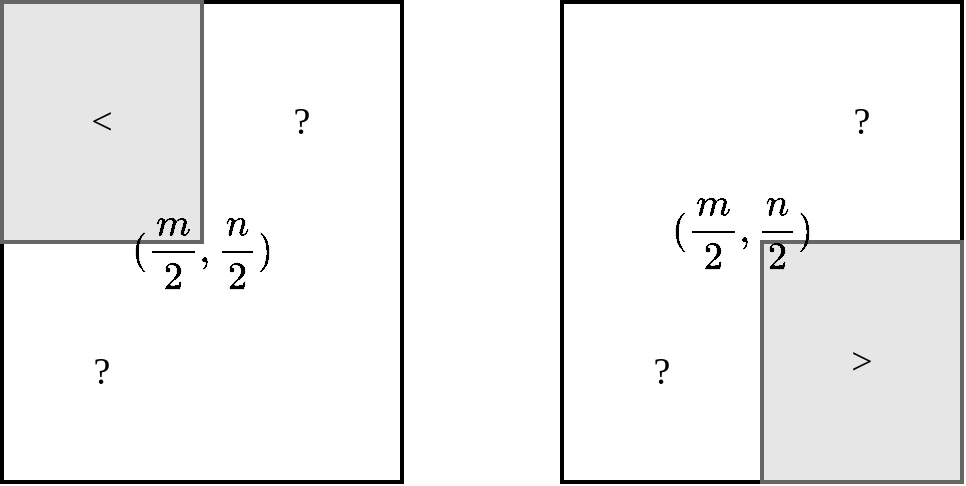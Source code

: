 <mxfile version="20.3.0" type="device" pages="27"><diagram id="uESQtihUcsmEfE7I2Afi" name="binary search 2d"><mxGraphModel dx="1159" dy="784" grid="1" gridSize="10" guides="1" tooltips="1" connect="1" arrows="1" fold="1" page="1" pageScale="1" pageWidth="850" pageHeight="1100" math="1" shadow="0"><root><mxCell id="0"/><mxCell id="1" parent="0"/><mxCell id="f8LNS-jx7wl6epXuRQfG-1" value="" style="rounded=0;whiteSpace=wrap;html=1;fontFamily=Times New Roman;fontSize=19;fillColor=none;strokeWidth=2;" parent="1" vertex="1"><mxGeometry x="160" y="200" width="200" height="240" as="geometry"/></mxCell><mxCell id="f8LNS-jx7wl6epXuRQfG-3" value="&amp;lt;" style="rounded=0;whiteSpace=wrap;html=1;strokeWidth=2;fontFamily=Times New Roman;fontSize=19;fillColor=#E6E6E6;gradientColor=none;strokeColor=#666666;" parent="1" vertex="1"><mxGeometry x="160" y="200" width="100" height="120" as="geometry"/></mxCell><mxCell id="f8LNS-jx7wl6epXuRQfG-4" value="?" style="text;html=1;strokeColor=none;fillColor=none;align=center;verticalAlign=middle;whiteSpace=wrap;rounded=0;strokeWidth=2;fontFamily=Times New Roman;fontSize=19;" parent="1" vertex="1"><mxGeometry x="280" y="245" width="60" height="30" as="geometry"/></mxCell><mxCell id="f8LNS-jx7wl6epXuRQfG-5" value="?" style="text;html=1;strokeColor=none;fillColor=none;align=center;verticalAlign=middle;whiteSpace=wrap;rounded=0;strokeWidth=2;fontFamily=Times New Roman;fontSize=19;" parent="1" vertex="1"><mxGeometry x="180" y="370" width="60" height="30" as="geometry"/></mxCell><mxCell id="f8LNS-jx7wl6epXuRQfG-6" value="$$(\frac{m}{2}, \frac{n}{2})$$" style="text;html=1;strokeColor=none;fillColor=none;align=center;verticalAlign=middle;whiteSpace=wrap;rounded=0;strokeWidth=2;fontFamily=Times New Roman;fontSize=19;" parent="1" vertex="1"><mxGeometry x="230" y="310" width="60" height="30" as="geometry"/></mxCell><mxCell id="f8LNS-jx7wl6epXuRQfG-8" value="" style="rounded=0;whiteSpace=wrap;html=1;fontFamily=Times New Roman;fontSize=19;fillColor=none;strokeWidth=2;" parent="1" vertex="1"><mxGeometry x="440" y="200" width="200" height="240" as="geometry"/></mxCell><mxCell id="f8LNS-jx7wl6epXuRQfG-9" value="&amp;gt;" style="rounded=0;whiteSpace=wrap;html=1;strokeWidth=2;fontFamily=Times New Roman;fontSize=19;fillColor=#E6E6E6;gradientColor=none;strokeColor=#666666;" parent="1" vertex="1"><mxGeometry x="540" y="320" width="100" height="120" as="geometry"/></mxCell><mxCell id="f8LNS-jx7wl6epXuRQfG-10" value="?" style="text;html=1;strokeColor=none;fillColor=none;align=center;verticalAlign=middle;whiteSpace=wrap;rounded=0;strokeWidth=2;fontFamily=Times New Roman;fontSize=19;" parent="1" vertex="1"><mxGeometry x="560" y="245" width="60" height="30" as="geometry"/></mxCell><mxCell id="f8LNS-jx7wl6epXuRQfG-11" value="?" style="text;html=1;strokeColor=none;fillColor=none;align=center;verticalAlign=middle;whiteSpace=wrap;rounded=0;strokeWidth=2;fontFamily=Times New Roman;fontSize=19;" parent="1" vertex="1"><mxGeometry x="460" y="370" width="60" height="30" as="geometry"/></mxCell><mxCell id="f8LNS-jx7wl6epXuRQfG-12" value="$$(\frac{m}{2}, \frac{n}{2})$$" style="text;html=1;strokeColor=none;fillColor=none;align=center;verticalAlign=middle;whiteSpace=wrap;rounded=0;strokeWidth=2;fontFamily=Times New Roman;fontSize=19;" parent="1" vertex="1"><mxGeometry x="500" y="300" width="60" height="30" as="geometry"/></mxCell></root></mxGraphModel></diagram><diagram id="mzby4dFE2uRcBWTyeuqT" name="saddle back start"><mxGraphModel dx="1159" dy="784" grid="1" gridSize="10" guides="1" tooltips="1" connect="1" arrows="1" fold="1" page="1" pageScale="1" pageWidth="850" pageHeight="1100" math="1" shadow="0"><root><mxCell id="0"/><mxCell id="1" parent="0"/><mxCell id="7Go9T9xHC7bakN-zkHLf-1" value="" style="endArrow=classic;html=1;strokeWidth=2;fontFamily=Times New Roman;fontSize=19;" parent="1" edge="1"><mxGeometry width="50" height="50" relative="1" as="geometry"><mxPoint x="160" y="440" as="sourcePoint"/><mxPoint x="160" y="190" as="targetPoint"/></mxGeometry></mxCell><mxCell id="7Go9T9xHC7bakN-zkHLf-2" value="" style="endArrow=classic;html=1;strokeWidth=2;fontFamily=Times New Roman;fontSize=19;" parent="1" edge="1"><mxGeometry width="50" height="50" relative="1" as="geometry"><mxPoint x="160" y="440" as="sourcePoint"/><mxPoint x="490" y="440" as="targetPoint"/></mxGeometry></mxCell><mxCell id="7Go9T9xHC7bakN-zkHLf-3" value="" style="rounded=0;whiteSpace=wrap;html=1;strokeColor=#000000;strokeWidth=2;fontFamily=Times New Roman;fontSize=19;fillColor=none;gradientColor=none;" parent="1" vertex="1"><mxGeometry x="160" y="240" width="280" height="200" as="geometry"/></mxCell><mxCell id="7Go9T9xHC7bakN-zkHLf-5" value="$$(p, q)$$" style="text;html=1;strokeColor=none;fillColor=none;align=center;verticalAlign=middle;whiteSpace=wrap;rounded=0;strokeWidth=2;fontFamily=Times New Roman;fontSize=19;" parent="1" vertex="1"><mxGeometry x="190" y="260" width="60" height="30" as="geometry"/></mxCell><mxCell id="7Go9T9xHC7bakN-zkHLf-7" value="$$(0, z)$$" style="text;html=1;strokeColor=none;fillColor=none;align=center;verticalAlign=middle;whiteSpace=wrap;rounded=0;strokeWidth=2;fontFamily=Times New Roman;fontSize=19;" parent="1" vertex="1"><mxGeometry x="100" y="220" width="60" height="30" as="geometry"/></mxCell><mxCell id="7Go9T9xHC7bakN-zkHLf-8" value="$$(0, 0)$$" style="text;html=1;strokeColor=none;fillColor=none;align=center;verticalAlign=middle;whiteSpace=wrap;rounded=0;strokeWidth=2;fontFamily=Times New Roman;fontSize=19;" parent="1" vertex="1"><mxGeometry x="100" y="430" width="60" height="30" as="geometry"/></mxCell><mxCell id="7Go9T9xHC7bakN-zkHLf-9" value="$$(z, z)$$" style="text;html=1;strokeColor=none;fillColor=none;align=center;verticalAlign=middle;whiteSpace=wrap;rounded=0;strokeWidth=2;fontFamily=Times New Roman;fontSize=19;" parent="1" vertex="1"><mxGeometry x="425" y="210" width="60" height="30" as="geometry"/></mxCell><mxCell id="7Go9T9xHC7bakN-zkHLf-10" value="" style="rounded=0;whiteSpace=wrap;html=1;strokeColor=#000000;strokeWidth=2;fontFamily=Times New Roman;fontSize=19;fillColor=none;gradientColor=none;" parent="1" vertex="1"><mxGeometry x="210" y="290" width="230" height="150" as="geometry"/></mxCell><mxCell id="7Go9T9xHC7bakN-zkHLf-11" value="" style="endArrow=none;html=1;strokeWidth=2;fontFamily=Times New Roman;fontSize=19;entryX=1;entryY=0;entryDx=0;entryDy=0;exitX=0;exitY=0;exitDx=0;exitDy=0;strokeColor=#3333FF;startArrow=oval;startFill=1;" parent="1" source="7Go9T9xHC7bakN-zkHLf-10" target="7Go9T9xHC7bakN-zkHLf-10" edge="1"><mxGeometry width="50" height="50" relative="1" as="geometry"><mxPoint x="300" y="350" as="sourcePoint"/><mxPoint x="350" y="300" as="targetPoint"/></mxGeometry></mxCell><mxCell id="7Go9T9xHC7bakN-zkHLf-12" value="" style="endArrow=none;html=1;strokeColor=#FF3333;strokeWidth=2;fontFamily=Times New Roman;fontSize=19;entryX=0;entryY=0;entryDx=0;entryDy=0;exitX=0;exitY=1;exitDx=0;exitDy=0;" parent="1" source="7Go9T9xHC7bakN-zkHLf-10" target="7Go9T9xHC7bakN-zkHLf-10" edge="1"><mxGeometry width="50" height="50" relative="1" as="geometry"><mxPoint x="260" y="400" as="sourcePoint"/><mxPoint x="310" y="350" as="targetPoint"/></mxGeometry></mxCell><mxCell id="7Go9T9xHC7bakN-zkHLf-13" value="$$(z, 0)$$" style="text;html=1;strokeColor=none;fillColor=none;align=center;verticalAlign=middle;whiteSpace=wrap;rounded=0;strokeWidth=2;fontFamily=Times New Roman;fontSize=19;" parent="1" vertex="1"><mxGeometry x="410" y="440" width="60" height="30" as="geometry"/></mxCell></root></mxGraphModel></diagram><diagram name="saddle back paths" id="tjpI3u3mNBlXhalmAfns"><mxGraphModel dx="1159" dy="784" grid="1" gridSize="10" guides="1" tooltips="1" connect="1" arrows="1" fold="1" page="1" pageScale="1" pageWidth="850" pageHeight="1100" math="1" shadow="0"><root><mxCell id="qIFMl3LeoU2ZCEDuEUmG-0"/><mxCell id="qIFMl3LeoU2ZCEDuEUmG-1" parent="qIFMl3LeoU2ZCEDuEUmG-0"/><mxCell id="gZ_flW4alXytfXKoAeoY-1" value="" style="group" parent="qIFMl3LeoU2ZCEDuEUmG-1" vertex="1" connectable="0"><mxGeometry x="500" y="60" width="390" height="310" as="geometry"/></mxCell><mxCell id="qIFMl3LeoU2ZCEDuEUmG-2" value="" style="endArrow=classic;html=1;strokeWidth=2;fontFamily=Times New Roman;fontSize=19;" parent="gZ_flW4alXytfXKoAeoY-1" edge="1"><mxGeometry width="50" height="50" relative="1" as="geometry"><mxPoint x="60" y="250" as="sourcePoint"/><mxPoint x="60" as="targetPoint"/></mxGeometry></mxCell><mxCell id="qIFMl3LeoU2ZCEDuEUmG-3" value="" style="endArrow=classic;html=1;strokeWidth=2;fontFamily=Times New Roman;fontSize=19;" parent="gZ_flW4alXytfXKoAeoY-1" edge="1"><mxGeometry width="50" height="50" relative="1" as="geometry"><mxPoint x="60" y="250" as="sourcePoint"/><mxPoint x="390" y="250" as="targetPoint"/></mxGeometry></mxCell><mxCell id="qIFMl3LeoU2ZCEDuEUmG-4" value="" style="rounded=0;whiteSpace=wrap;html=1;strokeColor=#000000;strokeWidth=2;fontFamily=Times New Roman;fontSize=19;fillColor=none;gradientColor=none;" parent="gZ_flW4alXytfXKoAeoY-1" vertex="1"><mxGeometry x="60" y="50" width="280" height="200" as="geometry"/></mxCell><mxCell id="qIFMl3LeoU2ZCEDuEUmG-6" value="$$(0, z)$$" style="text;html=1;strokeColor=none;fillColor=none;align=center;verticalAlign=middle;whiteSpace=wrap;rounded=0;strokeWidth=2;fontFamily=Times New Roman;fontSize=19;" parent="gZ_flW4alXytfXKoAeoY-1" vertex="1"><mxGeometry y="30" width="60" height="30" as="geometry"/></mxCell><mxCell id="qIFMl3LeoU2ZCEDuEUmG-7" value="$$(0, 0)$$" style="text;html=1;strokeColor=none;fillColor=none;align=center;verticalAlign=middle;whiteSpace=wrap;rounded=0;strokeWidth=2;fontFamily=Times New Roman;fontSize=19;" parent="gZ_flW4alXytfXKoAeoY-1" vertex="1"><mxGeometry y="240" width="60" height="30" as="geometry"/></mxCell><mxCell id="qIFMl3LeoU2ZCEDuEUmG-8" value="$$(z, z)$$" style="text;html=1;strokeColor=none;fillColor=none;align=center;verticalAlign=middle;whiteSpace=wrap;rounded=0;strokeWidth=2;fontFamily=Times New Roman;fontSize=19;" parent="gZ_flW4alXytfXKoAeoY-1" vertex="1"><mxGeometry x="325" y="20" width="60" height="30" as="geometry"/></mxCell><mxCell id="qIFMl3LeoU2ZCEDuEUmG-12" value="$$(z, 0)$$" style="text;html=1;strokeColor=none;fillColor=none;align=center;verticalAlign=middle;whiteSpace=wrap;rounded=0;strokeWidth=2;fontFamily=Times New Roman;fontSize=19;" parent="gZ_flW4alXytfXKoAeoY-1" vertex="1"><mxGeometry x="310" y="250" width="60" height="30" as="geometry"/></mxCell><mxCell id="gZ_flW4alXytfXKoAeoY-0" value="$$(b)$$" style="text;html=1;strokeColor=none;fillColor=none;align=center;verticalAlign=middle;whiteSpace=wrap;rounded=0;strokeWidth=2;fontFamily=Times New Roman;fontSize=19;" parent="gZ_flW4alXytfXKoAeoY-1" vertex="1"><mxGeometry x="160" y="280" width="60" height="30" as="geometry"/></mxCell><mxCell id="qIFMl3LeoU2ZCEDuEUmG-11" value="" style="endArrow=none;html=1;strokeColor=#FF3333;strokeWidth=2;fontFamily=Times New Roman;fontSize=19;entryX=0;entryY=0;entryDx=0;entryDy=0;exitX=1;exitY=0;exitDx=0;exitDy=0;" parent="gZ_flW4alXytfXKoAeoY-1" source="qIFMl3LeoU2ZCEDuEUmG-4" target="qIFMl3LeoU2ZCEDuEUmG-4" edge="1"><mxGeometry width="50" height="50" relative="1" as="geometry"><mxPoint x="160" y="300" as="sourcePoint"/><mxPoint x="160" y="150" as="targetPoint"/></mxGeometry></mxCell><mxCell id="gZ_flW4alXytfXKoAeoY-2" value="" style="group" parent="qIFMl3LeoU2ZCEDuEUmG-1" vertex="1" connectable="0"><mxGeometry x="60" y="60" width="390" height="310" as="geometry"/></mxCell><mxCell id="gZ_flW4alXytfXKoAeoY-3" value="" style="endArrow=classic;html=1;strokeWidth=2;fontFamily=Times New Roman;fontSize=19;" parent="gZ_flW4alXytfXKoAeoY-2" edge="1"><mxGeometry width="50" height="50" relative="1" as="geometry"><mxPoint x="60" y="250" as="sourcePoint"/><mxPoint x="60" as="targetPoint"/></mxGeometry></mxCell><mxCell id="gZ_flW4alXytfXKoAeoY-4" value="" style="endArrow=classic;html=1;strokeWidth=2;fontFamily=Times New Roman;fontSize=19;" parent="gZ_flW4alXytfXKoAeoY-2" edge="1"><mxGeometry width="50" height="50" relative="1" as="geometry"><mxPoint x="60" y="250" as="sourcePoint"/><mxPoint x="390" y="250" as="targetPoint"/></mxGeometry></mxCell><mxCell id="gZ_flW4alXytfXKoAeoY-5" value="" style="rounded=0;whiteSpace=wrap;html=1;strokeColor=#000000;strokeWidth=2;fontFamily=Times New Roman;fontSize=19;fillColor=none;gradientColor=none;" parent="gZ_flW4alXytfXKoAeoY-2" vertex="1"><mxGeometry x="60" y="50" width="280" height="200" as="geometry"/></mxCell><mxCell id="gZ_flW4alXytfXKoAeoY-6" value="$$(0, z)$$" style="text;html=1;strokeColor=none;fillColor=none;align=center;verticalAlign=middle;whiteSpace=wrap;rounded=0;strokeWidth=2;fontFamily=Times New Roman;fontSize=19;" parent="gZ_flW4alXytfXKoAeoY-2" vertex="1"><mxGeometry y="30" width="60" height="30" as="geometry"/></mxCell><mxCell id="gZ_flW4alXytfXKoAeoY-7" value="$$(0, 0)$$" style="text;html=1;strokeColor=none;fillColor=none;align=center;verticalAlign=middle;whiteSpace=wrap;rounded=0;strokeWidth=2;fontFamily=Times New Roman;fontSize=19;" parent="gZ_flW4alXytfXKoAeoY-2" vertex="1"><mxGeometry y="240" width="60" height="30" as="geometry"/></mxCell><mxCell id="gZ_flW4alXytfXKoAeoY-8" value="$$(z, z)$$" style="text;html=1;strokeColor=none;fillColor=none;align=center;verticalAlign=middle;whiteSpace=wrap;rounded=0;strokeWidth=2;fontFamily=Times New Roman;fontSize=19;" parent="gZ_flW4alXytfXKoAeoY-2" vertex="1"><mxGeometry x="325" y="20" width="60" height="30" as="geometry"/></mxCell><mxCell id="gZ_flW4alXytfXKoAeoY-9" value="$$(z, 0)$$" style="text;html=1;strokeColor=none;fillColor=none;align=center;verticalAlign=middle;whiteSpace=wrap;rounded=0;strokeWidth=2;fontFamily=Times New Roman;fontSize=19;" parent="gZ_flW4alXytfXKoAeoY-2" vertex="1"><mxGeometry x="310" y="250" width="60" height="30" as="geometry"/></mxCell><mxCell id="gZ_flW4alXytfXKoAeoY-10" value="$$(a)$$" style="text;html=1;strokeColor=none;fillColor=none;align=center;verticalAlign=middle;whiteSpace=wrap;rounded=0;strokeWidth=2;fontFamily=Times New Roman;fontSize=19;" parent="gZ_flW4alXytfXKoAeoY-2" vertex="1"><mxGeometry x="160" y="280" width="60" height="30" as="geometry"/></mxCell><mxCell id="gZ_flW4alXytfXKoAeoY-11" value="" style="endArrow=none;html=1;strokeColor=#FF3333;strokeWidth=2;fontFamily=Times New Roman;fontSize=19;entryX=0;entryY=0;entryDx=0;entryDy=0;exitX=1;exitY=1;exitDx=0;exitDy=0;" parent="gZ_flW4alXytfXKoAeoY-2" source="gZ_flW4alXytfXKoAeoY-5" target="gZ_flW4alXytfXKoAeoY-5" edge="1"><mxGeometry width="50" height="50" relative="1" as="geometry"><mxPoint x="160" y="300" as="sourcePoint"/><mxPoint x="160" y="150" as="targetPoint"/></mxGeometry></mxCell><mxCell id="gZ_flW4alXytfXKoAeoY-12" value="" style="group" parent="qIFMl3LeoU2ZCEDuEUmG-1" vertex="1" connectable="0"><mxGeometry x="60" y="390" width="390" height="310" as="geometry"/></mxCell><mxCell id="gZ_flW4alXytfXKoAeoY-13" value="" style="endArrow=classic;html=1;strokeWidth=2;fontFamily=Times New Roman;fontSize=19;" parent="gZ_flW4alXytfXKoAeoY-12" edge="1"><mxGeometry width="50" height="50" relative="1" as="geometry"><mxPoint x="60" y="250" as="sourcePoint"/><mxPoint x="60" as="targetPoint"/></mxGeometry></mxCell><mxCell id="gZ_flW4alXytfXKoAeoY-14" value="" style="endArrow=classic;html=1;strokeWidth=2;fontFamily=Times New Roman;fontSize=19;" parent="gZ_flW4alXytfXKoAeoY-12" edge="1"><mxGeometry width="50" height="50" relative="1" as="geometry"><mxPoint x="60" y="250" as="sourcePoint"/><mxPoint x="390" y="250" as="targetPoint"/></mxGeometry></mxCell><mxCell id="gZ_flW4alXytfXKoAeoY-15" value="" style="rounded=0;whiteSpace=wrap;html=1;strokeColor=#000000;strokeWidth=2;fontFamily=Times New Roman;fontSize=19;fillColor=none;gradientColor=none;" parent="gZ_flW4alXytfXKoAeoY-12" vertex="1"><mxGeometry x="60" y="50" width="280" height="200" as="geometry"/></mxCell><mxCell id="gZ_flW4alXytfXKoAeoY-16" value="$$(0, z)$$" style="text;html=1;strokeColor=none;fillColor=none;align=center;verticalAlign=middle;whiteSpace=wrap;rounded=0;strokeWidth=2;fontFamily=Times New Roman;fontSize=19;" parent="gZ_flW4alXytfXKoAeoY-12" vertex="1"><mxGeometry y="30" width="60" height="30" as="geometry"/></mxCell><mxCell id="gZ_flW4alXytfXKoAeoY-17" value="$$(0, 0)$$" style="text;html=1;strokeColor=none;fillColor=none;align=center;verticalAlign=middle;whiteSpace=wrap;rounded=0;strokeWidth=2;fontFamily=Times New Roman;fontSize=19;" parent="gZ_flW4alXytfXKoAeoY-12" vertex="1"><mxGeometry y="240" width="60" height="30" as="geometry"/></mxCell><mxCell id="gZ_flW4alXytfXKoAeoY-18" value="$$(z, z)$$" style="text;html=1;strokeColor=none;fillColor=none;align=center;verticalAlign=middle;whiteSpace=wrap;rounded=0;strokeWidth=2;fontFamily=Times New Roman;fontSize=19;" parent="gZ_flW4alXytfXKoAeoY-12" vertex="1"><mxGeometry x="325" y="20" width="60" height="30" as="geometry"/></mxCell><mxCell id="gZ_flW4alXytfXKoAeoY-19" value="$$(z, 0)$$" style="text;html=1;strokeColor=none;fillColor=none;align=center;verticalAlign=middle;whiteSpace=wrap;rounded=0;strokeWidth=2;fontFamily=Times New Roman;fontSize=19;" parent="gZ_flW4alXytfXKoAeoY-12" vertex="1"><mxGeometry x="310" y="250" width="60" height="30" as="geometry"/></mxCell><mxCell id="gZ_flW4alXytfXKoAeoY-20" value="$$(c)$$" style="text;html=1;strokeColor=none;fillColor=none;align=center;verticalAlign=middle;whiteSpace=wrap;rounded=0;strokeWidth=2;fontFamily=Times New Roman;fontSize=19;" parent="gZ_flW4alXytfXKoAeoY-12" vertex="1"><mxGeometry x="160" y="280" width="60" height="30" as="geometry"/></mxCell><mxCell id="gZ_flW4alXytfXKoAeoY-21" value="" style="endArrow=none;html=1;strokeColor=#FF3333;strokeWidth=2;fontFamily=Times New Roman;fontSize=19;entryX=0;entryY=0;entryDx=0;entryDy=0;exitX=1;exitY=1;exitDx=0;exitDy=0;" parent="gZ_flW4alXytfXKoAeoY-12" source="gZ_flW4alXytfXKoAeoY-15" target="gZ_flW4alXytfXKoAeoY-15" edge="1"><mxGeometry width="50" height="50" relative="1" as="geometry"><mxPoint x="160" y="300" as="sourcePoint"/><mxPoint x="160" y="150" as="targetPoint"/></mxGeometry></mxCell><mxCell id="gZ_flW4alXytfXKoAeoY-22" value="" style="group" parent="qIFMl3LeoU2ZCEDuEUmG-1" vertex="1" connectable="0"><mxGeometry x="500" y="390" width="390" height="310" as="geometry"/></mxCell><mxCell id="gZ_flW4alXytfXKoAeoY-23" value="" style="endArrow=classic;html=1;strokeWidth=2;fontFamily=Times New Roman;fontSize=19;" parent="gZ_flW4alXytfXKoAeoY-22" edge="1"><mxGeometry width="50" height="50" relative="1" as="geometry"><mxPoint x="60" y="250" as="sourcePoint"/><mxPoint x="60" as="targetPoint"/></mxGeometry></mxCell><mxCell id="gZ_flW4alXytfXKoAeoY-24" value="" style="endArrow=classic;html=1;strokeWidth=2;fontFamily=Times New Roman;fontSize=19;" parent="gZ_flW4alXytfXKoAeoY-22" edge="1"><mxGeometry width="50" height="50" relative="1" as="geometry"><mxPoint x="60" y="250" as="sourcePoint"/><mxPoint x="390" y="250" as="targetPoint"/></mxGeometry></mxCell><mxCell id="gZ_flW4alXytfXKoAeoY-25" value="" style="rounded=0;whiteSpace=wrap;html=1;strokeColor=#000000;strokeWidth=2;fontFamily=Times New Roman;fontSize=19;fillColor=none;gradientColor=none;" parent="gZ_flW4alXytfXKoAeoY-22" vertex="1"><mxGeometry x="60" y="50" width="280" height="200" as="geometry"/></mxCell><mxCell id="gZ_flW4alXytfXKoAeoY-26" value="$$(0, z)$$" style="text;html=1;strokeColor=none;fillColor=none;align=center;verticalAlign=middle;whiteSpace=wrap;rounded=0;strokeWidth=2;fontFamily=Times New Roman;fontSize=19;" parent="gZ_flW4alXytfXKoAeoY-22" vertex="1"><mxGeometry y="30" width="60" height="30" as="geometry"/></mxCell><mxCell id="gZ_flW4alXytfXKoAeoY-27" value="$$(0, 0)$$" style="text;html=1;strokeColor=none;fillColor=none;align=center;verticalAlign=middle;whiteSpace=wrap;rounded=0;strokeWidth=2;fontFamily=Times New Roman;fontSize=19;" parent="gZ_flW4alXytfXKoAeoY-22" vertex="1"><mxGeometry y="240" width="60" height="30" as="geometry"/></mxCell><mxCell id="gZ_flW4alXytfXKoAeoY-28" value="$$(z, z)$$" style="text;html=1;strokeColor=none;fillColor=none;align=center;verticalAlign=middle;whiteSpace=wrap;rounded=0;strokeWidth=2;fontFamily=Times New Roman;fontSize=19;" parent="gZ_flW4alXytfXKoAeoY-22" vertex="1"><mxGeometry x="325" y="20" width="60" height="30" as="geometry"/></mxCell><mxCell id="gZ_flW4alXytfXKoAeoY-29" value="$$(z, 0)$$" style="text;html=1;strokeColor=none;fillColor=none;align=center;verticalAlign=middle;whiteSpace=wrap;rounded=0;strokeWidth=2;fontFamily=Times New Roman;fontSize=19;" parent="gZ_flW4alXytfXKoAeoY-22" vertex="1"><mxGeometry x="310" y="250" width="60" height="30" as="geometry"/></mxCell><mxCell id="gZ_flW4alXytfXKoAeoY-30" value="$$(d)$$" style="text;html=1;strokeColor=none;fillColor=none;align=center;verticalAlign=middle;whiteSpace=wrap;rounded=0;strokeWidth=2;fontFamily=Times New Roman;fontSize=19;" parent="gZ_flW4alXytfXKoAeoY-22" vertex="1"><mxGeometry x="160" y="280" width="60" height="30" as="geometry"/></mxCell><mxCell id="gZ_flW4alXytfXKoAeoY-31" value="" style="endArrow=none;html=1;strokeColor=#FF3333;strokeWidth=2;fontFamily=Times New Roman;fontSize=19;entryX=0;entryY=0;entryDx=0;entryDy=0;" parent="gZ_flW4alXytfXKoAeoY-22" target="gZ_flW4alXytfXKoAeoY-25" edge="1"><mxGeometry width="50" height="50" relative="1" as="geometry"><mxPoint x="100" y="50" as="sourcePoint"/><mxPoint x="160" y="150" as="targetPoint"/></mxGeometry></mxCell><mxCell id="qIFMl3LeoU2ZCEDuEUmG-10" value="" style="endArrow=none;html=1;strokeWidth=2;fontFamily=Times New Roman;fontSize=19;entryX=0.143;entryY=0.2;entryDx=0;entryDy=0;exitX=0.143;exitY=-0.005;exitDx=0;exitDy=0;strokeColor=#3333FF;startArrow=none;startFill=0;exitPerimeter=0;entryPerimeter=0;" parent="gZ_flW4alXytfXKoAeoY-22" source="gZ_flW4alXytfXKoAeoY-25" target="gZ_flW4alXytfXKoAeoY-25" edge="1"><mxGeometry width="50" height="50" relative="1" as="geometry"><mxPoint x="410" y="140" as="sourcePoint"/><mxPoint x="640" y="140" as="targetPoint"/></mxGeometry></mxCell><mxCell id="gZ_flW4alXytfXKoAeoY-33" value="" style="endArrow=none;html=1;strokeWidth=2;fontFamily=Times New Roman;fontSize=19;entryX=0.357;entryY=0.5;entryDx=0;entryDy=0;strokeColor=#3333FF;startArrow=none;startFill=0;entryPerimeter=0;" parent="gZ_flW4alXytfXKoAeoY-22" target="gZ_flW4alXytfXKoAeoY-25" edge="1"><mxGeometry width="50" height="50" relative="1" as="geometry"><mxPoint x="160" y="90" as="sourcePoint"/><mxPoint x="610.04" y="490" as="targetPoint"/></mxGeometry></mxCell><mxCell id="gZ_flW4alXytfXKoAeoY-32" value="" style="endArrow=none;html=1;strokeColor=#FF3333;strokeWidth=2;fontFamily=Times New Roman;fontSize=19;exitX=0.357;exitY=0.2;exitDx=0;exitDy=0;exitPerimeter=0;" parent="gZ_flW4alXytfXKoAeoY-22" source="gZ_flW4alXytfXKoAeoY-25" edge="1"><mxGeometry width="50" height="50" relative="1" as="geometry"><mxPoint x="610" y="450" as="sourcePoint"/><mxPoint x="100" y="90" as="targetPoint"/></mxGeometry></mxCell><mxCell id="gZ_flW4alXytfXKoAeoY-34" value="" style="endArrow=none;html=1;strokeColor=#FF3333;strokeWidth=2;fontFamily=Times New Roman;fontSize=19;" parent="gZ_flW4alXytfXKoAeoY-22" edge="1"><mxGeometry width="50" height="50" relative="1" as="geometry"><mxPoint x="220" y="150" as="sourcePoint"/><mxPoint x="160" y="150" as="targetPoint"/></mxGeometry></mxCell><mxCell id="gZ_flW4alXytfXKoAeoY-35" value="" style="endArrow=none;html=1;strokeWidth=2;fontFamily=Times New Roman;fontSize=19;strokeColor=#3333FF;startArrow=none;startFill=0;" parent="gZ_flW4alXytfXKoAeoY-22" edge="1"><mxGeometry width="50" height="50" relative="1" as="geometry"><mxPoint x="220.04" y="150" as="sourcePoint"/><mxPoint x="220" y="190" as="targetPoint"/></mxGeometry></mxCell><mxCell id="gZ_flW4alXytfXKoAeoY-36" value="" style="endArrow=none;html=1;strokeColor=#FF3333;strokeWidth=2;fontFamily=Times New Roman;fontSize=19;exitX=0.571;exitY=0.5;exitDx=0;exitDy=0;exitPerimeter=0;" parent="gZ_flW4alXytfXKoAeoY-22" edge="1"><mxGeometry width="50" height="50" relative="1" as="geometry"><mxPoint x="279.88" y="190" as="sourcePoint"/><mxPoint x="220" y="190" as="targetPoint"/></mxGeometry></mxCell><mxCell id="gZ_flW4alXytfXKoAeoY-37" value="" style="endArrow=none;html=1;strokeWidth=2;fontFamily=Times New Roman;fontSize=19;strokeColor=#3333FF;startArrow=none;startFill=0;entryX=0.782;entryY=1;entryDx=0;entryDy=0;entryPerimeter=0;" parent="gZ_flW4alXytfXKoAeoY-22" target="gZ_flW4alXytfXKoAeoY-25" edge="1"><mxGeometry width="50" height="50" relative="1" as="geometry"><mxPoint x="279" y="190" as="sourcePoint"/><mxPoint x="280" y="230" as="targetPoint"/></mxGeometry></mxCell><mxCell id="gZ_flW4alXytfXKoAeoY-38" value="" style="endArrow=none;html=1;strokeColor=#FF3333;strokeWidth=2;fontFamily=Times New Roman;fontSize=19;exitX=0.571;exitY=0.5;exitDx=0;exitDy=0;exitPerimeter=0;" parent="gZ_flW4alXytfXKoAeoY-22" edge="1"><mxGeometry width="50" height="50" relative="1" as="geometry"><mxPoint x="340.0" y="249.5" as="sourcePoint"/><mxPoint x="280.12" y="249.5" as="targetPoint"/></mxGeometry></mxCell></root></mxGraphModel></diagram><diagram name="saddle back area" id="EWnb__bMRahsFlX74ZZ5"><mxGraphModel dx="1159" dy="784" grid="1" gridSize="10" guides="1" tooltips="1" connect="1" arrows="1" fold="1" page="1" pageScale="1" pageWidth="850" pageHeight="1100" math="1" shadow="0"><root><mxCell id="4UcQ9jjd6SKBuOfkefDD-0"/><mxCell id="4UcQ9jjd6SKBuOfkefDD-1" parent="4UcQ9jjd6SKBuOfkefDD-0"/><mxCell id="4UcQ9jjd6SKBuOfkefDD-2" value="" style="endArrow=classic;html=1;strokeWidth=2;fontFamily=Times New Roman;fontSize=19;" parent="4UcQ9jjd6SKBuOfkefDD-1" edge="1"><mxGeometry width="50" height="50" relative="1" as="geometry"><mxPoint x="160" y="440" as="sourcePoint"/><mxPoint x="160" y="190" as="targetPoint"/></mxGeometry></mxCell><mxCell id="4UcQ9jjd6SKBuOfkefDD-3" value="" style="endArrow=classic;html=1;strokeWidth=2;fontFamily=Times New Roman;fontSize=19;" parent="4UcQ9jjd6SKBuOfkefDD-1" edge="1"><mxGeometry width="50" height="50" relative="1" as="geometry"><mxPoint x="160" y="440" as="sourcePoint"/><mxPoint x="490" y="440" as="targetPoint"/></mxGeometry></mxCell><mxCell id="4UcQ9jjd6SKBuOfkefDD-4" value="" style="rounded=0;whiteSpace=wrap;html=1;strokeColor=#000000;strokeWidth=2;fontFamily=Times New Roman;fontSize=19;fillColor=none;gradientColor=none;" parent="4UcQ9jjd6SKBuOfkefDD-1" vertex="1"><mxGeometry x="160" y="240" width="280" height="200" as="geometry"/></mxCell><mxCell id="4UcQ9jjd6SKBuOfkefDD-5" value="$$(n, m)$$" style="text;html=1;strokeColor=none;fillColor=none;align=center;verticalAlign=middle;whiteSpace=wrap;rounded=0;strokeWidth=2;fontFamily=Times New Roman;fontSize=19;" parent="4UcQ9jjd6SKBuOfkefDD-1" vertex="1"><mxGeometry x="365" y="260" width="60" height="30" as="geometry"/></mxCell><mxCell id="4UcQ9jjd6SKBuOfkefDD-6" value="$$(0, z)$$" style="text;html=1;strokeColor=none;fillColor=none;align=center;verticalAlign=middle;whiteSpace=wrap;rounded=0;strokeWidth=2;fontFamily=Times New Roman;fontSize=19;" parent="4UcQ9jjd6SKBuOfkefDD-1" vertex="1"><mxGeometry x="100" y="220" width="60" height="30" as="geometry"/></mxCell><mxCell id="4UcQ9jjd6SKBuOfkefDD-7" value="$$(0, 0)$$" style="text;html=1;strokeColor=none;fillColor=none;align=center;verticalAlign=middle;whiteSpace=wrap;rounded=0;strokeWidth=2;fontFamily=Times New Roman;fontSize=19;" parent="4UcQ9jjd6SKBuOfkefDD-1" vertex="1"><mxGeometry x="100" y="430" width="60" height="30" as="geometry"/></mxCell><mxCell id="4UcQ9jjd6SKBuOfkefDD-8" value="$$(z, z)$$" style="text;html=1;strokeColor=none;fillColor=none;align=center;verticalAlign=middle;whiteSpace=wrap;rounded=0;strokeWidth=2;fontFamily=Times New Roman;fontSize=19;" parent="4UcQ9jjd6SKBuOfkefDD-1" vertex="1"><mxGeometry x="425" y="210" width="60" height="30" as="geometry"/></mxCell><mxCell id="4UcQ9jjd6SKBuOfkefDD-9" value="" style="rounded=0;whiteSpace=wrap;html=1;strokeColor=#000000;strokeWidth=2;fontFamily=Times New Roman;fontSize=19;fillColor=#E6E6E6;gradientColor=none;" parent="4UcQ9jjd6SKBuOfkefDD-1" vertex="1"><mxGeometry x="160" y="290" width="230" height="150" as="geometry"/></mxCell><mxCell id="4UcQ9jjd6SKBuOfkefDD-12" value="$$(z, 0)$$" style="text;html=1;strokeColor=none;fillColor=none;align=center;verticalAlign=middle;whiteSpace=wrap;rounded=0;strokeWidth=2;fontFamily=Times New Roman;fontSize=19;" parent="4UcQ9jjd6SKBuOfkefDD-1" vertex="1"><mxGeometry x="410" y="440" width="60" height="30" as="geometry"/></mxCell><mxCell id="hdp6YhDbTPAbjE38SyMO-0" value="$$(0, m)$$" style="text;html=1;strokeColor=none;fillColor=none;align=center;verticalAlign=middle;whiteSpace=wrap;rounded=0;strokeWidth=2;fontFamily=Times New Roman;fontSize=19;" parent="4UcQ9jjd6SKBuOfkefDD-1" vertex="1"><mxGeometry x="100" y="270" width="60" height="30" as="geometry"/></mxCell><mxCell id="hdp6YhDbTPAbjE38SyMO-1" value="$$(n, 0)$$" style="text;html=1;strokeColor=none;fillColor=none;align=center;verticalAlign=middle;whiteSpace=wrap;rounded=0;strokeWidth=2;fontFamily=Times New Roman;fontSize=19;" parent="4UcQ9jjd6SKBuOfkefDD-1" vertex="1"><mxGeometry x="350" y="440" width="60" height="30" as="geometry"/></mxCell></root></mxGraphModel></diagram><diagram name="saddleback L area" id="Z_Z32MZ0Zq_Py9Ok1gR3"><mxGraphModel dx="1159" dy="784" grid="1" gridSize="10" guides="1" tooltips="1" connect="1" arrows="1" fold="1" page="1" pageScale="1" pageWidth="850" pageHeight="1100" math="1" shadow="0"><root><mxCell id="wVIOZv-G_n08CbXYn8M5-0"/><mxCell id="wVIOZv-G_n08CbXYn8M5-1" parent="wVIOZv-G_n08CbXYn8M5-0"/><mxCell id="LUn38H4RvsbkON9PFKUM-0" value="" style="group" parent="wVIOZv-G_n08CbXYn8M5-1" vertex="1" connectable="0"><mxGeometry x="100" y="190" width="400" height="310" as="geometry"/></mxCell><mxCell id="wVIOZv-G_n08CbXYn8M5-2" value="" style="endArrow=classic;html=1;strokeWidth=2;fontFamily=Times New Roman;fontSize=19;" parent="LUn38H4RvsbkON9PFKUM-0" edge="1"><mxGeometry width="50" height="50" relative="1" as="geometry"><mxPoint x="60" y="250" as="sourcePoint"/><mxPoint x="60" as="targetPoint"/></mxGeometry></mxCell><mxCell id="wVIOZv-G_n08CbXYn8M5-3" value="" style="endArrow=classic;html=1;strokeWidth=2;fontFamily=Times New Roman;fontSize=19;" parent="LUn38H4RvsbkON9PFKUM-0" edge="1"><mxGeometry width="50" height="50" relative="1" as="geometry"><mxPoint x="60" y="250" as="sourcePoint"/><mxPoint x="390" y="250" as="targetPoint"/></mxGeometry></mxCell><mxCell id="wVIOZv-G_n08CbXYn8M5-4" value="" style="rounded=0;whiteSpace=wrap;html=1;strokeColor=#000000;strokeWidth=2;fontFamily=Times New Roman;fontSize=19;fillColor=none;gradientColor=none;" parent="LUn38H4RvsbkON9PFKUM-0" vertex="1"><mxGeometry x="90" y="50" width="250" height="170" as="geometry"/></mxCell><mxCell id="wVIOZv-G_n08CbXYn8M5-5" value="$$(p, q)$$" style="text;html=1;strokeColor=none;fillColor=none;align=center;verticalAlign=middle;whiteSpace=wrap;rounded=0;strokeWidth=2;fontFamily=Times New Roman;fontSize=19;" parent="LUn38H4RvsbkON9PFKUM-0" vertex="1"><mxGeometry x="190" y="90" width="60" height="30" as="geometry"/></mxCell><mxCell id="wVIOZv-G_n08CbXYn8M5-6" value="$$(a, b)$$" style="text;html=1;strokeColor=none;fillColor=none;align=center;verticalAlign=middle;whiteSpace=wrap;rounded=0;strokeWidth=2;fontFamily=Times New Roman;fontSize=19;" parent="LUn38H4RvsbkON9PFKUM-0" vertex="1"><mxGeometry x="60" y="20" width="60" height="30" as="geometry"/></mxCell><mxCell id="wVIOZv-G_n08CbXYn8M5-7" value="$$(0, 0)$$" style="text;html=1;strokeColor=none;fillColor=none;align=center;verticalAlign=middle;whiteSpace=wrap;rounded=0;strokeWidth=2;fontFamily=Times New Roman;fontSize=19;" parent="LUn38H4RvsbkON9PFKUM-0" vertex="1"><mxGeometry y="240" width="60" height="30" as="geometry"/></mxCell><mxCell id="wVIOZv-G_n08CbXYn8M5-9" value="" style="rounded=0;whiteSpace=wrap;html=1;strokeColor=#000000;strokeWidth=2;fontFamily=Times New Roman;fontSize=19;fillColor=#E6E6E6;gradientColor=none;" parent="LUn38H4RvsbkON9PFKUM-0" vertex="1"><mxGeometry x="90" y="120" width="130" height="100" as="geometry"/></mxCell><mxCell id="wVIOZv-G_n08CbXYn8M5-10" value="$$(c, d)$$" style="text;html=1;strokeColor=none;fillColor=none;align=center;verticalAlign=middle;whiteSpace=wrap;rounded=0;strokeWidth=2;fontFamily=Times New Roman;fontSize=19;" parent="LUn38H4RvsbkON9PFKUM-0" vertex="1"><mxGeometry x="340" y="190" width="60" height="30" as="geometry"/></mxCell><mxCell id="wVIOZv-G_n08CbXYn8M5-12" value="$$f(p, q)&amp;lt;z$$" style="text;html=1;strokeColor=none;fillColor=none;align=center;verticalAlign=middle;whiteSpace=wrap;rounded=0;strokeWidth=2;fontFamily=Times New Roman;fontSize=19;" parent="LUn38H4RvsbkON9PFKUM-0" vertex="1"><mxGeometry x="170" y="280" width="60" height="30" as="geometry"/></mxCell><mxCell id="LUn38H4RvsbkON9PFKUM-1" value="" style="group" parent="wVIOZv-G_n08CbXYn8M5-1" vertex="1" connectable="0"><mxGeometry x="540" y="190" width="400" height="310" as="geometry"/></mxCell><mxCell id="LUn38H4RvsbkON9PFKUM-2" value="" style="endArrow=classic;html=1;strokeWidth=2;fontFamily=Times New Roman;fontSize=19;" parent="LUn38H4RvsbkON9PFKUM-1" edge="1"><mxGeometry width="50" height="50" relative="1" as="geometry"><mxPoint x="60" y="250" as="sourcePoint"/><mxPoint x="60" as="targetPoint"/></mxGeometry></mxCell><mxCell id="LUn38H4RvsbkON9PFKUM-3" value="" style="endArrow=classic;html=1;strokeWidth=2;fontFamily=Times New Roman;fontSize=19;" parent="LUn38H4RvsbkON9PFKUM-1" edge="1"><mxGeometry width="50" height="50" relative="1" as="geometry"><mxPoint x="60" y="250" as="sourcePoint"/><mxPoint x="390" y="250" as="targetPoint"/></mxGeometry></mxCell><mxCell id="LUn38H4RvsbkON9PFKUM-4" value="" style="rounded=0;whiteSpace=wrap;html=1;strokeColor=#000000;strokeWidth=2;fontFamily=Times New Roman;fontSize=19;fillColor=none;gradientColor=none;" parent="LUn38H4RvsbkON9PFKUM-1" vertex="1"><mxGeometry x="90" y="50" width="250" height="170" as="geometry"/></mxCell><mxCell id="LUn38H4RvsbkON9PFKUM-6" value="$$(a, b)$$" style="text;html=1;strokeColor=none;fillColor=none;align=center;verticalAlign=middle;whiteSpace=wrap;rounded=0;strokeWidth=2;fontFamily=Times New Roman;fontSize=19;" parent="LUn38H4RvsbkON9PFKUM-1" vertex="1"><mxGeometry x="60" y="20" width="60" height="30" as="geometry"/></mxCell><mxCell id="LUn38H4RvsbkON9PFKUM-7" value="$$(0, 0)$$" style="text;html=1;strokeColor=none;fillColor=none;align=center;verticalAlign=middle;whiteSpace=wrap;rounded=0;strokeWidth=2;fontFamily=Times New Roman;fontSize=19;" parent="LUn38H4RvsbkON9PFKUM-1" vertex="1"><mxGeometry y="240" width="60" height="30" as="geometry"/></mxCell><mxCell id="LUn38H4RvsbkON9PFKUM-8" value="" style="rounded=0;whiteSpace=wrap;html=1;strokeColor=#000000;strokeWidth=2;fontFamily=Times New Roman;fontSize=19;fillColor=#E6E6E6;gradientColor=none;" parent="LUn38H4RvsbkON9PFKUM-1" vertex="1"><mxGeometry x="220" y="50" width="120" height="70" as="geometry"/></mxCell><mxCell id="LUn38H4RvsbkON9PFKUM-9" value="$$(c, d)$$" style="text;html=1;strokeColor=none;fillColor=none;align=center;verticalAlign=middle;whiteSpace=wrap;rounded=0;strokeWidth=2;fontFamily=Times New Roman;fontSize=19;" parent="LUn38H4RvsbkON9PFKUM-1" vertex="1"><mxGeometry x="340" y="190" width="60" height="30" as="geometry"/></mxCell><mxCell id="LUn38H4RvsbkON9PFKUM-10" value="$$f(p, q)&amp;gt;z$$" style="text;html=1;strokeColor=none;fillColor=none;align=center;verticalAlign=middle;whiteSpace=wrap;rounded=0;strokeWidth=2;fontFamily=Times New Roman;fontSize=19;" parent="LUn38H4RvsbkON9PFKUM-1" vertex="1"><mxGeometry x="170" y="280" width="60" height="30" as="geometry"/></mxCell><mxCell id="LUn38H4RvsbkON9PFKUM-5" value="$$(p, q)$$" style="text;html=1;strokeColor=none;fillColor=none;align=center;verticalAlign=middle;whiteSpace=wrap;rounded=0;strokeWidth=2;fontFamily=Times New Roman;fontSize=19;" parent="LUn38H4RvsbkON9PFKUM-1" vertex="1"><mxGeometry x="185" y="120" width="60" height="30" as="geometry"/></mxCell></root></mxGraphModel></diagram><diagram name="saddleback-half-area" id="F6smuDZHY2OwqN3oVa87"><mxGraphModel dx="1159" dy="784" grid="1" gridSize="10" guides="1" tooltips="1" connect="1" arrows="1" fold="1" page="1" pageScale="1" pageWidth="850" pageHeight="1100" math="1" shadow="0"><root><mxCell id="gAX5-r32BRP3-xUeyGJO-0"/><mxCell id="gAX5-r32BRP3-xUeyGJO-1" parent="gAX5-r32BRP3-xUeyGJO-0"/><mxCell id="gAX5-r32BRP3-xUeyGJO-2" value="" style="group" parent="gAX5-r32BRP3-xUeyGJO-1" vertex="1" connectable="0"><mxGeometry x="90" y="190" width="400" height="310" as="geometry"/></mxCell><mxCell id="gAX5-r32BRP3-xUeyGJO-3" value="" style="endArrow=classic;html=1;strokeWidth=2;fontFamily=Times New Roman;fontSize=19;" parent="gAX5-r32BRP3-xUeyGJO-2" edge="1"><mxGeometry width="50" height="50" relative="1" as="geometry"><mxPoint x="60" y="250" as="sourcePoint"/><mxPoint x="60" as="targetPoint"/></mxGeometry></mxCell><mxCell id="gAX5-r32BRP3-xUeyGJO-4" value="" style="endArrow=classic;html=1;strokeWidth=2;fontFamily=Times New Roman;fontSize=19;" parent="gAX5-r32BRP3-xUeyGJO-2" edge="1"><mxGeometry width="50" height="50" relative="1" as="geometry"><mxPoint x="60" y="250" as="sourcePoint"/><mxPoint x="390" y="250" as="targetPoint"/></mxGeometry></mxCell><mxCell id="gAX5-r32BRP3-xUeyGJO-5" value="" style="rounded=0;whiteSpace=wrap;html=1;strokeColor=#000000;strokeWidth=2;fontFamily=Times New Roman;fontSize=19;fillColor=none;gradientColor=none;" parent="gAX5-r32BRP3-xUeyGJO-2" vertex="1"><mxGeometry x="90" y="50" width="250" height="170" as="geometry"/></mxCell><mxCell id="gAX5-r32BRP3-xUeyGJO-7" value="$$(a, b)$$" style="text;html=1;strokeColor=none;fillColor=none;align=center;verticalAlign=middle;whiteSpace=wrap;rounded=0;strokeWidth=2;fontFamily=Times New Roman;fontSize=19;" parent="gAX5-r32BRP3-xUeyGJO-2" vertex="1"><mxGeometry x="60" y="20" width="60" height="30" as="geometry"/></mxCell><mxCell id="gAX5-r32BRP3-xUeyGJO-8" value="$$(0, 0)$$" style="text;html=1;strokeColor=none;fillColor=none;align=center;verticalAlign=middle;whiteSpace=wrap;rounded=0;strokeWidth=2;fontFamily=Times New Roman;fontSize=19;" parent="gAX5-r32BRP3-xUeyGJO-2" vertex="1"><mxGeometry y="240" width="60" height="30" as="geometry"/></mxCell><mxCell id="gAX5-r32BRP3-xUeyGJO-9" value="" style="rounded=0;whiteSpace=wrap;html=1;strokeColor=#000000;strokeWidth=2;fontFamily=Times New Roman;fontSize=19;fillColor=#E6E6E6;gradientColor=none;" parent="gAX5-r32BRP3-xUeyGJO-2" vertex="1"><mxGeometry x="90" y="120" width="130" height="100" as="geometry"/></mxCell><mxCell id="gAX5-r32BRP3-xUeyGJO-10" value="$$(c, d)$$" style="text;html=1;strokeColor=none;fillColor=none;align=center;verticalAlign=middle;whiteSpace=wrap;rounded=0;strokeWidth=2;fontFamily=Times New Roman;fontSize=19;" parent="gAX5-r32BRP3-xUeyGJO-2" vertex="1"><mxGeometry x="340" y="190" width="60" height="30" as="geometry"/></mxCell><mxCell id="gAX5-r32BRP3-xUeyGJO-11" value="$$f(p, q)=z$$" style="text;html=1;strokeColor=none;fillColor=none;align=center;verticalAlign=middle;whiteSpace=wrap;rounded=0;strokeWidth=2;fontFamily=Times New Roman;fontSize=19;" parent="gAX5-r32BRP3-xUeyGJO-2" vertex="1"><mxGeometry x="170" y="280" width="60" height="30" as="geometry"/></mxCell><mxCell id="gAX5-r32BRP3-xUeyGJO-18" value="" style="rounded=0;whiteSpace=wrap;html=1;strokeColor=#000000;strokeWidth=2;fontFamily=Times New Roman;fontSize=19;fillColor=#E6E6E6;gradientColor=none;" parent="gAX5-r32BRP3-xUeyGJO-2" vertex="1"><mxGeometry x="220" y="50" width="120" height="70" as="geometry"/></mxCell><mxCell id="gAX5-r32BRP3-xUeyGJO-6" value="$$(p, q)$$" style="text;html=1;strokeColor=none;fillColor=none;align=center;verticalAlign=middle;whiteSpace=wrap;rounded=0;strokeWidth=2;fontFamily=Times New Roman;fontSize=19;" parent="gAX5-r32BRP3-xUeyGJO-2" vertex="1"><mxGeometry x="220" y="120" width="60" height="30" as="geometry"/></mxCell></root></mxGraphModel></diagram><diagram name="saddleback-mid-line" id="n-6iJAMWUzet3ruu1-d5"><mxGraphModel dx="1159" dy="784" grid="1" gridSize="10" guides="1" tooltips="1" connect="1" arrows="1" fold="1" page="1" pageScale="1" pageWidth="850" pageHeight="1100" math="1" shadow="0"><root><mxCell id="D66gmokOKDnDxmo0VtOP-0"/><mxCell id="D66gmokOKDnDxmo0VtOP-1" parent="D66gmokOKDnDxmo0VtOP-0"/><mxCell id="D66gmokOKDnDxmo0VtOP-2" value="" style="group" parent="D66gmokOKDnDxmo0VtOP-1" vertex="1" connectable="0"><mxGeometry x="90" y="190" width="260" height="270" as="geometry"/></mxCell><mxCell id="D66gmokOKDnDxmo0VtOP-3" value="" style="endArrow=classic;html=1;strokeWidth=2;fontFamily=Times New Roman;fontSize=19;" parent="D66gmokOKDnDxmo0VtOP-2" edge="1"><mxGeometry width="50" height="50" relative="1" as="geometry"><mxPoint x="60" y="250" as="sourcePoint"/><mxPoint x="60" as="targetPoint"/></mxGeometry></mxCell><mxCell id="D66gmokOKDnDxmo0VtOP-4" value="" style="endArrow=classic;html=1;strokeWidth=2;fontFamily=Times New Roman;fontSize=19;" parent="D66gmokOKDnDxmo0VtOP-2" edge="1"><mxGeometry width="50" height="50" relative="1" as="geometry"><mxPoint x="60" y="250" as="sourcePoint"/><mxPoint x="230" y="250" as="targetPoint"/></mxGeometry></mxCell><mxCell id="D66gmokOKDnDxmo0VtOP-5" value="" style="rounded=0;whiteSpace=wrap;html=1;strokeColor=#000000;strokeWidth=2;fontFamily=Times New Roman;fontSize=19;fillColor=none;gradientColor=none;" parent="D66gmokOKDnDxmo0VtOP-2" vertex="1"><mxGeometry x="90" y="60" width="100" height="160" as="geometry"/></mxCell><mxCell id="D66gmokOKDnDxmo0VtOP-6" value="$$(a, b)$$" style="text;html=1;strokeColor=none;fillColor=none;align=center;verticalAlign=middle;whiteSpace=wrap;rounded=0;strokeWidth=2;fontFamily=Times New Roman;fontSize=19;" parent="D66gmokOKDnDxmo0VtOP-2" vertex="1"><mxGeometry x="60" y="20" width="60" height="30" as="geometry"/></mxCell><mxCell id="D66gmokOKDnDxmo0VtOP-7" value="$$(0, 0)$$" style="text;html=1;strokeColor=none;fillColor=none;align=center;verticalAlign=middle;whiteSpace=wrap;rounded=0;strokeWidth=2;fontFamily=Times New Roman;fontSize=19;" parent="D66gmokOKDnDxmo0VtOP-2" vertex="1"><mxGeometry y="240" width="60" height="30" as="geometry"/></mxCell><mxCell id="D66gmokOKDnDxmo0VtOP-8" value="$$(c, d)$$" style="text;html=1;strokeColor=none;fillColor=none;align=center;verticalAlign=middle;whiteSpace=wrap;rounded=0;strokeWidth=2;fontFamily=Times New Roman;fontSize=19;" parent="D66gmokOKDnDxmo0VtOP-2" vertex="1"><mxGeometry x="200" y="200" width="60" height="30" as="geometry"/></mxCell><mxCell id="D66gmokOKDnDxmo0VtOP-9" value="" style="endArrow=none;html=1;strokeColor=#000000;strokeWidth=2;fontFamily=Times New Roman;fontSize=19;exitX=0;exitY=0.5;exitDx=0;exitDy=0;entryX=1;entryY=0.5;entryDx=0;entryDy=0;" parent="D66gmokOKDnDxmo0VtOP-2" source="D66gmokOKDnDxmo0VtOP-5" target="D66gmokOKDnDxmo0VtOP-5" edge="1"><mxGeometry width="50" height="50" relative="1" as="geometry"><mxPoint x="270" y="160" as="sourcePoint"/><mxPoint x="320" y="110" as="targetPoint"/></mxGeometry></mxCell><mxCell id="D66gmokOKDnDxmo0VtOP-10" value="" style="endArrow=classic;html=1;strokeWidth=2;fontFamily=Times New Roman;fontSize=19;" parent="D66gmokOKDnDxmo0VtOP-1" edge="1"><mxGeometry width="50" height="50" relative="1" as="geometry"><mxPoint x="410" y="440" as="sourcePoint"/><mxPoint x="410" y="190" as="targetPoint"/></mxGeometry></mxCell><mxCell id="D66gmokOKDnDxmo0VtOP-11" value="" style="endArrow=classic;html=1;strokeWidth=2;fontFamily=Times New Roman;fontSize=19;" parent="D66gmokOKDnDxmo0VtOP-1" edge="1"><mxGeometry width="50" height="50" relative="1" as="geometry"><mxPoint x="410" y="440" as="sourcePoint"/><mxPoint x="690" y="440" as="targetPoint"/></mxGeometry></mxCell><mxCell id="D66gmokOKDnDxmo0VtOP-12" value="" style="rounded=0;whiteSpace=wrap;html=1;strokeColor=#000000;strokeWidth=2;fontFamily=Times New Roman;fontSize=19;fillColor=none;gradientColor=none;" parent="D66gmokOKDnDxmo0VtOP-1" vertex="1"><mxGeometry x="440" y="310" width="200" height="90" as="geometry"/></mxCell><mxCell id="D66gmokOKDnDxmo0VtOP-13" value="$$(a, b)$$" style="text;html=1;strokeColor=none;fillColor=none;align=center;verticalAlign=middle;whiteSpace=wrap;rounded=0;strokeWidth=2;fontFamily=Times New Roman;fontSize=19;" parent="D66gmokOKDnDxmo0VtOP-1" vertex="1"><mxGeometry x="420" y="270" width="60" height="30" as="geometry"/></mxCell><mxCell id="D66gmokOKDnDxmo0VtOP-14" value="$$(0, 0)$$" style="text;html=1;strokeColor=none;fillColor=none;align=center;verticalAlign=middle;whiteSpace=wrap;rounded=0;strokeWidth=2;fontFamily=Times New Roman;fontSize=19;" parent="D66gmokOKDnDxmo0VtOP-1" vertex="1"><mxGeometry x="350" y="430" width="60" height="30" as="geometry"/></mxCell><mxCell id="D66gmokOKDnDxmo0VtOP-15" value="$$(c, d)$$" style="text;html=1;strokeColor=none;fillColor=none;align=center;verticalAlign=middle;whiteSpace=wrap;rounded=0;strokeWidth=2;fontFamily=Times New Roman;fontSize=19;" parent="D66gmokOKDnDxmo0VtOP-1" vertex="1"><mxGeometry x="640" y="390" width="60" height="30" as="geometry"/></mxCell><mxCell id="D66gmokOKDnDxmo0VtOP-16" value="" style="endArrow=none;html=1;strokeColor=#000000;strokeWidth=2;fontFamily=Times New Roman;fontSize=19;exitX=0.5;exitY=0;exitDx=0;exitDy=0;entryX=0.5;entryY=1;entryDx=0;entryDy=0;" parent="D66gmokOKDnDxmo0VtOP-1" source="D66gmokOKDnDxmo0VtOP-12" target="D66gmokOKDnDxmo0VtOP-12" edge="1"><mxGeometry width="50" height="50" relative="1" as="geometry"><mxPoint x="620" y="350" as="sourcePoint"/><mxPoint x="670" y="300" as="targetPoint"/></mxGeometry></mxCell></root></mxGraphModel></diagram><diagram name="saddleback-mid-line-inc" id="1j0M_orA7f0jxKcAf5OS"><mxGraphModel dx="1159" dy="784" grid="1" gridSize="10" guides="1" tooltips="1" connect="1" arrows="1" fold="1" page="1" pageScale="1" pageWidth="850" pageHeight="1100" math="1" shadow="0"><root><mxCell id="ilqjkqaBwmrgOlAgKnOA-0"/><mxCell id="ilqjkqaBwmrgOlAgKnOA-1" parent="ilqjkqaBwmrgOlAgKnOA-0"/><mxCell id="l2XvLxoe5jlbq7q_r9-P-27" value="" style="group" parent="ilqjkqaBwmrgOlAgKnOA-1" vertex="1" connectable="0"><mxGeometry x="370" y="230" width="400" height="310" as="geometry"/></mxCell><mxCell id="l2XvLxoe5jlbq7q_r9-P-1" value="" style="endArrow=classic;html=1;strokeWidth=2;fontFamily=Times New Roman;fontSize=19;" parent="l2XvLxoe5jlbq7q_r9-P-27" edge="1"><mxGeometry width="50" height="50" relative="1" as="geometry"><mxPoint x="60" y="250" as="sourcePoint"/><mxPoint x="60" as="targetPoint"/></mxGeometry></mxCell><mxCell id="l2XvLxoe5jlbq7q_r9-P-2" value="" style="endArrow=classic;html=1;strokeWidth=2;fontFamily=Times New Roman;fontSize=19;" parent="l2XvLxoe5jlbq7q_r9-P-27" edge="1"><mxGeometry width="50" height="50" relative="1" as="geometry"><mxPoint x="60" y="250" as="sourcePoint"/><mxPoint x="390" y="250" as="targetPoint"/></mxGeometry></mxCell><mxCell id="l2XvLxoe5jlbq7q_r9-P-3" value="" style="rounded=0;whiteSpace=wrap;html=1;strokeColor=#000000;strokeWidth=2;fontFamily=Times New Roman;fontSize=19;fillColor=none;gradientColor=none;" parent="l2XvLxoe5jlbq7q_r9-P-27" vertex="1"><mxGeometry x="90" y="50" width="250" height="170" as="geometry"/></mxCell><mxCell id="l2XvLxoe5jlbq7q_r9-P-4" value="$$(a, b)$$" style="text;html=1;strokeColor=none;fillColor=none;align=center;verticalAlign=middle;whiteSpace=wrap;rounded=0;strokeWidth=2;fontFamily=Times New Roman;fontSize=19;" parent="l2XvLxoe5jlbq7q_r9-P-27" vertex="1"><mxGeometry x="60" y="20" width="60" height="30" as="geometry"/></mxCell><mxCell id="l2XvLxoe5jlbq7q_r9-P-5" value="$$(0, 0)$$" style="text;html=1;strokeColor=none;fillColor=none;align=center;verticalAlign=middle;whiteSpace=wrap;rounded=0;strokeWidth=2;fontFamily=Times New Roman;fontSize=19;" parent="l2XvLxoe5jlbq7q_r9-P-27" vertex="1"><mxGeometry y="240" width="60" height="30" as="geometry"/></mxCell><mxCell id="l2XvLxoe5jlbq7q_r9-P-6" value="" style="rounded=0;whiteSpace=wrap;html=1;strokeColor=#000000;strokeWidth=1;fontFamily=Times New Roman;fontSize=19;fillColor=#E6E6E6;gradientColor=none;" parent="l2XvLxoe5jlbq7q_r9-P-27" vertex="1"><mxGeometry x="210" y="120" width="130" height="100" as="geometry"/></mxCell><mxCell id="l2XvLxoe5jlbq7q_r9-P-7" value="$$(c, d)$$" style="text;html=1;strokeColor=none;fillColor=none;align=center;verticalAlign=middle;whiteSpace=wrap;rounded=0;strokeWidth=2;fontFamily=Times New Roman;fontSize=19;" parent="l2XvLxoe5jlbq7q_r9-P-27" vertex="1"><mxGeometry x="340" y="200" width="60" height="30" as="geometry"/></mxCell><mxCell id="l2XvLxoe5jlbq7q_r9-P-8" value="$$f(p, q)\neq z$$" style="text;html=1;strokeColor=none;fillColor=none;align=center;verticalAlign=middle;whiteSpace=wrap;rounded=0;strokeWidth=2;fontFamily=Times New Roman;fontSize=19;" parent="l2XvLxoe5jlbq7q_r9-P-27" vertex="1"><mxGeometry x="170" y="280" width="60" height="30" as="geometry"/></mxCell><mxCell id="l2XvLxoe5jlbq7q_r9-P-9" value="" style="rounded=0;whiteSpace=wrap;html=1;strokeColor=#000000;strokeWidth=1;fontFamily=Times New Roman;fontSize=19;fillColor=#E6E6E6;gradientColor=none;" parent="l2XvLxoe5jlbq7q_r9-P-27" vertex="1"><mxGeometry x="90" y="50" width="120" height="70" as="geometry"/></mxCell><mxCell id="l2XvLxoe5jlbq7q_r9-P-10" value="$$(p, q)$$" style="text;html=1;strokeColor=none;fillColor=none;align=center;verticalAlign=middle;whiteSpace=wrap;rounded=0;strokeWidth=2;fontFamily=Times New Roman;fontSize=19;" parent="l2XvLxoe5jlbq7q_r9-P-27" vertex="1"><mxGeometry x="220" y="120" width="60" height="30" as="geometry"/></mxCell><mxCell id="l2XvLxoe5jlbq7q_r9-P-11" value="" style="endArrow=none;html=1;strokeColor=#000000;strokeWidth=3;fontFamily=Times New Roman;fontSize=19;entryX=1;entryY=0;entryDx=0;entryDy=0;exitX=0;exitY=0;exitDx=0;exitDy=0;startArrow=none;startFill=0;" parent="l2XvLxoe5jlbq7q_r9-P-27" source="l2XvLxoe5jlbq7q_r9-P-6" target="l2XvLxoe5jlbq7q_r9-P-6" edge="1"><mxGeometry width="50" height="50" relative="1" as="geometry"><mxPoint x="-20" y="180" as="sourcePoint"/><mxPoint x="30" y="130" as="targetPoint"/></mxGeometry></mxCell><mxCell id="l2XvLxoe5jlbq7q_r9-P-12" value="" style="ellipse;whiteSpace=wrap;html=1;aspect=fixed;strokeColor=#000000;strokeWidth=1;fontFamily=Times New Roman;fontSize=19;fillColor=none;gradientColor=none;" parent="l2XvLxoe5jlbq7q_r9-P-27" vertex="1"><mxGeometry x="200" y="110" width="20" height="20" as="geometry"/></mxCell><mxCell id="l2XvLxoe5jlbq7q_r9-P-13" value="`B`" style="text;html=1;strokeColor=none;fillColor=none;align=center;verticalAlign=middle;whiteSpace=wrap;rounded=0;strokeWidth=2;fontFamily=Times New Roman;fontSize=19;" parent="l2XvLxoe5jlbq7q_r9-P-27" vertex="1"><mxGeometry x="330" y="105" width="60" height="30" as="geometry"/></mxCell><mxCell id="l2XvLxoe5jlbq7q_r9-P-42" value="" style="group" parent="ilqjkqaBwmrgOlAgKnOA-1" vertex="1" connectable="0"><mxGeometry x="50" y="220" width="310" height="320" as="geometry"/></mxCell><mxCell id="l2XvLxoe5jlbq7q_r9-P-29" value="" style="endArrow=classic;html=1;strokeWidth=2;fontFamily=Times New Roman;fontSize=19;" parent="l2XvLxoe5jlbq7q_r9-P-42" edge="1"><mxGeometry width="50" height="50" relative="1" as="geometry"><mxPoint x="60" y="260" as="sourcePoint"/><mxPoint x="60" y="-20" as="targetPoint"/></mxGeometry></mxCell><mxCell id="l2XvLxoe5jlbq7q_r9-P-30" value="" style="endArrow=classic;html=1;strokeWidth=2;fontFamily=Times New Roman;fontSize=19;" parent="l2XvLxoe5jlbq7q_r9-P-42" edge="1"><mxGeometry width="50" height="50" relative="1" as="geometry"><mxPoint x="60" y="260" as="sourcePoint"/><mxPoint x="290" y="260" as="targetPoint"/></mxGeometry></mxCell><mxCell id="l2XvLxoe5jlbq7q_r9-P-31" value="" style="rounded=0;whiteSpace=wrap;html=1;strokeColor=#000000;strokeWidth=2;fontFamily=Times New Roman;fontSize=19;fillColor=none;gradientColor=none;" parent="l2XvLxoe5jlbq7q_r9-P-42" vertex="1"><mxGeometry x="90" y="30" width="160" height="210" as="geometry"/></mxCell><mxCell id="l2XvLxoe5jlbq7q_r9-P-32" value="$$(a, b)$$" style="text;html=1;strokeColor=none;fillColor=none;align=center;verticalAlign=middle;whiteSpace=wrap;rounded=0;strokeWidth=2;fontFamily=Times New Roman;fontSize=19;" parent="l2XvLxoe5jlbq7q_r9-P-42" vertex="1"><mxGeometry x="70" width="60" height="30" as="geometry"/></mxCell><mxCell id="l2XvLxoe5jlbq7q_r9-P-33" value="$$(0, 0)$$" style="text;html=1;strokeColor=none;fillColor=none;align=center;verticalAlign=middle;whiteSpace=wrap;rounded=0;strokeWidth=2;fontFamily=Times New Roman;fontSize=19;" parent="l2XvLxoe5jlbq7q_r9-P-42" vertex="1"><mxGeometry y="250" width="60" height="30" as="geometry"/></mxCell><mxCell id="l2XvLxoe5jlbq7q_r9-P-34" value="" style="rounded=0;whiteSpace=wrap;html=1;strokeColor=#000000;strokeWidth=1;fontFamily=Times New Roman;fontSize=19;fillColor=#E6E6E6;gradientColor=none;" parent="l2XvLxoe5jlbq7q_r9-P-42" vertex="1"><mxGeometry x="170" y="130" width="80" height="110" as="geometry"/></mxCell><mxCell id="l2XvLxoe5jlbq7q_r9-P-35" value="$$(c, d)$$" style="text;html=1;strokeColor=none;fillColor=none;align=center;verticalAlign=middle;whiteSpace=wrap;rounded=0;strokeWidth=2;fontFamily=Times New Roman;fontSize=19;" parent="l2XvLxoe5jlbq7q_r9-P-42" vertex="1"><mxGeometry x="250" y="220" width="60" height="30" as="geometry"/></mxCell><mxCell id="l2XvLxoe5jlbq7q_r9-P-36" value="$$f(p, q)\neq z$$" style="text;html=1;strokeColor=none;fillColor=none;align=center;verticalAlign=middle;whiteSpace=wrap;rounded=0;strokeWidth=2;fontFamily=Times New Roman;fontSize=19;" parent="l2XvLxoe5jlbq7q_r9-P-42" vertex="1"><mxGeometry x="130" y="290" width="60" height="30" as="geometry"/></mxCell><mxCell id="l2XvLxoe5jlbq7q_r9-P-37" value="" style="rounded=0;whiteSpace=wrap;html=1;strokeColor=#000000;strokeWidth=1;fontFamily=Times New Roman;fontSize=19;fillColor=#E6E6E6;gradientColor=none;" parent="l2XvLxoe5jlbq7q_r9-P-42" vertex="1"><mxGeometry x="90" y="30" width="80" height="100" as="geometry"/></mxCell><mxCell id="l2XvLxoe5jlbq7q_r9-P-38" value="$$(p, q)$$" style="text;html=1;strokeColor=none;fillColor=none;align=center;verticalAlign=middle;whiteSpace=wrap;rounded=0;strokeWidth=2;fontFamily=Times New Roman;fontSize=19;" parent="l2XvLxoe5jlbq7q_r9-P-42" vertex="1"><mxGeometry x="110" y="130" width="60" height="30" as="geometry"/></mxCell><mxCell id="l2XvLxoe5jlbq7q_r9-P-39" value="" style="endArrow=none;html=1;strokeColor=#000000;strokeWidth=3;fontFamily=Times New Roman;fontSize=19;exitX=0;exitY=0;exitDx=0;exitDy=0;startArrow=none;startFill=0;" parent="l2XvLxoe5jlbq7q_r9-P-42" source="l2XvLxoe5jlbq7q_r9-P-34" edge="1"><mxGeometry width="50" height="50" relative="1" as="geometry"><mxPoint x="-20" y="190" as="sourcePoint"/><mxPoint x="170" y="30" as="targetPoint"/></mxGeometry></mxCell><mxCell id="l2XvLxoe5jlbq7q_r9-P-40" value="" style="ellipse;whiteSpace=wrap;html=1;aspect=fixed;strokeColor=#000000;strokeWidth=1;fontFamily=Times New Roman;fontSize=19;fillColor=none;gradientColor=none;" parent="l2XvLxoe5jlbq7q_r9-P-42" vertex="1"><mxGeometry x="160" y="120" width="20" height="20" as="geometry"/></mxCell><mxCell id="l2XvLxoe5jlbq7q_r9-P-41" value="`A`" style="text;html=1;strokeColor=none;fillColor=none;align=center;verticalAlign=middle;whiteSpace=wrap;rounded=0;strokeWidth=2;fontFamily=Times New Roman;fontSize=19;" parent="l2XvLxoe5jlbq7q_r9-P-42" vertex="1"><mxGeometry x="140" width="60" height="30" as="geometry"/></mxCell></root></mxGraphModel></diagram><diagram name="saddleback-halve" id="fl-fXf4f8c-ICQyO0Ly1"><mxGraphModel dx="1159" dy="784" grid="1" gridSize="10" guides="1" tooltips="1" connect="1" arrows="1" fold="1" page="1" pageScale="1" pageWidth="850" pageHeight="1100" math="1" shadow="0"><root><mxCell id="6ykFELECKeHaNmLbQHD8-0"/><mxCell id="6ykFELECKeHaNmLbQHD8-1" parent="6ykFELECKeHaNmLbQHD8-0"/><mxCell id="6ykFELECKeHaNmLbQHD8-10" value="" style="endArrow=classic;html=1;strokeWidth=2;fontFamily=Times New Roman;fontSize=19;" parent="6ykFELECKeHaNmLbQHD8-1" edge="1"><mxGeometry width="50" height="50" relative="1" as="geometry"><mxPoint x="410" y="440" as="sourcePoint"/><mxPoint x="410" y="190" as="targetPoint"/></mxGeometry></mxCell><mxCell id="6ykFELECKeHaNmLbQHD8-11" value="" style="endArrow=classic;html=1;strokeWidth=2;fontFamily=Times New Roman;fontSize=19;" parent="6ykFELECKeHaNmLbQHD8-1" edge="1"><mxGeometry width="50" height="50" relative="1" as="geometry"><mxPoint x="410" y="440" as="sourcePoint"/><mxPoint x="690" y="440" as="targetPoint"/></mxGeometry></mxCell><mxCell id="6ykFELECKeHaNmLbQHD8-12" value="" style="rounded=0;whiteSpace=wrap;html=1;strokeColor=#000000;strokeWidth=1;fontFamily=Times New Roman;fontSize=19;fillColor=none;gradientColor=none;" parent="6ykFELECKeHaNmLbQHD8-1" vertex="1"><mxGeometry x="440" y="310" width="200" height="90" as="geometry"/></mxCell><mxCell id="6ykFELECKeHaNmLbQHD8-13" value="$$(a, b)$$" style="text;html=1;strokeColor=none;fillColor=none;align=center;verticalAlign=middle;whiteSpace=wrap;rounded=0;strokeWidth=2;fontFamily=Times New Roman;fontSize=19;" parent="6ykFELECKeHaNmLbQHD8-1" vertex="1"><mxGeometry x="420" y="270" width="60" height="30" as="geometry"/></mxCell><mxCell id="6ykFELECKeHaNmLbQHD8-14" value="$$(0, 0)$$" style="text;html=1;strokeColor=none;fillColor=none;align=center;verticalAlign=middle;whiteSpace=wrap;rounded=0;strokeWidth=2;fontFamily=Times New Roman;fontSize=19;" parent="6ykFELECKeHaNmLbQHD8-1" vertex="1"><mxGeometry x="380" y="440" width="60" height="30" as="geometry"/></mxCell><mxCell id="6ykFELECKeHaNmLbQHD8-15" value="$$(c, d)$$" style="text;html=1;strokeColor=none;fillColor=none;align=center;verticalAlign=middle;whiteSpace=wrap;rounded=0;strokeWidth=2;fontFamily=Times New Roman;fontSize=19;" parent="6ykFELECKeHaNmLbQHD8-1" vertex="1"><mxGeometry x="640" y="390" width="60" height="30" as="geometry"/></mxCell><mxCell id="6ykFELECKeHaNmLbQHD8-3" value="" style="endArrow=classic;html=1;strokeWidth=2;fontFamily=Times New Roman;fontSize=19;" parent="6ykFELECKeHaNmLbQHD8-1" edge="1"><mxGeometry width="50" height="50" relative="1" as="geometry"><mxPoint x="150" y="440" as="sourcePoint"/><mxPoint x="150" y="190" as="targetPoint"/></mxGeometry></mxCell><mxCell id="6ykFELECKeHaNmLbQHD8-4" value="" style="endArrow=classic;html=1;strokeWidth=2;fontFamily=Times New Roman;fontSize=19;" parent="6ykFELECKeHaNmLbQHD8-1" edge="1"><mxGeometry width="50" height="50" relative="1" as="geometry"><mxPoint x="150" y="440" as="sourcePoint"/><mxPoint x="320" y="440" as="targetPoint"/></mxGeometry></mxCell><mxCell id="6ykFELECKeHaNmLbQHD8-5" value="" style="rounded=0;whiteSpace=wrap;html=1;strokeColor=#000000;strokeWidth=1;fontFamily=Times New Roman;fontSize=19;fillColor=none;gradientColor=none;" parent="6ykFELECKeHaNmLbQHD8-1" vertex="1"><mxGeometry x="170" y="260" width="100" height="160" as="geometry"/></mxCell><mxCell id="6ykFELECKeHaNmLbQHD8-6" value="$$(a, b)$$" style="text;html=1;strokeColor=none;fillColor=none;align=center;verticalAlign=middle;whiteSpace=wrap;rounded=0;strokeWidth=2;fontFamily=Times New Roman;fontSize=19;" parent="6ykFELECKeHaNmLbQHD8-1" vertex="1"><mxGeometry x="150" y="210" width="60" height="30" as="geometry"/></mxCell><mxCell id="6ykFELECKeHaNmLbQHD8-7" value="$$(0, 0)$$" style="text;html=1;strokeColor=none;fillColor=none;align=center;verticalAlign=middle;whiteSpace=wrap;rounded=0;strokeWidth=2;fontFamily=Times New Roman;fontSize=19;" parent="6ykFELECKeHaNmLbQHD8-1" vertex="1"><mxGeometry x="90" y="430" width="60" height="30" as="geometry"/></mxCell><mxCell id="6ykFELECKeHaNmLbQHD8-8" value="$$(c, d)$$" style="text;html=1;strokeColor=none;fillColor=none;align=center;verticalAlign=middle;whiteSpace=wrap;rounded=0;strokeWidth=2;fontFamily=Times New Roman;fontSize=19;" parent="6ykFELECKeHaNmLbQHD8-1" vertex="1"><mxGeometry x="290" y="390" width="60" height="30" as="geometry"/></mxCell><mxCell id="6jiuQjI4HuXqW8AZ0v9v-0" value="" style="rounded=0;whiteSpace=wrap;html=1;strokeColor=#000000;strokeWidth=2;fontFamily=Times New Roman;fontSize=19;fillColor=#E6E6E6;gradientColor=none;" parent="6ykFELECKeHaNmLbQHD8-1" vertex="1"><mxGeometry x="170" y="340" width="100" height="80" as="geometry"/></mxCell><mxCell id="6jiuQjI4HuXqW8AZ0v9v-1" value="$$(p, q)$$" style="text;html=1;strokeColor=none;fillColor=none;align=center;verticalAlign=middle;whiteSpace=wrap;rounded=0;strokeWidth=2;fontFamily=Times New Roman;fontSize=19;" parent="6ykFELECKeHaNmLbQHD8-1" vertex="1"><mxGeometry x="140" y="310" width="60" height="30" as="geometry"/></mxCell><mxCell id="6jiuQjI4HuXqW8AZ0v9v-5" value="" style="rounded=0;whiteSpace=wrap;html=1;strokeColor=#000000;strokeWidth=2;fontFamily=Times New Roman;fontSize=19;fillColor=#E6E6E6;gradientColor=none;" parent="6ykFELECKeHaNmLbQHD8-1" vertex="1"><mxGeometry x="440" y="310" width="100" height="90" as="geometry"/></mxCell><mxCell id="6jiuQjI4HuXqW8AZ0v9v-6" value="$$(p, q)$$" style="text;html=1;strokeColor=none;fillColor=none;align=center;verticalAlign=middle;whiteSpace=wrap;rounded=0;strokeWidth=2;fontFamily=Times New Roman;fontSize=19;" parent="6ykFELECKeHaNmLbQHD8-1" vertex="1"><mxGeometry x="510" y="400" width="60" height="30" as="geometry"/></mxCell><mxCell id="6jiuQjI4HuXqW8AZ0v9v-7" value="`(a)`" style="text;html=1;strokeColor=none;fillColor=none;align=center;verticalAlign=middle;whiteSpace=wrap;rounded=0;strokeWidth=2;fontFamily=Times New Roman;fontSize=19;" parent="6ykFELECKeHaNmLbQHD8-1" vertex="1"><mxGeometry x="180" y="470" width="60" height="30" as="geometry"/></mxCell><mxCell id="6jiuQjI4HuXqW8AZ0v9v-8" value="`(b)`" style="text;html=1;strokeColor=none;fillColor=none;align=center;verticalAlign=middle;whiteSpace=wrap;rounded=0;strokeWidth=2;fontFamily=Times New Roman;fontSize=19;" parent="6ykFELECKeHaNmLbQHD8-1" vertex="1"><mxGeometry x="510" y="470" width="60" height="30" as="geometry"/></mxCell></root></mxGraphModel></diagram><diagram id="hUbzRam4jLEY25eX9AsS" name="max sum"><mxGraphModel dx="1159" dy="784" grid="1" gridSize="10" guides="1" tooltips="1" connect="1" arrows="1" fold="1" page="1" pageScale="1" pageWidth="850" pageHeight="1100" math="0" shadow="0"><root><mxCell id="0"/><mxCell id="1" parent="0"/><mxCell id="EKyWipHcAG5XWZvDumZr-1" value="&lt;font style=&quot;font-size: 19px;&quot; face=&quot;Times New Roman&quot;&gt;...&lt;/font&gt;" style="rounded=0;whiteSpace=wrap;html=1;strokeWidth=2;" parent="1" vertex="1"><mxGeometry x="150" y="240" width="80" height="60" as="geometry"/></mxCell><mxCell id="EKyWipHcAG5XWZvDumZr-2" value="&lt;font style=&quot;font-size: 19px;&quot; face=&quot;Times New Roman&quot;&gt;&lt;i&gt;A&lt;/i&gt;&lt;/font&gt;" style="rounded=0;whiteSpace=wrap;html=1;strokeWidth=2;" parent="1" vertex="1"><mxGeometry x="230" y="240" width="80" height="60" as="geometry"/></mxCell><mxCell id="EKyWipHcAG5XWZvDumZr-3" value="&lt;font style=&quot;font-size: 19px;&quot; face=&quot;Times New Roman&quot;&gt;...&lt;/font&gt;" style="rounded=0;whiteSpace=wrap;html=1;strokeWidth=2;" parent="1" vertex="1"><mxGeometry x="310" y="240" width="80" height="60" as="geometry"/></mxCell><mxCell id="EKyWipHcAG5XWZvDumZr-4" value="&lt;font style=&quot;font-size: 19px;&quot; face=&quot;Times New Roman&quot;&gt;&lt;i&gt;B&lt;/i&gt;&lt;/font&gt;" style="rounded=0;whiteSpace=wrap;html=1;strokeWidth=2;" parent="1" vertex="1"><mxGeometry x="390" y="240" width="140" height="60" as="geometry"/></mxCell><mxCell id="EKyWipHcAG5XWZvDumZr-5" value="&lt;font style=&quot;font-size: 19px;&quot; face=&quot;Times New Roman&quot;&gt;...&lt;/font&gt;" style="rounded=0;whiteSpace=wrap;html=1;strokeWidth=2;" parent="1" vertex="1"><mxGeometry x="530" y="240" width="80" height="60" as="geometry"/></mxCell><mxCell id="EKyWipHcAG5XWZvDumZr-6" value="" style="rounded=0;whiteSpace=wrap;html=1;fontFamily=Times New Roman;fontSize=17;fillColor=#000000;" parent="1" vertex="1"><mxGeometry x="520" y="240" width="10" height="60" as="geometry"/></mxCell><mxCell id="EKyWipHcAG5XWZvDumZr-8" style="edgeStyle=orthogonalEdgeStyle;orthogonalLoop=1;jettySize=auto;html=1;exitX=0.5;exitY=1;exitDx=0;exitDy=0;entryX=0.5;entryY=0;entryDx=0;entryDy=0;fontFamily=Times New Roman;fontSize=17;curved=1;" parent="1" source="EKyWipHcAG5XWZvDumZr-7" target="EKyWipHcAG5XWZvDumZr-6" edge="1"><mxGeometry relative="1" as="geometry"><Array as="points"><mxPoint x="495" y="215"/><mxPoint x="525" y="215"/></Array></mxGeometry></mxCell><mxCell id="EKyWipHcAG5XWZvDumZr-7" value="&lt;i&gt;&lt;font style=&quot;font-size: 19px;&quot;&gt;i&lt;/font&gt;&lt;/i&gt;" style="text;html=1;strokeColor=none;fillColor=none;align=center;verticalAlign=middle;whiteSpace=wrap;rounded=0;fontFamily=Times New Roman;fontSize=17;" parent="1" vertex="1"><mxGeometry x="480" y="160" width="30" height="30" as="geometry"/></mxCell></root></mxGraphModel></diagram><diagram id="XngEBCzdT_F9uVPaTGXv" name="kmp fallback"><mxGraphModel dx="1159" dy="784" grid="1" gridSize="10" guides="1" tooltips="1" connect="1" arrows="1" fold="1" page="1" pageScale="1" pageWidth="850" pageHeight="1100" math="1" shadow="0"><root><mxCell id="0"/><mxCell id="1" parent="0"/><mxCell id="8hQTir7TuGKV-NaPVQy4-1" value="&lt;font face=&quot;Verdana&quot; style=&quot;font-size: 17px;&quot;&gt;...&lt;/font&gt;" style="rounded=0;whiteSpace=wrap;html=1;" vertex="1" parent="1"><mxGeometry x="40" y="40" width="110" height="80" as="geometry"/></mxCell><mxCell id="8hQTir7TuGKV-NaPVQy4-15" style="edgeStyle=orthogonalEdgeStyle;rounded=0;orthogonalLoop=1;jettySize=auto;html=1;exitX=0.5;exitY=1;exitDx=0;exitDy=0;entryX=0.5;entryY=0;entryDx=0;entryDy=0;fontFamily=Verdana;fontSize=17;strokeWidth=2;" edge="1" parent="1" source="8hQTir7TuGKV-NaPVQy4-2" target="8hQTir7TuGKV-NaPVQy4-9"><mxGeometry relative="1" as="geometry"/></mxCell><mxCell id="8hQTir7TuGKV-NaPVQy4-2" value="&lt;font face=&quot;Verdana&quot; style=&quot;font-size: 17px;&quot;&gt;T[i]&lt;/font&gt;" style="rounded=0;whiteSpace=wrap;html=1;" vertex="1" parent="1"><mxGeometry x="150" y="40" width="80" height="80" as="geometry"/></mxCell><mxCell id="8hQTir7TuGKV-NaPVQy4-16" style="edgeStyle=orthogonalEdgeStyle;rounded=0;orthogonalLoop=1;jettySize=auto;html=1;exitX=0.5;exitY=1;exitDx=0;exitDy=0;fontFamily=Verdana;fontSize=17;strokeWidth=2;" edge="1" parent="1" source="8hQTir7TuGKV-NaPVQy4-3" target="8hQTir7TuGKV-NaPVQy4-10"><mxGeometry relative="1" as="geometry"/></mxCell><mxCell id="8hQTir7TuGKV-NaPVQy4-3" value="&lt;font face=&quot;Verdana&quot; style=&quot;font-size: 17px;&quot;&gt;T[i+1]&lt;/font&gt;" style="rounded=0;whiteSpace=wrap;html=1;" vertex="1" parent="1"><mxGeometry x="230" y="40" width="80" height="80" as="geometry"/></mxCell><mxCell id="8hQTir7TuGKV-NaPVQy4-4" value="&lt;font face=&quot;Verdana&quot; style=&quot;font-size: 17px;&quot;&gt;T[i+2]&lt;/font&gt;" style="rounded=0;whiteSpace=wrap;html=1;" vertex="1" parent="1"><mxGeometry x="310" y="40" width="80" height="80" as="geometry"/></mxCell><mxCell id="8hQTir7TuGKV-NaPVQy4-5" value="&lt;font face=&quot;Verdana&quot; style=&quot;font-size: 17px;&quot;&gt;...&lt;/font&gt;" style="rounded=0;whiteSpace=wrap;html=1;" vertex="1" parent="1"><mxGeometry x="390" y="40" width="220" height="80" as="geometry"/></mxCell><mxCell id="8hQTir7TuGKV-NaPVQy4-19" style="edgeStyle=orthogonalEdgeStyle;rounded=0;orthogonalLoop=1;jettySize=auto;html=1;exitX=0.5;exitY=1;exitDx=0;exitDy=0;fontFamily=Verdana;fontSize=17;strokeWidth=2;" edge="1" parent="1" source="8hQTir7TuGKV-NaPVQy4-6" target="8hQTir7TuGKV-NaPVQy4-18"><mxGeometry relative="1" as="geometry"/></mxCell><mxCell id="8hQTir7TuGKV-NaPVQy4-6" value="&lt;font face=&quot;Verdana&quot; style=&quot;font-size: 17px;&quot;&gt;T[i+q-1]&lt;/font&gt;" style="rounded=0;whiteSpace=wrap;html=1;" vertex="1" parent="1"><mxGeometry x="610" y="40" width="80" height="80" as="geometry"/></mxCell><mxCell id="8hQTir7TuGKV-NaPVQy4-7" value="&lt;font face=&quot;Verdana&quot; style=&quot;font-size: 17px;&quot;&gt;...&lt;/font&gt;" style="rounded=0;whiteSpace=wrap;html=1;" vertex="1" parent="1"><mxGeometry x="690" y="40" width="140" height="80" as="geometry"/></mxCell><mxCell id="8hQTir7TuGKV-NaPVQy4-9" value="&lt;font face=&quot;Verdana&quot; style=&quot;font-size: 17px;&quot;&gt;P[1]&lt;/font&gt;" style="rounded=0;whiteSpace=wrap;html=1;" vertex="1" parent="1"><mxGeometry x="150" y="200" width="80" height="80" as="geometry"/></mxCell><mxCell id="8hQTir7TuGKV-NaPVQy4-10" value="&lt;font face=&quot;Verdana&quot; style=&quot;font-size: 17px;&quot;&gt;P[2]&lt;/font&gt;" style="rounded=0;whiteSpace=wrap;html=1;" vertex="1" parent="1"><mxGeometry x="230" y="200" width="80" height="80" as="geometry"/></mxCell><mxCell id="8hQTir7TuGKV-NaPVQy4-28" style="edgeStyle=orthogonalEdgeStyle;rounded=0;orthogonalLoop=1;jettySize=auto;html=1;exitX=0.5;exitY=1;exitDx=0;exitDy=0;fontFamily=Verdana;fontSize=17;strokeWidth=2;" edge="1" parent="1" source="8hQTir7TuGKV-NaPVQy4-11" target="8hQTir7TuGKV-NaPVQy4-20"><mxGeometry relative="1" as="geometry"/></mxCell><mxCell id="8hQTir7TuGKV-NaPVQy4-11" value="&lt;font face=&quot;Verdana&quot; style=&quot;font-size: 17px;&quot;&gt;P[j]&lt;/font&gt;" style="rounded=0;whiteSpace=wrap;html=1;" vertex="1" parent="1"><mxGeometry x="380" y="200" width="80" height="80" as="geometry"/></mxCell><mxCell id="8hQTir7TuGKV-NaPVQy4-12" value="&lt;font face=&quot;Verdana&quot; style=&quot;font-size: 17px;&quot;&gt;...&lt;/font&gt;" style="rounded=0;whiteSpace=wrap;html=1;" vertex="1" parent="1"><mxGeometry x="310" y="200" width="70" height="80" as="geometry"/></mxCell><mxCell id="8hQTir7TuGKV-NaPVQy4-29" style="edgeStyle=orthogonalEdgeStyle;rounded=0;orthogonalLoop=1;jettySize=auto;html=1;exitX=0.5;exitY=1;exitDx=0;exitDy=0;entryX=0.5;entryY=0;entryDx=0;entryDy=0;fontFamily=Verdana;fontSize=17;strokeWidth=2;" edge="1" parent="1" source="8hQTir7TuGKV-NaPVQy4-13" target="8hQTir7TuGKV-NaPVQy4-21"><mxGeometry relative="1" as="geometry"/></mxCell><mxCell id="8hQTir7TuGKV-NaPVQy4-13" value="&lt;font face=&quot;Verdana&quot; style=&quot;font-size: 17px;&quot;&gt;P[j+1]&lt;/font&gt;" style="rounded=0;whiteSpace=wrap;html=1;" vertex="1" parent="1"><mxGeometry x="460" y="200" width="80" height="80" as="geometry"/></mxCell><mxCell id="8hQTir7TuGKV-NaPVQy4-14" value="&lt;font face=&quot;Verdana&quot; style=&quot;font-size: 17px;&quot;&gt;...&lt;/font&gt;" style="rounded=0;whiteSpace=wrap;html=1;" vertex="1" parent="1"><mxGeometry x="690" y="200" width="70" height="80" as="geometry"/></mxCell><mxCell id="8hQTir7TuGKV-NaPVQy4-17" value="&lt;font face=&quot;Verdana&quot; style=&quot;font-size: 17px;&quot;&gt;...&lt;/font&gt;" style="rounded=0;whiteSpace=wrap;html=1;" vertex="1" parent="1"><mxGeometry x="540" y="200" width="70" height="80" as="geometry"/></mxCell><mxCell id="8hQTir7TuGKV-NaPVQy4-30" style="edgeStyle=orthogonalEdgeStyle;rounded=0;orthogonalLoop=1;jettySize=auto;html=1;exitX=0.5;exitY=1;exitDx=0;exitDy=0;entryX=0.5;entryY=0;entryDx=0;entryDy=0;fontFamily=Verdana;fontSize=17;strokeWidth=2;" edge="1" parent="1" source="8hQTir7TuGKV-NaPVQy4-18" target="8hQTir7TuGKV-NaPVQy4-22"><mxGeometry relative="1" as="geometry"/></mxCell><mxCell id="8hQTir7TuGKV-NaPVQy4-18" value="&lt;font face=&quot;Verdana&quot; style=&quot;font-size: 17px;&quot;&gt;P[q]&lt;/font&gt;" style="rounded=0;whiteSpace=wrap;html=1;" vertex="1" parent="1"><mxGeometry x="610" y="200" width="80" height="80" as="geometry"/></mxCell><mxCell id="8hQTir7TuGKV-NaPVQy4-20" value="&lt;font face=&quot;Verdana&quot; style=&quot;font-size: 17px;&quot;&gt;P[1]&lt;/font&gt;" style="rounded=0;whiteSpace=wrap;html=1;" vertex="1" parent="1"><mxGeometry x="380" y="360" width="80" height="80" as="geometry"/></mxCell><mxCell id="8hQTir7TuGKV-NaPVQy4-21" value="&lt;font face=&quot;Verdana&quot; style=&quot;font-size: 17px;&quot;&gt;P[2]&lt;/font&gt;" style="rounded=0;whiteSpace=wrap;html=1;" vertex="1" parent="1"><mxGeometry x="460" y="360" width="80" height="80" as="geometry"/></mxCell><mxCell id="8hQTir7TuGKV-NaPVQy4-22" value="&lt;font face=&quot;Verdana&quot; style=&quot;font-size: 17px;&quot;&gt;P[k]&lt;/font&gt;" style="rounded=0;whiteSpace=wrap;html=1;" vertex="1" parent="1"><mxGeometry x="610" y="360" width="80" height="80" as="geometry"/></mxCell><mxCell id="8hQTir7TuGKV-NaPVQy4-23" value="&lt;font face=&quot;Verdana&quot; style=&quot;font-size: 17px;&quot;&gt;...&lt;/font&gt;" style="rounded=0;whiteSpace=wrap;html=1;" vertex="1" parent="1"><mxGeometry x="540" y="360" width="70" height="80" as="geometry"/></mxCell><mxCell id="8hQTir7TuGKV-NaPVQy4-25" value="&lt;font face=&quot;Verdana&quot; style=&quot;font-size: 17px;&quot;&gt;...&lt;/font&gt;" style="rounded=0;whiteSpace=wrap;html=1;" vertex="1" parent="1"><mxGeometry x="690" y="360" width="100" height="80" as="geometry"/></mxCell><mxCell id="8hQTir7TuGKV-NaPVQy4-32" style="edgeStyle=orthogonalEdgeStyle;rounded=0;orthogonalLoop=1;jettySize=auto;html=1;exitX=1;exitY=0.5;exitDx=0;exitDy=0;entryX=0;entryY=0.5;entryDx=0;entryDy=0;fontFamily=Verdana;fontSize=17;strokeWidth=2;" edge="1" parent="1" source="8hQTir7TuGKV-NaPVQy4-31" target="8hQTir7TuGKV-NaPVQy4-9"><mxGeometry relative="1" as="geometry"/></mxCell><mxCell id="8hQTir7TuGKV-NaPVQy4-31" value="." style="text;html=1;strokeColor=none;fillColor=none;align=center;verticalAlign=middle;whiteSpace=wrap;rounded=0;fontFamily=Verdana;fontSize=17;" vertex="1" parent="1"><mxGeometry x="10" y="225" width="30" height="30" as="geometry"/></mxCell><mxCell id="8hQTir7TuGKV-NaPVQy4-33" value="`s`" style="text;html=1;strokeColor=none;fillColor=none;align=center;verticalAlign=middle;whiteSpace=wrap;rounded=0;fontFamily=Verdana;fontSize=17;" vertex="1" parent="1"><mxGeometry x="65" y="195" width="60" height="30" as="geometry"/></mxCell><mxCell id="8hQTir7TuGKV-NaPVQy4-34" value="." style="text;html=1;strokeColor=none;fillColor=none;align=center;verticalAlign=middle;whiteSpace=wrap;rounded=0;fontFamily=Verdana;fontSize=17;" vertex="1" parent="1"><mxGeometry x="175" y="385" width="30" height="30" as="geometry"/></mxCell><mxCell id="8hQTir7TuGKV-NaPVQy4-35" style="edgeStyle=orthogonalEdgeStyle;rounded=0;orthogonalLoop=1;jettySize=auto;html=1;exitX=1;exitY=0.5;exitDx=0;exitDy=0;fontFamily=Verdana;fontSize=17;entryX=0;entryY=0.5;entryDx=0;entryDy=0;strokeWidth=2;" edge="1" source="8hQTir7TuGKV-NaPVQy4-34" parent="1" target="8hQTir7TuGKV-NaPVQy4-20"><mxGeometry relative="1" as="geometry"><mxPoint x="360" y="400" as="targetPoint"/></mxGeometry></mxCell></root></mxGraphModel></diagram><diagram name="kmp prefix function" id="G0nj2gZ0vHt5vzEOb10q"><mxGraphModel dx="1159" dy="784" grid="1" gridSize="10" guides="1" tooltips="1" connect="1" arrows="1" fold="1" page="1" pageScale="1" pageWidth="850" pageHeight="1100" math="1" shadow="0"><root><mxCell id="-Lj7inh6W9rtxYh3cCWp-0"/><mxCell id="-Lj7inh6W9rtxYh3cCWp-1" parent="-Lj7inh6W9rtxYh3cCWp-0"/><mxCell id="-Lj7inh6W9rtxYh3cCWp-12" value="&lt;font face=&quot;Verdana&quot; style=&quot;font-size: 17px;&quot;&gt;P[1]&lt;/font&gt;" style="rounded=0;whiteSpace=wrap;html=1;" vertex="1" parent="-Lj7inh6W9rtxYh3cCWp-1"><mxGeometry x="40" y="200" width="80" height="80" as="geometry"/></mxCell><mxCell id="-Lj7inh6W9rtxYh3cCWp-13" value="&lt;font face=&quot;Verdana&quot; style=&quot;font-size: 17px;&quot;&gt;P[2]&lt;/font&gt;" style="rounded=0;whiteSpace=wrap;html=1;" vertex="1" parent="-Lj7inh6W9rtxYh3cCWp-1"><mxGeometry x="120" y="200" width="80" height="80" as="geometry"/></mxCell><mxCell id="-Lj7inh6W9rtxYh3cCWp-15" value="&lt;font face=&quot;Verdana&quot; style=&quot;font-size: 17px;&quot;&gt;P[k]&lt;/font&gt;" style="rounded=0;whiteSpace=wrap;html=1;" vertex="1" parent="-Lj7inh6W9rtxYh3cCWp-1"><mxGeometry x="270" y="200" width="80" height="80" as="geometry"/></mxCell><mxCell id="-Lj7inh6W9rtxYh3cCWp-16" value="&lt;font face=&quot;Verdana&quot; style=&quot;font-size: 17px;&quot;&gt;...&lt;/font&gt;" style="rounded=0;whiteSpace=wrap;html=1;" vertex="1" parent="-Lj7inh6W9rtxYh3cCWp-1"><mxGeometry x="200" y="200" width="70" height="80" as="geometry"/></mxCell><mxCell id="-Lj7inh6W9rtxYh3cCWp-18" value="&lt;font face=&quot;Verdana&quot; style=&quot;font-size: 17px;&quot;&gt;P[k+1]&lt;/font&gt;" style="rounded=0;whiteSpace=wrap;html=1;" vertex="1" parent="-Lj7inh6W9rtxYh3cCWp-1"><mxGeometry x="350" y="200" width="80" height="80" as="geometry"/></mxCell><mxCell id="-Lj7inh6W9rtxYh3cCWp-19" value="&lt;font face=&quot;Verdana&quot; style=&quot;font-size: 17px;&quot;&gt;...&lt;/font&gt;" style="rounded=0;whiteSpace=wrap;html=1;" vertex="1" parent="-Lj7inh6W9rtxYh3cCWp-1"><mxGeometry x="660" y="200" width="70" height="80" as="geometry"/></mxCell><mxCell id="-Lj7inh6W9rtxYh3cCWp-20" value="&lt;font face=&quot;Verdana&quot; style=&quot;font-size: 17px;&quot;&gt;...&lt;/font&gt;" style="rounded=0;whiteSpace=wrap;html=1;" vertex="1" parent="-Lj7inh6W9rtxYh3cCWp-1"><mxGeometry x="430" y="200" width="70" height="80" as="geometry"/></mxCell><mxCell id="-Lj7inh6W9rtxYh3cCWp-21" style="edgeStyle=orthogonalEdgeStyle;rounded=0;orthogonalLoop=1;jettySize=auto;html=1;exitX=0.5;exitY=1;exitDx=0;exitDy=0;entryX=0.5;entryY=0;entryDx=0;entryDy=0;fontFamily=Verdana;fontSize=17;strokeWidth=2;" edge="1" parent="-Lj7inh6W9rtxYh3cCWp-1" source="-Lj7inh6W9rtxYh3cCWp-22" target="-Lj7inh6W9rtxYh3cCWp-25"><mxGeometry relative="1" as="geometry"/></mxCell><mxCell id="-Lj7inh6W9rtxYh3cCWp-22" value="&lt;font face=&quot;Verdana&quot; style=&quot;font-size: 17px;&quot;&gt;P[q-1]&lt;/font&gt;" style="rounded=0;whiteSpace=wrap;html=1;" vertex="1" parent="-Lj7inh6W9rtxYh3cCWp-1"><mxGeometry x="500" y="200" width="80" height="80" as="geometry"/></mxCell><mxCell id="-Lj7inh6W9rtxYh3cCWp-23" value="&lt;font face=&quot;Verdana&quot; style=&quot;font-size: 17px;&quot;&gt;P[1]&lt;/font&gt;" style="rounded=0;whiteSpace=wrap;html=1;" vertex="1" parent="-Lj7inh6W9rtxYh3cCWp-1"><mxGeometry x="270" y="360" width="80" height="80" as="geometry"/></mxCell><mxCell id="-Lj7inh6W9rtxYh3cCWp-24" value="&lt;font face=&quot;Verdana&quot; style=&quot;font-size: 17px;&quot;&gt;P[2]&lt;/font&gt;" style="rounded=0;whiteSpace=wrap;html=1;" vertex="1" parent="-Lj7inh6W9rtxYh3cCWp-1"><mxGeometry x="350" y="360" width="80" height="80" as="geometry"/></mxCell><mxCell id="-Lj7inh6W9rtxYh3cCWp-25" value="&lt;font face=&quot;Verdana&quot; style=&quot;font-size: 17px;&quot;&gt;P[k]&lt;/font&gt;" style="rounded=0;whiteSpace=wrap;html=1;" vertex="1" parent="-Lj7inh6W9rtxYh3cCWp-1"><mxGeometry x="500" y="360" width="80" height="80" as="geometry"/></mxCell><mxCell id="-Lj7inh6W9rtxYh3cCWp-26" value="&lt;font face=&quot;Verdana&quot; style=&quot;font-size: 17px;&quot;&gt;...&lt;/font&gt;" style="rounded=0;whiteSpace=wrap;html=1;" vertex="1" parent="-Lj7inh6W9rtxYh3cCWp-1"><mxGeometry x="430" y="360" width="70" height="80" as="geometry"/></mxCell><mxCell id="-Lj7inh6W9rtxYh3cCWp-27" value="&lt;font face=&quot;Verdana&quot; style=&quot;font-size: 17px;&quot;&gt;...&lt;/font&gt;" style="rounded=0;whiteSpace=wrap;html=1;" vertex="1" parent="-Lj7inh6W9rtxYh3cCWp-1"><mxGeometry x="660" y="360" width="100" height="80" as="geometry"/></mxCell><mxCell id="LkfC1RTQbaQ3dbf3J490-2" style="edgeStyle=orthogonalEdgeStyle;rounded=0;orthogonalLoop=1;jettySize=auto;html=1;exitX=0.5;exitY=1;exitDx=0;exitDy=0;entryX=0.5;entryY=0;entryDx=0;entryDy=0;strokeWidth=2;fontFamily=Verdana;fontSize=17;" edge="1" parent="-Lj7inh6W9rtxYh3cCWp-1" source="LkfC1RTQbaQ3dbf3J490-0" target="LkfC1RTQbaQ3dbf3J490-1"><mxGeometry relative="1" as="geometry"/></mxCell><mxCell id="LkfC1RTQbaQ3dbf3J490-0" value="&lt;font face=&quot;Verdana&quot; style=&quot;font-size: 17px;&quot;&gt;P[q]&lt;/font&gt;" style="rounded=0;whiteSpace=wrap;html=1;" vertex="1" parent="-Lj7inh6W9rtxYh3cCWp-1"><mxGeometry x="580" y="200" width="80" height="80" as="geometry"/></mxCell><mxCell id="LkfC1RTQbaQ3dbf3J490-1" value="&lt;font face=&quot;Verdana&quot; style=&quot;font-size: 17px;&quot;&gt;P[k+1]&lt;/font&gt;" style="rounded=0;whiteSpace=wrap;html=1;" vertex="1" parent="-Lj7inh6W9rtxYh3cCWp-1"><mxGeometry x="580" y="360" width="80" height="80" as="geometry"/></mxCell><mxCell id="LkfC1RTQbaQ3dbf3J490-3" value="?" style="text;html=1;strokeColor=none;fillColor=none;align=center;verticalAlign=middle;whiteSpace=wrap;rounded=0;fontFamily=Verdana;fontSize=17;" vertex="1" parent="-Lj7inh6W9rtxYh3cCWp-1"><mxGeometry x="610" y="300" width="60" height="30" as="geometry"/></mxCell></root></mxGraphModel></diagram><diagram id="xM3oDtUCpMIUGRjQUrVE" name="BM good suffix rule"><mxGraphModel dx="1159" dy="784" grid="1" gridSize="10" guides="1" tooltips="1" connect="1" arrows="1" fold="1" page="1" pageScale="1" pageWidth="850" pageHeight="1100" math="0" shadow="0"><root><mxCell id="0"/><mxCell id="1" parent="0"/><mxCell id="rvrCSz12vzbQRMdDodlf-1" value="" style="rounded=0;whiteSpace=wrap;html=1;" parent="1" vertex="1"><mxGeometry x="90" y="80" width="640" height="60" as="geometry"/></mxCell><mxCell id="rvrCSz12vzbQRMdDodlf-2" value="" style="rounded=0;whiteSpace=wrap;html=1;fillColor=#f5f5f5;fontColor=#333333;strokeColor=#666666;" parent="1" vertex="1"><mxGeometry x="330" y="80" width="120" height="60" as="geometry"/></mxCell><mxCell id="rvrCSz12vzbQRMdDodlf-7" value="" style="group" parent="1" vertex="1" connectable="0"><mxGeometry x="140" y="190" width="310" height="60" as="geometry"/></mxCell><mxCell id="rvrCSz12vzbQRMdDodlf-5" value="" style="rounded=0;whiteSpace=wrap;html=1;" parent="rvrCSz12vzbQRMdDodlf-7" vertex="1"><mxGeometry width="310" height="60" as="geometry"/></mxCell><mxCell id="rvrCSz12vzbQRMdDodlf-3" value="" style="rounded=0;whiteSpace=wrap;html=1;" parent="rvrCSz12vzbQRMdDodlf-7" vertex="1"><mxGeometry x="190" width="120" height="60" as="geometry"/></mxCell><mxCell id="rvrCSz12vzbQRMdDodlf-4" value="" style="rounded=0;whiteSpace=wrap;html=1;fillColor=#999999;" parent="rvrCSz12vzbQRMdDodlf-7" vertex="1"><mxGeometry x="235" width="75" height="60" as="geometry"/></mxCell><mxCell id="rvrCSz12vzbQRMdDodlf-6" value="" style="rounded=0;whiteSpace=wrap;html=1;fillColor=#999999;" parent="rvrCSz12vzbQRMdDodlf-7" vertex="1"><mxGeometry width="75" height="60" as="geometry"/></mxCell><mxCell id="rvrCSz12vzbQRMdDodlf-8" value="" style="group" parent="1" vertex="1" connectable="0"><mxGeometry x="375" y="290" width="310" height="60" as="geometry"/></mxCell><mxCell id="rvrCSz12vzbQRMdDodlf-9" value="" style="rounded=0;whiteSpace=wrap;html=1;" parent="rvrCSz12vzbQRMdDodlf-8" vertex="1"><mxGeometry width="310" height="60" as="geometry"/></mxCell><mxCell id="rvrCSz12vzbQRMdDodlf-10" value="" style="rounded=0;whiteSpace=wrap;html=1;" parent="rvrCSz12vzbQRMdDodlf-8" vertex="1"><mxGeometry x="190" width="120" height="60" as="geometry"/></mxCell><mxCell id="rvrCSz12vzbQRMdDodlf-11" value="" style="rounded=0;whiteSpace=wrap;html=1;fillColor=#999999;" parent="rvrCSz12vzbQRMdDodlf-8" vertex="1"><mxGeometry x="235" width="75" height="60" as="geometry"/></mxCell><mxCell id="rvrCSz12vzbQRMdDodlf-12" value="" style="rounded=0;whiteSpace=wrap;html=1;fillColor=#999999;" parent="rvrCSz12vzbQRMdDodlf-8" vertex="1"><mxGeometry width="75" height="60" as="geometry"/></mxCell><mxCell id="rvrCSz12vzbQRMdDodlf-13" value="" style="endArrow=classic;html=1;rounded=0;entryX=0;entryY=0.5;entryDx=0;entryDy=0;" parent="1" target="rvrCSz12vzbQRMdDodlf-12" edge="1"><mxGeometry width="50" height="50" relative="1" as="geometry"><mxPoint x="140" y="320" as="sourcePoint"/><mxPoint x="200" y="310" as="targetPoint"/></mxGeometry></mxCell><mxCell id="rvrCSz12vzbQRMdDodlf-14" value="&lt;font style=&quot;font-size: 17px;&quot;&gt;shift&lt;/font&gt;" style="edgeLabel;html=1;align=center;verticalAlign=middle;resizable=0;points=[];fontFamily=Verdana;" parent="rvrCSz12vzbQRMdDodlf-13" vertex="1" connectable="0"><mxGeometry x="-0.251" relative="1" as="geometry"><mxPoint x="12" y="-20" as="offset"/></mxGeometry></mxCell><mxCell id="rvrCSz12vzbQRMdDodlf-15" value="" style="endArrow=classic;html=1;rounded=0;" parent="1" edge="1"><mxGeometry width="50" height="50" relative="1" as="geometry"><mxPoint x="450" y="60" as="sourcePoint"/><mxPoint x="330" y="60" as="targetPoint"/></mxGeometry></mxCell><mxCell id="rvrCSz12vzbQRMdDodlf-16" value="&lt;font style=&quot;font-size: 17px;&quot;&gt;compare&lt;/font&gt;" style="edgeLabel;html=1;align=center;verticalAlign=middle;resizable=0;points=[];fontFamily=Verdana;" parent="rvrCSz12vzbQRMdDodlf-15" vertex="1" connectable="0"><mxGeometry x="-0.251" relative="1" as="geometry"><mxPoint x="-15" y="-20" as="offset"/></mxGeometry></mxCell><mxCell id="rvrCSz12vzbQRMdDodlf-17" value="(a)" style="text;html=1;strokeColor=none;fillColor=none;align=center;verticalAlign=middle;whiteSpace=wrap;rounded=0;fontFamily=Verdana;fontSize=17;" parent="1" vertex="1"><mxGeometry x="375" y="390" width="60" height="30" as="geometry"/></mxCell><mxCell id="rvrCSz12vzbQRMdDodlf-18" value="" style="rounded=0;whiteSpace=wrap;html=1;" parent="1" vertex="1"><mxGeometry x="70" y="488" width="640" height="60" as="geometry"/></mxCell><mxCell id="rvrCSz12vzbQRMdDodlf-19" value="" style="rounded=0;whiteSpace=wrap;html=1;fillColor=#f5f5f5;fontColor=#333333;strokeColor=#666666;" parent="1" vertex="1"><mxGeometry x="310" y="488" width="120" height="60" as="geometry"/></mxCell><mxCell id="rvrCSz12vzbQRMdDodlf-30" value="" style="endArrow=classic;html=1;rounded=0;entryX=0;entryY=0.5;entryDx=0;entryDy=0;" parent="1" target="rvrCSz12vzbQRMdDodlf-38" edge="1"><mxGeometry width="50" height="50" relative="1" as="geometry"><mxPoint x="120" y="730" as="sourcePoint"/><mxPoint x="355" y="728" as="targetPoint"/></mxGeometry></mxCell><mxCell id="rvrCSz12vzbQRMdDodlf-31" value="&lt;font style=&quot;font-size: 17px;&quot;&gt;shift&lt;/font&gt;" style="edgeLabel;html=1;align=center;verticalAlign=middle;resizable=0;points=[];fontFamily=Verdana;" parent="rvrCSz12vzbQRMdDodlf-30" vertex="1" connectable="0"><mxGeometry x="-0.251" relative="1" as="geometry"><mxPoint x="12" y="-20" as="offset"/></mxGeometry></mxCell><mxCell id="rvrCSz12vzbQRMdDodlf-32" value="" style="endArrow=classic;html=1;rounded=0;" parent="1" edge="1"><mxGeometry width="50" height="50" relative="1" as="geometry"><mxPoint x="430" y="468" as="sourcePoint"/><mxPoint x="310" y="468" as="targetPoint"/></mxGeometry></mxCell><mxCell id="rvrCSz12vzbQRMdDodlf-33" value="&lt;font style=&quot;font-size: 17px;&quot;&gt;compare&lt;/font&gt;" style="edgeLabel;html=1;align=center;verticalAlign=middle;resizable=0;points=[];fontFamily=Verdana;" parent="rvrCSz12vzbQRMdDodlf-32" vertex="1" connectable="0"><mxGeometry x="-0.251" relative="1" as="geometry"><mxPoint x="-15" y="-20" as="offset"/></mxGeometry></mxCell><mxCell id="rvrCSz12vzbQRMdDodlf-34" value="(b)" style="text;html=1;strokeColor=none;fillColor=none;align=center;verticalAlign=middle;whiteSpace=wrap;rounded=0;fontFamily=Verdana;fontSize=17;" parent="1" vertex="1"><mxGeometry x="355" y="798" width="60" height="30" as="geometry"/></mxCell><mxCell id="rvrCSz12vzbQRMdDodlf-36" value="" style="group" parent="1" vertex="1" connectable="0"><mxGeometry x="120" y="598" width="310" height="60" as="geometry"/></mxCell><mxCell id="rvrCSz12vzbQRMdDodlf-21" value="" style="rounded=0;whiteSpace=wrap;html=1;" parent="rvrCSz12vzbQRMdDodlf-36" vertex="1"><mxGeometry width="310" height="60" as="geometry"/></mxCell><mxCell id="rvrCSz12vzbQRMdDodlf-23" value="" style="rounded=0;whiteSpace=wrap;html=1;fillColor=#999999;" parent="rvrCSz12vzbQRMdDodlf-36" vertex="1"><mxGeometry x="190" width="120" height="60" as="geometry"/></mxCell><mxCell id="rvrCSz12vzbQRMdDodlf-35" value="" style="rounded=0;whiteSpace=wrap;html=1;fillColor=#999999;" parent="rvrCSz12vzbQRMdDodlf-36" vertex="1"><mxGeometry x="30" width="120" height="60" as="geometry"/></mxCell><mxCell id="rvrCSz12vzbQRMdDodlf-37" value="" style="group" parent="1" vertex="1" connectable="0"><mxGeometry x="280" y="700" width="310" height="60" as="geometry"/></mxCell><mxCell id="rvrCSz12vzbQRMdDodlf-38" value="" style="rounded=0;whiteSpace=wrap;html=1;" parent="rvrCSz12vzbQRMdDodlf-37" vertex="1"><mxGeometry width="310" height="60" as="geometry"/></mxCell><mxCell id="rvrCSz12vzbQRMdDodlf-39" value="" style="rounded=0;whiteSpace=wrap;html=1;fillColor=#999999;" parent="rvrCSz12vzbQRMdDodlf-37" vertex="1"><mxGeometry x="190" width="120" height="60" as="geometry"/></mxCell><mxCell id="rvrCSz12vzbQRMdDodlf-40" value="" style="rounded=0;whiteSpace=wrap;html=1;fillColor=#999999;" parent="rvrCSz12vzbQRMdDodlf-37" vertex="1"><mxGeometry x="30" width="120" height="60" as="geometry"/></mxCell><mxCell id="rvrCSz12vzbQRMdDodlf-41" value="&lt;i&gt;&lt;font face=&quot;Times New Roman&quot;&gt;T&lt;/font&gt;&lt;/i&gt;" style="text;html=1;strokeColor=none;fillColor=none;align=center;verticalAlign=middle;whiteSpace=wrap;rounded=0;fontFamily=Verdana;fontSize=17;" parent="1" vertex="1"><mxGeometry x="740" y="95" width="60" height="30" as="geometry"/></mxCell><mxCell id="rvrCSz12vzbQRMdDodlf-42" value="&lt;i&gt;&lt;font face=&quot;Times New Roman&quot;&gt;P&lt;/font&gt;&lt;/i&gt;" style="text;html=1;strokeColor=none;fillColor=none;align=center;verticalAlign=middle;whiteSpace=wrap;rounded=0;fontFamily=Verdana;fontSize=17;" parent="1" vertex="1"><mxGeometry x="470" y="205" width="60" height="30" as="geometry"/></mxCell><mxCell id="rvrCSz12vzbQRMdDodlf-43" value="&lt;i&gt;&lt;font face=&quot;Times New Roman&quot;&gt;P&lt;/font&gt;&lt;/i&gt;" style="text;html=1;strokeColor=none;fillColor=none;align=center;verticalAlign=middle;whiteSpace=wrap;rounded=0;fontFamily=Verdana;fontSize=17;" parent="1" vertex="1"><mxGeometry x="700" y="305" width="60" height="30" as="geometry"/></mxCell><mxCell id="rvrCSz12vzbQRMdDodlf-44" value="&lt;i&gt;&lt;font face=&quot;Times New Roman&quot;&gt;P&lt;/font&gt;&lt;/i&gt;" style="text;html=1;strokeColor=none;fillColor=none;align=center;verticalAlign=middle;whiteSpace=wrap;rounded=0;fontFamily=Verdana;fontSize=17;" parent="1" vertex="1"><mxGeometry x="440" y="613" width="60" height="30" as="geometry"/></mxCell><mxCell id="rvrCSz12vzbQRMdDodlf-45" value="&lt;i&gt;&lt;font face=&quot;Times New Roman&quot;&gt;P&lt;/font&gt;&lt;/i&gt;" style="text;html=1;strokeColor=none;fillColor=none;align=center;verticalAlign=middle;whiteSpace=wrap;rounded=0;fontFamily=Verdana;fontSize=17;" parent="1" vertex="1"><mxGeometry x="610" y="715" width="60" height="30" as="geometry"/></mxCell><mxCell id="rvrCSz12vzbQRMdDodlf-46" value="&lt;i&gt;&lt;font face=&quot;Times New Roman&quot;&gt;T&lt;/font&gt;&lt;/i&gt;" style="text;html=1;strokeColor=none;fillColor=none;align=center;verticalAlign=middle;whiteSpace=wrap;rounded=0;fontFamily=Verdana;fontSize=17;" parent="1" vertex="1"><mxGeometry x="720" y="503" width="60" height="30" as="geometry"/></mxCell></root></mxGraphModel></diagram><diagram id="YJg6_SXGm_CrJ2-Qj-aP" name="dfs stack"><mxGraphModel dx="1159" dy="784" grid="1" gridSize="10" guides="1" tooltips="1" connect="1" arrows="1" fold="1" page="1" pageScale="1" pageWidth="850" pageHeight="1100" math="1" shadow="0"><root><mxCell id="0"/><mxCell id="1" parent="0"/><mxCell id="MajT6Mu0rRGj6IbT8rEq-1" value="[s]" style="rounded=0;whiteSpace=wrap;html=1;fontFamily=Verdana;fontSize=17;" vertex="1" parent="1"><mxGeometry x="80" y="320" width="100" height="40" as="geometry"/></mxCell><mxCell id="MajT6Mu0rRGj6IbT8rEq-2" value="[b, s]" style="rounded=0;whiteSpace=wrap;html=1;fontFamily=Verdana;fontSize=17;" vertex="1" parent="1"><mxGeometry x="210" y="320" width="100" height="40" as="geometry"/></mxCell><mxCell id="MajT6Mu0rRGj6IbT8rEq-3" value="[a, s]" style="rounded=0;whiteSpace=wrap;html=1;fontFamily=Verdana;fontSize=17;" vertex="1" parent="1"><mxGeometry x="210" y="280" width="100" height="40" as="geometry"/></mxCell><mxCell id="MajT6Mu0rRGj6IbT8rEq-4" value="..." style="text;html=1;strokeColor=none;fillColor=none;align=center;verticalAlign=middle;whiteSpace=wrap;rounded=0;fontFamily=Verdana;fontSize=17;" vertex="1" parent="1"><mxGeometry x="320" y="325" width="60" height="30" as="geometry"/></mxCell><mxCell id="MajT6Mu0rRGj6IbT8rEq-5" value="..." style="rounded=0;whiteSpace=wrap;html=1;fontFamily=Verdana;fontSize=17;" vertex="1" parent="1"><mxGeometry x="390" y="320" width="100" height="40" as="geometry"/></mxCell><mxCell id="MajT6Mu0rRGj6IbT8rEq-6" value="[q, ..., s]" style="rounded=0;whiteSpace=wrap;html=1;fontFamily=Verdana;fontSize=17;" vertex="1" parent="1"><mxGeometry x="390" y="280" width="100" height="40" as="geometry"/></mxCell><mxCell id="MajT6Mu0rRGj6IbT8rEq-9" style="edgeStyle=orthogonalEdgeStyle;rounded=0;orthogonalLoop=1;jettySize=auto;html=1;exitX=0.5;exitY=0;exitDx=0;exitDy=0;entryX=0.5;entryY=1;entryDx=0;entryDy=0;strokeWidth=1;fontFamily=Verdana;fontSize=17;" edge="1" parent="1" source="MajT6Mu0rRGj6IbT8rEq-7" target="MajT6Mu0rRGj6IbT8rEq-8"><mxGeometry relative="1" as="geometry"/></mxCell><mxCell id="MajT6Mu0rRGj6IbT8rEq-7" value="[p, ..., s]" style="rounded=0;whiteSpace=wrap;html=1;fontFamily=Verdana;fontSize=17;" vertex="1" parent="1"><mxGeometry x="390" y="240" width="100" height="40" as="geometry"/></mxCell><mxCell id="MajT6Mu0rRGj6IbT8rEq-13" style="edgeStyle=orthogonalEdgeStyle;rounded=0;orthogonalLoop=1;jettySize=auto;html=1;exitX=0.5;exitY=0;exitDx=0;exitDy=0;entryX=0.5;entryY=1;entryDx=0;entryDy=0;strokeWidth=1;fontFamily=Verdana;fontSize=17;" edge="1" parent="1" source="MajT6Mu0rRGj6IbT8rEq-8" target="MajT6Mu0rRGj6IbT8rEq-11"><mxGeometry relative="1" as="geometry"/></mxCell><mxCell id="MajT6Mu0rRGj6IbT8rEq-14" style="rounded=0;orthogonalLoop=1;jettySize=auto;html=1;exitX=0.5;exitY=0;exitDx=0;exitDy=0;entryX=0.5;entryY=1;entryDx=0;entryDy=0;strokeWidth=1;fontFamily=Verdana;fontSize=17;" edge="1" parent="1" source="MajT6Mu0rRGj6IbT8rEq-8" target="MajT6Mu0rRGj6IbT8rEq-10"><mxGeometry relative="1" as="geometry"/></mxCell><mxCell id="MajT6Mu0rRGj6IbT8rEq-15" style="edgeStyle=none;rounded=0;orthogonalLoop=1;jettySize=auto;html=1;exitX=0.5;exitY=0;exitDx=0;exitDy=0;entryX=0.5;entryY=1;entryDx=0;entryDy=0;strokeWidth=1;fontFamily=Verdana;fontSize=17;" edge="1" parent="1" source="MajT6Mu0rRGj6IbT8rEq-8" target="MajT6Mu0rRGj6IbT8rEq-12"><mxGeometry relative="1" as="geometry"/></mxCell><mxCell id="MajT6Mu0rRGj6IbT8rEq-8" value="p" style="text;html=1;strokeColor=none;fillColor=none;align=center;verticalAlign=middle;whiteSpace=wrap;rounded=0;fontFamily=Verdana;fontSize=17;" vertex="1" parent="1"><mxGeometry x="410" y="170" width="60" height="30" as="geometry"/></mxCell><mxCell id="MajT6Mu0rRGj6IbT8rEq-21" style="edgeStyle=orthogonalEdgeStyle;rounded=0;orthogonalLoop=1;jettySize=auto;html=1;exitX=0.5;exitY=0;exitDx=0;exitDy=0;entryX=0.5;entryY=0;entryDx=0;entryDy=0;strokeWidth=1;fontFamily=Verdana;fontSize=17;curved=1;" edge="1" parent="1" source="MajT6Mu0rRGj6IbT8rEq-10" target="MajT6Mu0rRGj6IbT8rEq-20"><mxGeometry relative="1" as="geometry"><Array as="points"><mxPoint x="370" y="40"/><mxPoint x="595" y="40"/></Array></mxGeometry></mxCell><mxCell id="MajT6Mu0rRGj6IbT8rEq-10" value="i" style="text;html=1;strokeColor=none;fillColor=none;align=center;verticalAlign=middle;whiteSpace=wrap;rounded=0;fontFamily=Verdana;fontSize=17;" vertex="1" parent="1"><mxGeometry x="350" y="110" width="40" height="30" as="geometry"/></mxCell><mxCell id="MajT6Mu0rRGj6IbT8rEq-22" style="edgeStyle=orthogonalEdgeStyle;curved=1;rounded=0;orthogonalLoop=1;jettySize=auto;html=1;exitX=0.5;exitY=0;exitDx=0;exitDy=0;entryX=0.5;entryY=0;entryDx=0;entryDy=0;strokeWidth=1;fontFamily=Verdana;fontSize=17;" edge="1" parent="1" source="MajT6Mu0rRGj6IbT8rEq-11" target="MajT6Mu0rRGj6IbT8rEq-20"><mxGeometry relative="1" as="geometry"><Array as="points"><mxPoint x="440" y="70"/><mxPoint x="595" y="70"/></Array></mxGeometry></mxCell><mxCell id="MajT6Mu0rRGj6IbT8rEq-11" value="j" style="text;html=1;strokeColor=none;fillColor=none;align=center;verticalAlign=middle;whiteSpace=wrap;rounded=0;fontFamily=Verdana;fontSize=17;" vertex="1" parent="1"><mxGeometry x="420" y="110" width="40" height="30" as="geometry"/></mxCell><mxCell id="MajT6Mu0rRGj6IbT8rEq-23" style="edgeStyle=orthogonalEdgeStyle;curved=1;rounded=0;orthogonalLoop=1;jettySize=auto;html=1;exitX=0.5;exitY=0;exitDx=0;exitDy=0;entryX=0.5;entryY=0;entryDx=0;entryDy=0;strokeWidth=1;fontFamily=Verdana;fontSize=17;" edge="1" parent="1" source="MajT6Mu0rRGj6IbT8rEq-12" target="MajT6Mu0rRGj6IbT8rEq-20"><mxGeometry relative="1" as="geometry"/></mxCell><mxCell id="MajT6Mu0rRGj6IbT8rEq-12" value="k" style="text;html=1;strokeColor=none;fillColor=none;align=center;verticalAlign=middle;whiteSpace=wrap;rounded=0;fontFamily=Verdana;fontSize=17;" vertex="1" parent="1"><mxGeometry x="480" y="110" width="40" height="30" as="geometry"/></mxCell><mxCell id="MajT6Mu0rRGj6IbT8rEq-16" value="..." style="rounded=0;whiteSpace=wrap;html=1;fontFamily=Verdana;fontSize=17;" vertex="1" parent="1"><mxGeometry x="540" y="320" width="110" height="40" as="geometry"/></mxCell><mxCell id="MajT6Mu0rRGj6IbT8rEq-17" value="[q, ..., s]" style="rounded=0;whiteSpace=wrap;html=1;fontFamily=Verdana;fontSize=17;" vertex="1" parent="1"><mxGeometry x="540" y="280" width="110" height="40" as="geometry"/></mxCell><mxCell id="MajT6Mu0rRGj6IbT8rEq-18" value="[k, p, ..., s]" style="rounded=0;whiteSpace=wrap;html=1;fontFamily=Verdana;fontSize=17;" vertex="1" parent="1"><mxGeometry x="540" y="240" width="110" height="40" as="geometry"/></mxCell><mxCell id="MajT6Mu0rRGj6IbT8rEq-19" value="[j, p, ..., s]" style="rounded=0;whiteSpace=wrap;html=1;fontFamily=Verdana;fontSize=17;" vertex="1" parent="1"><mxGeometry x="540" y="200" width="110" height="40" as="geometry"/></mxCell><mxCell id="MajT6Mu0rRGj6IbT8rEq-20" value="[i, p, ..., s]" style="rounded=0;whiteSpace=wrap;html=1;fontFamily=Verdana;fontSize=17;" vertex="1" parent="1"><mxGeometry x="540" y="160" width="110" height="40" as="geometry"/></mxCell></root></mxGraphModel></diagram><diagram id="DSL4CW8gNRpygCO_4eWx" name="Conway 7 slide"><mxGraphModel dx="1159" dy="784" grid="1" gridSize="10" guides="1" tooltips="1" connect="1" arrows="1" fold="1" page="1" pageScale="1" pageWidth="850" pageHeight="1100" math="1" shadow="0"><root><mxCell id="0"/><mxCell id="1" parent="0"/><mxCell id="9gyB5ZJVdJauZXpXBRUK-9" style="orthogonalLoop=1;jettySize=auto;html=1;exitX=0;exitY=1;exitDx=0;exitDy=0;entryX=1;entryY=0;entryDx=0;entryDy=0;fontFamily=Times New Roman;fontSize=19;endArrow=none;endFill=0;strokeWidth=2;" parent="1" source="9gyB5ZJVdJauZXpXBRUK-1" target="9gyB5ZJVdJauZXpXBRUK-2" edge="1"><mxGeometry relative="1" as="geometry"/></mxCell><mxCell id="9gyB5ZJVdJauZXpXBRUK-1" value="1" style="ellipse;whiteSpace=wrap;html=1;aspect=fixed;strokeWidth=2;fontFamily=Times New Roman;fontSize=19;fillColor=none;" parent="1" vertex="1"><mxGeometry x="200" y="200" width="50" height="50" as="geometry"/></mxCell><mxCell id="9gyB5ZJVdJauZXpXBRUK-10" style="edgeStyle=none;orthogonalLoop=1;jettySize=auto;html=1;exitX=1;exitY=1;exitDx=0;exitDy=0;entryX=0;entryY=0;entryDx=0;entryDy=0;strokeWidth=2;fontFamily=Times New Roman;fontSize=19;endArrow=none;endFill=0;" parent="1" source="9gyB5ZJVdJauZXpXBRUK-2" target="9gyB5ZJVdJauZXpXBRUK-3" edge="1"><mxGeometry relative="1" as="geometry"/></mxCell><mxCell id="9gyB5ZJVdJauZXpXBRUK-2" value="2" style="ellipse;whiteSpace=wrap;html=1;aspect=fixed;strokeWidth=2;fontFamily=Times New Roman;fontSize=19;fillColor=none;" parent="1" vertex="1"><mxGeometry x="120" y="300" width="50" height="50" as="geometry"/></mxCell><mxCell id="9gyB5ZJVdJauZXpXBRUK-11" style="edgeStyle=none;orthogonalLoop=1;jettySize=auto;html=1;exitX=1;exitY=0;exitDx=0;exitDy=0;entryX=0;entryY=0.5;entryDx=0;entryDy=0;strokeWidth=2;fontFamily=Times New Roman;fontSize=19;endArrow=none;endFill=0;" parent="1" source="9gyB5ZJVdJauZXpXBRUK-3" target="9gyB5ZJVdJauZXpXBRUK-4" edge="1"><mxGeometry relative="1" as="geometry"/></mxCell><mxCell id="9gyB5ZJVdJauZXpXBRUK-3" value="3" style="ellipse;whiteSpace=wrap;html=1;aspect=fixed;strokeWidth=2;fontFamily=Times New Roman;fontSize=19;fillColor=none;" parent="1" vertex="1"><mxGeometry x="200" y="400" width="50" height="50" as="geometry"/></mxCell><mxCell id="9gyB5ZJVdJauZXpXBRUK-12" style="edgeStyle=none;orthogonalLoop=1;jettySize=auto;html=1;exitX=1;exitY=0.5;exitDx=0;exitDy=0;entryX=0;entryY=0;entryDx=0;entryDy=0;strokeWidth=2;fontFamily=Times New Roman;fontSize=19;endArrow=none;endFill=0;" parent="1" source="9gyB5ZJVdJauZXpXBRUK-4" target="9gyB5ZJVdJauZXpXBRUK-5" edge="1"><mxGeometry relative="1" as="geometry"/></mxCell><mxCell id="9gyB5ZJVdJauZXpXBRUK-4" value="4" style="ellipse;whiteSpace=wrap;html=1;aspect=fixed;strokeWidth=2;fontFamily=Times New Roman;fontSize=19;fillColor=none;" parent="1" vertex="1"><mxGeometry x="300" y="350" width="50" height="50" as="geometry"/></mxCell><mxCell id="9gyB5ZJVdJauZXpXBRUK-13" style="edgeStyle=none;orthogonalLoop=1;jettySize=auto;html=1;exitX=1;exitY=0;exitDx=0;exitDy=0;entryX=0;entryY=1;entryDx=0;entryDy=0;strokeWidth=2;fontFamily=Times New Roman;fontSize=19;endArrow=none;endFill=0;" parent="1" source="9gyB5ZJVdJauZXpXBRUK-5" target="9gyB5ZJVdJauZXpXBRUK-6" edge="1"><mxGeometry relative="1" as="geometry"/></mxCell><mxCell id="9gyB5ZJVdJauZXpXBRUK-5" value="5" style="ellipse;whiteSpace=wrap;html=1;aspect=fixed;strokeWidth=2;fontFamily=Times New Roman;fontSize=19;fillColor=none;" parent="1" vertex="1"><mxGeometry x="410" y="400" width="50" height="50" as="geometry"/></mxCell><mxCell id="9gyB5ZJVdJauZXpXBRUK-14" style="edgeStyle=none;orthogonalLoop=1;jettySize=auto;html=1;exitX=0;exitY=0;exitDx=0;exitDy=0;entryX=1;entryY=1;entryDx=0;entryDy=0;strokeWidth=2;fontFamily=Times New Roman;fontSize=19;endArrow=none;endFill=0;" parent="1" source="9gyB5ZJVdJauZXpXBRUK-6" target="9gyB5ZJVdJauZXpXBRUK-7" edge="1"><mxGeometry relative="1" as="geometry"/></mxCell><mxCell id="9gyB5ZJVdJauZXpXBRUK-6" value="6" style="ellipse;whiteSpace=wrap;html=1;aspect=fixed;strokeWidth=2;fontFamily=Times New Roman;fontSize=19;fillColor=none;" parent="1" vertex="1"><mxGeometry x="490" y="300" width="50" height="50" as="geometry"/></mxCell><mxCell id="9gyB5ZJVdJauZXpXBRUK-15" style="edgeStyle=none;orthogonalLoop=1;jettySize=auto;html=1;exitX=0;exitY=1;exitDx=0;exitDy=0;entryX=1;entryY=0.5;entryDx=0;entryDy=0;strokeWidth=2;fontFamily=Times New Roman;fontSize=19;endArrow=none;endFill=0;" parent="1" source="9gyB5ZJVdJauZXpXBRUK-7" target="9gyB5ZJVdJauZXpXBRUK-8" edge="1"><mxGeometry relative="1" as="geometry"/></mxCell><mxCell id="9gyB5ZJVdJauZXpXBRUK-7" value="7" style="ellipse;whiteSpace=wrap;html=1;aspect=fixed;strokeWidth=2;fontFamily=Times New Roman;fontSize=19;fillColor=none;" parent="1" vertex="1"><mxGeometry x="410" y="200" width="50" height="50" as="geometry"/></mxCell><mxCell id="9gyB5ZJVdJauZXpXBRUK-16" style="edgeStyle=none;orthogonalLoop=1;jettySize=auto;html=1;exitX=0;exitY=0.5;exitDx=0;exitDy=0;entryX=1;entryY=1;entryDx=0;entryDy=0;strokeWidth=2;fontFamily=Times New Roman;fontSize=19;endArrow=none;endFill=0;" parent="1" source="9gyB5ZJVdJauZXpXBRUK-8" target="9gyB5ZJVdJauZXpXBRUK-1" edge="1"><mxGeometry relative="1" as="geometry"/></mxCell><mxCell id="9gyB5ZJVdJauZXpXBRUK-17" style="edgeStyle=none;orthogonalLoop=1;jettySize=auto;html=1;exitX=0.5;exitY=1;exitDx=0;exitDy=0;entryX=0.5;entryY=0;entryDx=0;entryDy=0;strokeWidth=2;fontFamily=Times New Roman;fontSize=19;endArrow=none;endFill=0;" parent="1" source="9gyB5ZJVdJauZXpXBRUK-8" target="9gyB5ZJVdJauZXpXBRUK-4" edge="1"><mxGeometry relative="1" as="geometry"/></mxCell><mxCell id="9gyB5ZJVdJauZXpXBRUK-8" value="" style="ellipse;whiteSpace=wrap;html=1;aspect=fixed;strokeWidth=2;fontFamily=Times New Roman;fontSize=19;fillColor=none;" parent="1" vertex="1"><mxGeometry x="300" y="250" width="50" height="50" as="geometry"/></mxCell></root></mxGraphModel></diagram><diagram id="zG9wQTxg18Vl7gXgwxhP" name="dfs-tree-order"><mxGraphModel dx="1159" dy="784" grid="1" gridSize="10" guides="1" tooltips="1" connect="1" arrows="1" fold="1" page="1" pageScale="1" pageWidth="850" pageHeight="1100" math="1" shadow="0"><root><mxCell id="0"/><mxCell id="1" parent="0"/><mxCell id="_Z2k8sq1-CK5OxGeNhDU-1" style="orthogonalLoop=1;jettySize=auto;html=1;exitX=0;exitY=1;exitDx=0;exitDy=0;entryX=1;entryY=0;entryDx=0;entryDy=0;fontFamily=Times New Roman;fontSize=19;endArrow=none;endFill=0;strokeWidth=2;" parent="1" source="_Z2k8sq1-CK5OxGeNhDU-2" target="_Z2k8sq1-CK5OxGeNhDU-4" edge="1"><mxGeometry relative="1" as="geometry"/></mxCell><mxCell id="_Z2k8sq1-CK5OxGeNhDU-2" value="1" style="ellipse;whiteSpace=wrap;html=1;aspect=fixed;strokeWidth=2;fontFamily=Times New Roman;fontSize=19;fillColor=none;" parent="1" vertex="1"><mxGeometry x="320" y="180" width="50" height="50" as="geometry"/></mxCell><mxCell id="_Z2k8sq1-CK5OxGeNhDU-3" style="edgeStyle=none;orthogonalLoop=1;jettySize=auto;html=1;exitX=0;exitY=1;exitDx=0;exitDy=0;entryX=1;entryY=0;entryDx=0;entryDy=0;strokeWidth=2;fontFamily=Times New Roman;fontSize=19;endArrow=none;endFill=0;" parent="1" source="_Z2k8sq1-CK5OxGeNhDU-4" target="_Z2k8sq1-CK5OxGeNhDU-6" edge="1"><mxGeometry relative="1" as="geometry"/></mxCell><mxCell id="_Z2k8sq1-CK5OxGeNhDU-4" value="2" style="ellipse;whiteSpace=wrap;html=1;aspect=fixed;strokeWidth=2;fontFamily=Times New Roman;fontSize=19;fillColor=none;" parent="1" vertex="1"><mxGeometry x="200" y="290" width="50" height="50" as="geometry"/></mxCell><mxCell id="_Z2k8sq1-CK5OxGeNhDU-5" style="edgeStyle=none;orthogonalLoop=1;jettySize=auto;html=1;exitX=0;exitY=1;exitDx=0;exitDy=0;entryX=1;entryY=0;entryDx=0;entryDy=0;strokeWidth=2;fontFamily=Times New Roman;fontSize=19;endArrow=none;endFill=0;" parent="1" source="_Z2k8sq1-CK5OxGeNhDU-6" target="_Z2k8sq1-CK5OxGeNhDU-8" edge="1"><mxGeometry relative="1" as="geometry"/></mxCell><mxCell id="_Z2k8sq1-CK5OxGeNhDU-6" value="3" style="ellipse;whiteSpace=wrap;html=1;aspect=fixed;strokeWidth=2;fontFamily=Times New Roman;fontSize=19;fillColor=none;" parent="1" vertex="1"><mxGeometry x="120" y="370" width="50" height="50" as="geometry"/></mxCell><mxCell id="_Z2k8sq1-CK5OxGeNhDU-8" value="4" style="ellipse;whiteSpace=wrap;html=1;aspect=fixed;strokeWidth=2;fontFamily=Times New Roman;fontSize=19;fillColor=none;" parent="1" vertex="1"><mxGeometry x="40" y="450" width="50" height="50" as="geometry"/></mxCell><mxCell id="_Z2k8sq1-CK5OxGeNhDU-9" style="edgeStyle=none;orthogonalLoop=1;jettySize=auto;html=1;exitX=0;exitY=0;exitDx=0;exitDy=0;entryX=1;entryY=1;entryDx=0;entryDy=0;strokeWidth=2;fontFamily=Times New Roman;fontSize=19;endArrow=none;endFill=0;" parent="1" source="_Z2k8sq1-CK5OxGeNhDU-10" target="_Z2k8sq1-CK5OxGeNhDU-6" edge="1"><mxGeometry relative="1" as="geometry"/></mxCell><mxCell id="_Z2k8sq1-CK5OxGeNhDU-10" value="5" style="ellipse;whiteSpace=wrap;html=1;aspect=fixed;strokeWidth=2;fontFamily=Times New Roman;fontSize=19;fillColor=none;" parent="1" vertex="1"><mxGeometry x="190" y="450" width="50" height="50" as="geometry"/></mxCell><mxCell id="_Z2k8sq1-CK5OxGeNhDU-11" style="edgeStyle=none;orthogonalLoop=1;jettySize=auto;html=1;exitX=0;exitY=0;exitDx=0;exitDy=0;entryX=1;entryY=1;entryDx=0;entryDy=0;strokeWidth=2;fontFamily=Times New Roman;fontSize=19;endArrow=none;endFill=0;" parent="1" source="_Z2k8sq1-CK5OxGeNhDU-12" target="_Z2k8sq1-CK5OxGeNhDU-4" edge="1"><mxGeometry relative="1" as="geometry"/></mxCell><mxCell id="_Z2k8sq1-CK5OxGeNhDU-12" value="6" style="ellipse;whiteSpace=wrap;html=1;aspect=fixed;strokeWidth=2;fontFamily=Times New Roman;fontSize=19;fillColor=none;" parent="1" vertex="1"><mxGeometry x="270" y="370" width="50" height="50" as="geometry"/></mxCell><mxCell id="_Z2k8sq1-CK5OxGeNhDU-13" style="edgeStyle=none;orthogonalLoop=1;jettySize=auto;html=1;exitX=0;exitY=0;exitDx=0;exitDy=0;entryX=1;entryY=0.5;entryDx=0;entryDy=0;strokeWidth=2;fontFamily=Times New Roman;fontSize=19;endArrow=none;endFill=0;" parent="1" source="_Z2k8sq1-CK5OxGeNhDU-14" target="_Z2k8sq1-CK5OxGeNhDU-4" edge="1"><mxGeometry relative="1" as="geometry"/></mxCell><mxCell id="_Z2k8sq1-CK5OxGeNhDU-14" value="7" style="ellipse;whiteSpace=wrap;html=1;aspect=fixed;strokeWidth=2;fontFamily=Times New Roman;fontSize=19;fillColor=none;" parent="1" vertex="1"><mxGeometry x="370" y="370" width="50" height="50" as="geometry"/></mxCell><mxCell id="_Z2k8sq1-CK5OxGeNhDU-15" style="edgeStyle=none;orthogonalLoop=1;jettySize=auto;html=1;exitX=0;exitY=0;exitDx=0;exitDy=0;entryX=1;entryY=1;entryDx=0;entryDy=0;strokeWidth=2;fontFamily=Times New Roman;fontSize=19;endArrow=none;endFill=0;" parent="1" source="_Z2k8sq1-CK5OxGeNhDU-17" target="_Z2k8sq1-CK5OxGeNhDU-2" edge="1"><mxGeometry relative="1" as="geometry"/></mxCell><mxCell id="_Z2k8sq1-CK5OxGeNhDU-17" value="8" style="ellipse;whiteSpace=wrap;html=1;aspect=fixed;strokeWidth=2;fontFamily=Times New Roman;fontSize=19;fillColor=none;" parent="1" vertex="1"><mxGeometry x="450" y="290" width="50" height="50" as="geometry"/></mxCell><mxCell id="_Z2k8sq1-CK5OxGeNhDU-18" value="" style="endArrow=classic;html=1;strokeColor=#000000;strokeWidth=2;fontFamily=Times New Roman;fontSize=19;dashed=1;" parent="1" edge="1"><mxGeometry width="50" height="50" relative="1" as="geometry"><mxPoint x="260" y="210" as="sourcePoint"/><mxPoint x="40" y="410" as="targetPoint"/></mxGeometry></mxCell><mxCell id="_Z2k8sq1-CK5OxGeNhDU-19" value="" style="endArrow=classic;html=1;strokeColor=#000000;strokeWidth=2;fontFamily=Times New Roman;fontSize=19;dashed=1;" parent="1" edge="1"><mxGeometry width="50" height="50" relative="1" as="geometry"><mxPoint x="100" y="480" as="sourcePoint"/><mxPoint x="180" y="480" as="targetPoint"/></mxGeometry></mxCell><mxCell id="_Z2k8sq1-CK5OxGeNhDU-20" value="" style="endArrow=classic;html=1;strokeColor=#000000;strokeWidth=2;fontFamily=Times New Roman;fontSize=19;dashed=1;" parent="1" edge="1"><mxGeometry width="50" height="50" relative="1" as="geometry"><mxPoint x="390" y="350" as="sourcePoint"/><mxPoint x="330" y="280" as="targetPoint"/></mxGeometry></mxCell><mxCell id="_Z2k8sq1-CK5OxGeNhDU-21" value="" style="endArrow=classic;html=1;strokeColor=#000000;strokeWidth=2;fontFamily=Times New Roman;fontSize=19;dashed=1;" parent="1" edge="1"><mxGeometry width="50" height="50" relative="1" as="geometry"><mxPoint x="305" y="430" as="sourcePoint"/><mxPoint x="385" y="430" as="targetPoint"/></mxGeometry></mxCell><mxCell id="_Z2k8sq1-CK5OxGeNhDU-22" value="" style="endArrow=classic;html=1;strokeColor=#000000;strokeWidth=2;fontFamily=Times New Roman;fontSize=19;dashed=1;" parent="1" edge="1"><mxGeometry width="50" height="50" relative="1" as="geometry"><mxPoint x="255" y="440" as="sourcePoint"/><mxPoint x="215" y="390" as="targetPoint"/></mxGeometry></mxCell><mxCell id="_Z2k8sq1-CK5OxGeNhDU-23" value="... ..." style="text;html=1;strokeColor=none;fillColor=none;align=center;verticalAlign=middle;whiteSpace=wrap;rounded=0;strokeWidth=1;fontFamily=Times New Roman;fontSize=19;" parent="1" vertex="1"><mxGeometry x="460" y="370" width="60" height="30" as="geometry"/></mxCell></root></mxGraphModel></diagram><diagram name="bfs-tree-order" id="Iawp1ym2EVot9u--GjcE"><mxGraphModel dx="1159" dy="784" grid="1" gridSize="10" guides="1" tooltips="1" connect="1" arrows="1" fold="1" page="1" pageScale="1" pageWidth="850" pageHeight="1100" math="1" shadow="0"><root><mxCell id="wDEd6V_zXs23DWZNlqyG-0"/><mxCell id="wDEd6V_zXs23DWZNlqyG-1" parent="wDEd6V_zXs23DWZNlqyG-0"/><mxCell id="wDEd6V_zXs23DWZNlqyG-2" style="orthogonalLoop=1;jettySize=auto;html=1;exitX=0;exitY=1;exitDx=0;exitDy=0;entryX=1;entryY=0;entryDx=0;entryDy=0;fontFamily=Times New Roman;fontSize=19;endArrow=none;endFill=0;strokeWidth=2;" parent="wDEd6V_zXs23DWZNlqyG-1" source="wDEd6V_zXs23DWZNlqyG-3" target="wDEd6V_zXs23DWZNlqyG-5" edge="1"><mxGeometry relative="1" as="geometry"/></mxCell><mxCell id="jysvTjiaA3JcTIbJ5jkH-1" style="orthogonalLoop=1;jettySize=auto;html=1;exitX=0.5;exitY=1;exitDx=0;exitDy=0;entryX=0.5;entryY=0;entryDx=0;entryDy=0;strokeColor=#000000;strokeWidth=2;fontFamily=Times New Roman;fontSize=19;startArrow=none;startFill=0;endArrow=none;endFill=0;" parent="wDEd6V_zXs23DWZNlqyG-1" source="wDEd6V_zXs23DWZNlqyG-3" target="jysvTjiaA3JcTIbJ5jkH-0" edge="1"><mxGeometry relative="1" as="geometry"/></mxCell><mxCell id="wDEd6V_zXs23DWZNlqyG-3" value="1" style="ellipse;whiteSpace=wrap;html=1;aspect=fixed;strokeWidth=2;fontFamily=Times New Roman;fontSize=19;fillColor=none;" parent="wDEd6V_zXs23DWZNlqyG-1" vertex="1"><mxGeometry x="320" y="180" width="50" height="50" as="geometry"/></mxCell><mxCell id="wDEd6V_zXs23DWZNlqyG-4" style="edgeStyle=none;orthogonalLoop=1;jettySize=auto;html=1;exitX=0;exitY=1;exitDx=0;exitDy=0;entryX=1;entryY=0;entryDx=0;entryDy=0;strokeWidth=2;fontFamily=Times New Roman;fontSize=19;endArrow=none;endFill=0;" parent="wDEd6V_zXs23DWZNlqyG-1" source="wDEd6V_zXs23DWZNlqyG-5" target="wDEd6V_zXs23DWZNlqyG-7" edge="1"><mxGeometry relative="1" as="geometry"/></mxCell><mxCell id="wDEd6V_zXs23DWZNlqyG-5" value="2" style="ellipse;whiteSpace=wrap;html=1;aspect=fixed;strokeWidth=2;fontFamily=Times New Roman;fontSize=19;fillColor=none;" parent="wDEd6V_zXs23DWZNlqyG-1" vertex="1"><mxGeometry x="200" y="290" width="50" height="50" as="geometry"/></mxCell><mxCell id="wDEd6V_zXs23DWZNlqyG-6" style="edgeStyle=none;orthogonalLoop=1;jettySize=auto;html=1;exitX=0;exitY=1;exitDx=0;exitDy=0;entryX=1;entryY=0;entryDx=0;entryDy=0;strokeWidth=2;fontFamily=Times New Roman;fontSize=19;endArrow=none;endFill=0;" parent="wDEd6V_zXs23DWZNlqyG-1" source="wDEd6V_zXs23DWZNlqyG-7" target="wDEd6V_zXs23DWZNlqyG-8" edge="1"><mxGeometry relative="1" as="geometry"/></mxCell><mxCell id="wDEd6V_zXs23DWZNlqyG-7" value="5" style="ellipse;whiteSpace=wrap;html=1;aspect=fixed;strokeWidth=2;fontFamily=Times New Roman;fontSize=19;fillColor=none;" parent="wDEd6V_zXs23DWZNlqyG-1" vertex="1"><mxGeometry x="120" y="370" width="50" height="50" as="geometry"/></mxCell><mxCell id="wDEd6V_zXs23DWZNlqyG-8" value="8" style="ellipse;whiteSpace=wrap;html=1;aspect=fixed;strokeWidth=2;fontFamily=Times New Roman;fontSize=19;fillColor=none;" parent="wDEd6V_zXs23DWZNlqyG-1" vertex="1"><mxGeometry x="40" y="450" width="50" height="50" as="geometry"/></mxCell><mxCell id="wDEd6V_zXs23DWZNlqyG-9" style="edgeStyle=none;orthogonalLoop=1;jettySize=auto;html=1;exitX=0;exitY=0;exitDx=0;exitDy=0;entryX=1;entryY=1;entryDx=0;entryDy=0;strokeWidth=2;fontFamily=Times New Roman;fontSize=19;endArrow=none;endFill=0;" parent="wDEd6V_zXs23DWZNlqyG-1" source="wDEd6V_zXs23DWZNlqyG-10" target="wDEd6V_zXs23DWZNlqyG-7" edge="1"><mxGeometry relative="1" as="geometry"/></mxCell><mxCell id="wDEd6V_zXs23DWZNlqyG-10" value="9" style="ellipse;whiteSpace=wrap;html=1;aspect=fixed;strokeWidth=2;fontFamily=Times New Roman;fontSize=19;fillColor=none;" parent="wDEd6V_zXs23DWZNlqyG-1" vertex="1"><mxGeometry x="190" y="450" width="50" height="50" as="geometry"/></mxCell><mxCell id="wDEd6V_zXs23DWZNlqyG-11" style="edgeStyle=none;orthogonalLoop=1;jettySize=auto;html=1;exitX=0.5;exitY=0;exitDx=0;exitDy=0;entryX=0.5;entryY=1;entryDx=0;entryDy=0;strokeWidth=2;fontFamily=Times New Roman;fontSize=19;endArrow=none;endFill=0;" parent="wDEd6V_zXs23DWZNlqyG-1" source="wDEd6V_zXs23DWZNlqyG-12" target="wDEd6V_zXs23DWZNlqyG-5" edge="1"><mxGeometry relative="1" as="geometry"/></mxCell><mxCell id="wDEd6V_zXs23DWZNlqyG-12" value="6" style="ellipse;whiteSpace=wrap;html=1;aspect=fixed;strokeWidth=2;fontFamily=Times New Roman;fontSize=19;fillColor=none;" parent="wDEd6V_zXs23DWZNlqyG-1" vertex="1"><mxGeometry x="210" y="370" width="50" height="50" as="geometry"/></mxCell><mxCell id="wDEd6V_zXs23DWZNlqyG-13" style="edgeStyle=none;orthogonalLoop=1;jettySize=auto;html=1;exitX=0.5;exitY=0;exitDx=0;exitDy=0;entryX=0.5;entryY=1;entryDx=0;entryDy=0;strokeWidth=2;fontFamily=Times New Roman;fontSize=19;endArrow=none;endFill=0;" parent="wDEd6V_zXs23DWZNlqyG-1" source="wDEd6V_zXs23DWZNlqyG-14" target="jysvTjiaA3JcTIbJ5jkH-0" edge="1"><mxGeometry relative="1" as="geometry"/></mxCell><mxCell id="jysvTjiaA3JcTIbJ5jkH-4" style="orthogonalLoop=1;jettySize=auto;html=1;exitX=0.5;exitY=1;exitDx=0;exitDy=0;entryX=0.5;entryY=0;entryDx=0;entryDy=0;strokeColor=#000000;strokeWidth=2;fontFamily=Times New Roman;fontSize=19;startArrow=none;startFill=0;endArrow=none;endFill=0;" parent="wDEd6V_zXs23DWZNlqyG-1" source="wDEd6V_zXs23DWZNlqyG-14" target="jysvTjiaA3JcTIbJ5jkH-2" edge="1"><mxGeometry relative="1" as="geometry"/></mxCell><mxCell id="wDEd6V_zXs23DWZNlqyG-14" value="7" style="ellipse;whiteSpace=wrap;html=1;aspect=fixed;strokeWidth=2;fontFamily=Times New Roman;fontSize=19;fillColor=none;" parent="wDEd6V_zXs23DWZNlqyG-1" vertex="1"><mxGeometry x="320" y="370" width="50" height="50" as="geometry"/></mxCell><mxCell id="wDEd6V_zXs23DWZNlqyG-15" style="edgeStyle=none;orthogonalLoop=1;jettySize=auto;html=1;exitX=0;exitY=0;exitDx=0;exitDy=0;entryX=1;entryY=1;entryDx=0;entryDy=0;strokeWidth=2;fontFamily=Times New Roman;fontSize=19;endArrow=none;endFill=0;" parent="wDEd6V_zXs23DWZNlqyG-1" source="wDEd6V_zXs23DWZNlqyG-16" target="wDEd6V_zXs23DWZNlqyG-3" edge="1"><mxGeometry relative="1" as="geometry"/></mxCell><mxCell id="wDEd6V_zXs23DWZNlqyG-16" value="4" style="ellipse;whiteSpace=wrap;html=1;aspect=fixed;strokeWidth=2;fontFamily=Times New Roman;fontSize=19;fillColor=none;" parent="wDEd6V_zXs23DWZNlqyG-1" vertex="1"><mxGeometry x="450" y="290" width="50" height="50" as="geometry"/></mxCell><mxCell id="wDEd6V_zXs23DWZNlqyG-18" value="" style="endArrow=classic;html=1;strokeColor=#000000;strokeWidth=2;fontFamily=Times New Roman;fontSize=19;dashed=1;" parent="wDEd6V_zXs23DWZNlqyG-1" edge="1"><mxGeometry width="50" height="50" relative="1" as="geometry"><mxPoint x="80" y="520" as="sourcePoint"/><mxPoint x="490" y="520" as="targetPoint"/></mxGeometry></mxCell><mxCell id="wDEd6V_zXs23DWZNlqyG-20" value="" style="endArrow=classic;html=1;strokeColor=#000000;strokeWidth=2;fontFamily=Times New Roman;fontSize=19;dashed=1;" parent="wDEd6V_zXs23DWZNlqyG-1" edge="1"><mxGeometry width="50" height="50" relative="1" as="geometry"><mxPoint x="140" y="432" as="sourcePoint"/><mxPoint x="450" y="432" as="targetPoint"/></mxGeometry></mxCell><mxCell id="jysvTjiaA3JcTIbJ5jkH-0" value="3" style="ellipse;whiteSpace=wrap;html=1;aspect=fixed;strokeWidth=2;fontFamily=Times New Roman;fontSize=19;fillColor=none;" parent="wDEd6V_zXs23DWZNlqyG-1" vertex="1"><mxGeometry x="320" y="290" width="50" height="50" as="geometry"/></mxCell><mxCell id="jysvTjiaA3JcTIbJ5jkH-2" value="10" style="ellipse;whiteSpace=wrap;html=1;aspect=fixed;strokeWidth=2;fontFamily=Times New Roman;fontSize=19;fillColor=none;" parent="wDEd6V_zXs23DWZNlqyG-1" vertex="1"><mxGeometry x="290" y="450" width="50" height="50" as="geometry"/></mxCell><mxCell id="jysvTjiaA3JcTIbJ5jkH-5" value="$$\cdots \cdots$$" style="text;html=1;strokeColor=none;fillColor=none;align=center;verticalAlign=middle;whiteSpace=wrap;rounded=0;strokeWidth=1;fontFamily=Times New Roman;fontSize=19;" parent="wDEd6V_zXs23DWZNlqyG-1" vertex="1"><mxGeometry x="445" y="460" width="60" height="30" as="geometry"/></mxCell><mxCell id="jysvTjiaA3JcTIbJ5jkH-6" value="" style="endArrow=classic;html=1;strokeColor=#000000;strokeWidth=2;fontFamily=Times New Roman;fontSize=19;dashed=1;" parent="wDEd6V_zXs23DWZNlqyG-1" edge="1"><mxGeometry width="50" height="50" relative="1" as="geometry"><mxPoint x="210" y="360" as="sourcePoint"/><mxPoint x="455" y="360" as="targetPoint"/></mxGeometry></mxCell></root></mxGraphModel></diagram><diagram id="9LmZ0FiTmv-00jnCRBJT" name="DAG"><mxGraphModel dx="1159" dy="784" grid="1" gridSize="10" guides="1" tooltips="1" connect="1" arrows="1" fold="1" page="1" pageScale="1" pageWidth="850" pageHeight="1100" math="1" shadow="0"><root><mxCell id="0"/><mxCell id="1" parent="0"/><mxCell id="UqRccgtwZ8mGBqSWpjcH-9" style="rounded=0;orthogonalLoop=1;jettySize=auto;html=1;exitX=0;exitY=1;exitDx=0;exitDy=0;strokeWidth=1;fontFamily=Verdana;fontSize=17;entryX=1;entryY=0;entryDx=0;entryDy=0;" edge="1" parent="1" source="UqRccgtwZ8mGBqSWpjcH-1" target="UqRccgtwZ8mGBqSWpjcH-2"><mxGeometry relative="1" as="geometry"/></mxCell><mxCell id="UqRccgtwZ8mGBqSWpjcH-11" style="edgeStyle=none;rounded=0;orthogonalLoop=1;jettySize=auto;html=1;exitX=1;exitY=1;exitDx=0;exitDy=0;entryX=0.5;entryY=0;entryDx=0;entryDy=0;strokeWidth=1;fontFamily=Verdana;fontSize=17;" edge="1" parent="1" source="UqRccgtwZ8mGBqSWpjcH-1" target="UqRccgtwZ8mGBqSWpjcH-3"><mxGeometry relative="1" as="geometry"/></mxCell><mxCell id="UqRccgtwZ8mGBqSWpjcH-1" value="a" style="ellipse;whiteSpace=wrap;html=1;fontFamily=Verdana;fontSize=17;" vertex="1" parent="1"><mxGeometry x="200" y="230" width="80" height="50" as="geometry"/></mxCell><mxCell id="UqRccgtwZ8mGBqSWpjcH-10" style="edgeStyle=none;rounded=0;orthogonalLoop=1;jettySize=auto;html=1;exitX=0.5;exitY=1;exitDx=0;exitDy=0;entryX=0.5;entryY=0;entryDx=0;entryDy=0;strokeWidth=1;fontFamily=Verdana;fontSize=17;" edge="1" parent="1" source="UqRccgtwZ8mGBqSWpjcH-2" target="UqRccgtwZ8mGBqSWpjcH-8"><mxGeometry relative="1" as="geometry"/></mxCell><mxCell id="UqRccgtwZ8mGBqSWpjcH-18" style="edgeStyle=none;rounded=0;orthogonalLoop=1;jettySize=auto;html=1;exitX=1;exitY=1;exitDx=0;exitDy=0;entryX=0;entryY=0;entryDx=0;entryDy=0;strokeWidth=1;fontFamily=Verdana;fontSize=17;" edge="1" parent="1" source="UqRccgtwZ8mGBqSWpjcH-2" target="UqRccgtwZ8mGBqSWpjcH-6"><mxGeometry relative="1" as="geometry"/></mxCell><mxCell id="UqRccgtwZ8mGBqSWpjcH-2" value="b" style="ellipse;whiteSpace=wrap;html=1;fontFamily=Verdana;fontSize=17;" vertex="1" parent="1"><mxGeometry x="130" y="310" width="80" height="50" as="geometry"/></mxCell><mxCell id="UqRccgtwZ8mGBqSWpjcH-15" style="rounded=0;orthogonalLoop=1;jettySize=auto;html=1;exitX=1;exitY=1;exitDx=0;exitDy=0;entryX=0;entryY=0;entryDx=0;entryDy=0;strokeWidth=1;fontFamily=Verdana;fontSize=17;" edge="1" parent="1" source="UqRccgtwZ8mGBqSWpjcH-3" target="UqRccgtwZ8mGBqSWpjcH-7"><mxGeometry relative="1" as="geometry"/></mxCell><mxCell id="UqRccgtwZ8mGBqSWpjcH-17" style="edgeStyle=none;rounded=0;orthogonalLoop=1;jettySize=auto;html=1;exitX=0.5;exitY=1;exitDx=0;exitDy=0;entryX=0.5;entryY=0;entryDx=0;entryDy=0;strokeWidth=1;fontFamily=Verdana;fontSize=17;" edge="1" parent="1" source="UqRccgtwZ8mGBqSWpjcH-3" target="UqRccgtwZ8mGBqSWpjcH-6"><mxGeometry relative="1" as="geometry"/></mxCell><mxCell id="UqRccgtwZ8mGBqSWpjcH-3" value="e" style="ellipse;whiteSpace=wrap;html=1;fontFamily=Verdana;fontSize=17;" vertex="1" parent="1"><mxGeometry x="250" y="310" width="80" height="50" as="geometry"/></mxCell><mxCell id="UqRccgtwZ8mGBqSWpjcH-12" style="edgeStyle=none;rounded=0;orthogonalLoop=1;jettySize=auto;html=1;exitX=0.5;exitY=1;exitDx=0;exitDy=0;entryX=0.5;entryY=0;entryDx=0;entryDy=0;strokeWidth=1;fontFamily=Verdana;fontSize=17;" edge="1" parent="1" source="UqRccgtwZ8mGBqSWpjcH-4" target="UqRccgtwZ8mGBqSWpjcH-5"><mxGeometry relative="1" as="geometry"/></mxCell><mxCell id="UqRccgtwZ8mGBqSWpjcH-14" style="edgeStyle=orthogonalEdgeStyle;curved=1;rounded=0;orthogonalLoop=1;jettySize=auto;html=1;exitX=1;exitY=1;exitDx=0;exitDy=0;entryX=1;entryY=0;entryDx=0;entryDy=0;strokeWidth=1;fontFamily=Verdana;fontSize=17;" edge="1" parent="1" source="UqRccgtwZ8mGBqSWpjcH-4" target="UqRccgtwZ8mGBqSWpjcH-7"><mxGeometry relative="1" as="geometry"/></mxCell><mxCell id="UqRccgtwZ8mGBqSWpjcH-4" value="g" style="ellipse;whiteSpace=wrap;html=1;fontFamily=Verdana;fontSize=17;" vertex="1" parent="1"><mxGeometry x="390" y="230" width="80" height="50" as="geometry"/></mxCell><mxCell id="UqRccgtwZ8mGBqSWpjcH-16" style="edgeStyle=none;rounded=0;orthogonalLoop=1;jettySize=auto;html=1;exitX=0;exitY=1;exitDx=0;exitDy=0;strokeWidth=1;fontFamily=Verdana;fontSize=17;" edge="1" parent="1" source="UqRccgtwZ8mGBqSWpjcH-5" target="UqRccgtwZ8mGBqSWpjcH-6"><mxGeometry relative="1" as="geometry"/></mxCell><mxCell id="UqRccgtwZ8mGBqSWpjcH-5" value="h" style="ellipse;whiteSpace=wrap;html=1;fontFamily=Verdana;fontSize=17;" vertex="1" parent="1"><mxGeometry x="360" y="310" width="80" height="50" as="geometry"/></mxCell><mxCell id="UqRccgtwZ8mGBqSWpjcH-19" style="edgeStyle=none;rounded=0;orthogonalLoop=1;jettySize=auto;html=1;exitX=0.5;exitY=1;exitDx=0;exitDy=0;entryX=1;entryY=0;entryDx=0;entryDy=0;strokeWidth=1;fontFamily=Verdana;fontSize=17;" edge="1" parent="1" source="UqRccgtwZ8mGBqSWpjcH-6" target="UqRccgtwZ8mGBqSWpjcH-8"><mxGeometry relative="1" as="geometry"/></mxCell><mxCell id="UqRccgtwZ8mGBqSWpjcH-6" value="f" style="ellipse;whiteSpace=wrap;html=1;fontFamily=Verdana;fontSize=17;" vertex="1" parent="1"><mxGeometry x="250" y="390" width="80" height="50" as="geometry"/></mxCell><mxCell id="UqRccgtwZ8mGBqSWpjcH-7" value="d" style="ellipse;whiteSpace=wrap;html=1;fontFamily=Verdana;fontSize=17;" vertex="1" parent="1"><mxGeometry x="390" y="390" width="80" height="50" as="geometry"/></mxCell><mxCell id="UqRccgtwZ8mGBqSWpjcH-8" value="c" style="ellipse;whiteSpace=wrap;html=1;fontFamily=Verdana;fontSize=17;" vertex="1" parent="1"><mxGeometry x="190" y="470" width="80" height="50" as="geometry"/></mxCell></root></mxGraphModel></diagram><diagram name="DAG weighted" id="Q5dWpyThMycqeoeiFBfT"><mxGraphModel dx="1159" dy="784" grid="1" gridSize="10" guides="1" tooltips="1" connect="1" arrows="1" fold="1" page="1" pageScale="1" pageWidth="850" pageHeight="1100" math="1" shadow="0"><root><mxCell id="bwDVgTflPZM0VD7DUwK3-0"/><mxCell id="bwDVgTflPZM0VD7DUwK3-1" parent="bwDVgTflPZM0VD7DUwK3-0"/><mxCell id="bwDVgTflPZM0VD7DUwK3-2" value="15" style="rounded=0;orthogonalLoop=1;jettySize=auto;html=1;exitX=0;exitY=1;exitDx=0;exitDy=0;strokeWidth=1;fontFamily=Verdana;fontSize=17;entryX=0.5;entryY=0;entryDx=0;entryDy=0;" edge="1" parent="bwDVgTflPZM0VD7DUwK3-1" source="bwDVgTflPZM0VD7DUwK3-4" target="bwDVgTflPZM0VD7DUwK3-7"><mxGeometry relative="1" as="geometry"/></mxCell><mxCell id="bwDVgTflPZM0VD7DUwK3-3" value="4" style="edgeStyle=none;rounded=0;orthogonalLoop=1;jettySize=auto;html=1;exitX=1;exitY=1;exitDx=0;exitDy=0;entryX=0.5;entryY=0;entryDx=0;entryDy=0;strokeWidth=1;fontFamily=Verdana;fontSize=17;" edge="1" parent="bwDVgTflPZM0VD7DUwK3-1" source="bwDVgTflPZM0VD7DUwK3-4" target="bwDVgTflPZM0VD7DUwK3-10"><mxGeometry relative="1" as="geometry"/></mxCell><mxCell id="bwDVgTflPZM0VD7DUwK3-4" value="a" style="ellipse;whiteSpace=wrap;html=1;fontFamily=Verdana;fontSize=17;" vertex="1" parent="bwDVgTflPZM0VD7DUwK3-1"><mxGeometry x="200" y="210" width="80" height="50" as="geometry"/></mxCell><mxCell id="bwDVgTflPZM0VD7DUwK3-5" value="7" style="edgeStyle=none;rounded=0;orthogonalLoop=1;jettySize=auto;html=1;exitX=0.5;exitY=1;exitDx=0;exitDy=0;entryX=0;entryY=0;entryDx=0;entryDy=0;strokeWidth=1;fontFamily=Verdana;fontSize=17;" edge="1" parent="bwDVgTflPZM0VD7DUwK3-1" source="bwDVgTflPZM0VD7DUwK3-7" target="bwDVgTflPZM0VD7DUwK3-19"><mxGeometry relative="1" as="geometry"/></mxCell><mxCell id="bwDVgTflPZM0VD7DUwK3-6" value="11" style="edgeStyle=none;rounded=0;orthogonalLoop=1;jettySize=auto;html=1;exitX=1;exitY=1;exitDx=0;exitDy=0;entryX=0;entryY=0;entryDx=0;entryDy=0;strokeWidth=1;fontFamily=Verdana;fontSize=17;" edge="1" parent="bwDVgTflPZM0VD7DUwK3-1" source="bwDVgTflPZM0VD7DUwK3-7" target="bwDVgTflPZM0VD7DUwK3-17"><mxGeometry relative="1" as="geometry"/></mxCell><mxCell id="bwDVgTflPZM0VD7DUwK3-7" value="b" style="ellipse;whiteSpace=wrap;html=1;fontFamily=Verdana;fontSize=17;" vertex="1" parent="bwDVgTflPZM0VD7DUwK3-1"><mxGeometry x="130" y="310" width="80" height="50" as="geometry"/></mxCell><mxCell id="bwDVgTflPZM0VD7DUwK3-8" value="5" style="rounded=0;orthogonalLoop=1;jettySize=auto;html=1;exitX=1;exitY=1;exitDx=0;exitDy=0;entryX=0;entryY=0;entryDx=0;entryDy=0;strokeWidth=1;fontFamily=Verdana;fontSize=17;" edge="1" parent="bwDVgTflPZM0VD7DUwK3-1" source="bwDVgTflPZM0VD7DUwK3-10" target="bwDVgTflPZM0VD7DUwK3-18"><mxGeometry x="0.423" y="5" relative="1" as="geometry"><mxPoint as="offset"/></mxGeometry></mxCell><mxCell id="bwDVgTflPZM0VD7DUwK3-9" value="10" style="edgeStyle=none;rounded=0;orthogonalLoop=1;jettySize=auto;html=1;exitX=0.5;exitY=1;exitDx=0;exitDy=0;entryX=0.5;entryY=0;entryDx=0;entryDy=0;strokeWidth=1;fontFamily=Verdana;fontSize=17;" edge="1" parent="bwDVgTflPZM0VD7DUwK3-1" source="bwDVgTflPZM0VD7DUwK3-10" target="bwDVgTflPZM0VD7DUwK3-17"><mxGeometry relative="1" as="geometry"/></mxCell><mxCell id="bwDVgTflPZM0VD7DUwK3-10" value="e" style="ellipse;whiteSpace=wrap;html=1;fontFamily=Verdana;fontSize=17;" vertex="1" parent="bwDVgTflPZM0VD7DUwK3-1"><mxGeometry x="250" y="310" width="80" height="50" as="geometry"/></mxCell><mxCell id="bwDVgTflPZM0VD7DUwK3-11" value="9" style="edgeStyle=none;rounded=0;orthogonalLoop=1;jettySize=auto;html=1;exitX=0;exitY=1;exitDx=0;exitDy=0;entryX=0.5;entryY=0;entryDx=0;entryDy=0;strokeWidth=1;fontFamily=Verdana;fontSize=17;" edge="1" parent="bwDVgTflPZM0VD7DUwK3-1" source="bwDVgTflPZM0VD7DUwK3-13" target="bwDVgTflPZM0VD7DUwK3-15"><mxGeometry relative="1" as="geometry"/></mxCell><mxCell id="bwDVgTflPZM0VD7DUwK3-12" value="8" style="edgeStyle=orthogonalEdgeStyle;curved=1;rounded=0;orthogonalLoop=1;jettySize=auto;html=1;exitX=1;exitY=1;exitDx=0;exitDy=0;entryX=1;entryY=0;entryDx=0;entryDy=0;strokeWidth=1;fontFamily=Verdana;fontSize=17;" edge="1" parent="bwDVgTflPZM0VD7DUwK3-1" source="bwDVgTflPZM0VD7DUwK3-13" target="bwDVgTflPZM0VD7DUwK3-18"><mxGeometry x="-0.025" y="-20" relative="1" as="geometry"><Array as="points"><mxPoint x="480" y="253"/><mxPoint x="480" y="417"/></Array><mxPoint as="offset"/></mxGeometry></mxCell><mxCell id="bwDVgTflPZM0VD7DUwK3-13" value="g" style="ellipse;whiteSpace=wrap;html=1;fontFamily=Verdana;fontSize=17;" vertex="1" parent="bwDVgTflPZM0VD7DUwK3-1"><mxGeometry x="400" y="210" width="80" height="50" as="geometry"/></mxCell><mxCell id="bwDVgTflPZM0VD7DUwK3-14" value="12" style="edgeStyle=none;rounded=0;orthogonalLoop=1;jettySize=auto;html=1;exitX=0;exitY=1;exitDx=0;exitDy=0;strokeWidth=1;fontFamily=Verdana;fontSize=17;" edge="1" parent="bwDVgTflPZM0VD7DUwK3-1" source="bwDVgTflPZM0VD7DUwK3-15" target="bwDVgTflPZM0VD7DUwK3-17"><mxGeometry x="0.349" y="10" relative="1" as="geometry"><mxPoint as="offset"/></mxGeometry></mxCell><mxCell id="bwDVgTflPZM0VD7DUwK3-15" value="h" style="ellipse;whiteSpace=wrap;html=1;fontFamily=Verdana;fontSize=17;" vertex="1" parent="bwDVgTflPZM0VD7DUwK3-1"><mxGeometry x="360" y="310" width="80" height="50" as="geometry"/></mxCell><mxCell id="bwDVgTflPZM0VD7DUwK3-16" value="6" style="edgeStyle=none;rounded=0;orthogonalLoop=1;jettySize=auto;html=1;exitX=0.5;exitY=1;exitDx=0;exitDy=0;entryX=1;entryY=0;entryDx=0;entryDy=0;strokeWidth=1;fontFamily=Verdana;fontSize=17;" edge="1" parent="bwDVgTflPZM0VD7DUwK3-1" source="bwDVgTflPZM0VD7DUwK3-17" target="bwDVgTflPZM0VD7DUwK3-19"><mxGeometry relative="1" as="geometry"/></mxCell><mxCell id="bwDVgTflPZM0VD7DUwK3-17" value="f" style="ellipse;whiteSpace=wrap;html=1;fontFamily=Verdana;fontSize=17;" vertex="1" parent="bwDVgTflPZM0VD7DUwK3-1"><mxGeometry x="250" y="410" width="80" height="50" as="geometry"/></mxCell><mxCell id="bwDVgTflPZM0VD7DUwK3-18" value="d" style="ellipse;whiteSpace=wrap;html=1;fontFamily=Verdana;fontSize=17;" vertex="1" parent="bwDVgTflPZM0VD7DUwK3-1"><mxGeometry x="385" y="410" width="80" height="50" as="geometry"/></mxCell><mxCell id="bwDVgTflPZM0VD7DUwK3-19" value="c" style="ellipse;whiteSpace=wrap;html=1;fontFamily=Verdana;fontSize=17;" vertex="1" parent="bwDVgTflPZM0VD7DUwK3-1"><mxGeometry x="190" y="500" width="80" height="50" as="geometry"/></mxCell></root></mxGraphModel></diagram><diagram id="gKKjNQDo2Jmq-lTxIB9G" name="luckdraw-queue"><mxGraphModel dx="1159" dy="784" grid="1" gridSize="10" guides="1" tooltips="1" connect="1" arrows="1" fold="1" page="1" pageScale="1" pageWidth="850" pageHeight="1100" math="1" shadow="0"><root><mxCell id="0"/><mxCell id="1" parent="0"/><mxCell id="N9NdB635yqdwSFuZwucG-1" value="ball box" style="shape=cube;whiteSpace=wrap;html=1;boundedLbl=1;backgroundOutline=1;darkOpacity=0.05;darkOpacity2=0.1;strokeColor=#000000;strokeWidth=1;fontFamily=Times New Roman;fontSize=19;fillColor=none;gradientColor=none;" parent="1" vertex="1"><mxGeometry x="520" y="220" width="120" height="80" as="geometry"/></mxCell><mxCell id="N9NdB635yqdwSFuZwucG-12" style="edgeStyle=orthogonalEdgeStyle;curved=1;orthogonalLoop=1;jettySize=auto;html=1;exitX=0;exitY=0.5;exitDx=0;exitDy=0;entryX=0.5;entryY=1;entryDx=0;entryDy=0;strokeColor=#000000;strokeWidth=1;fontFamily=Times New Roman;fontSize=19;startArrow=none;startFill=0;endArrow=classic;endFill=1;" parent="1" source="N9NdB635yqdwSFuZwucG-2" target="N9NdB635yqdwSFuZwucG-10" edge="1"><mxGeometry relative="1" as="geometry"><Array as="points"><mxPoint x="260" y="255"/><mxPoint x="260" y="750"/><mxPoint x="425" y="750"/></Array></mxGeometry></mxCell><mxCell id="N9NdB635yqdwSFuZwucG-2" value="`i`" style="rounded=0;whiteSpace=wrap;html=1;strokeColor=#000000;strokeWidth=1;fontFamily=Times New Roman;fontSize=19;fillColor=none;gradientColor=none;" parent="1" vertex="1"><mxGeometry x="350" y="230" width="110" height="50" as="geometry"/></mxCell><mxCell id="N9NdB635yqdwSFuZwucG-11" style="edgeStyle=orthogonalEdgeStyle;orthogonalLoop=1;jettySize=auto;html=1;exitX=0.5;exitY=0;exitDx=0;exitDy=0;entryX=0.5;entryY=1;entryDx=0;entryDy=0;strokeColor=#000000;strokeWidth=1;fontFamily=Times New Roman;fontSize=19;startArrow=none;startFill=0;endArrow=classic;endFill=1;curved=1;" parent="1" source="N9NdB635yqdwSFuZwucG-3" target="N9NdB635yqdwSFuZwucG-2" edge="1"><mxGeometry relative="1" as="geometry"/></mxCell><mxCell id="N9NdB635yqdwSFuZwucG-3" value="`i+1`" style="rounded=0;whiteSpace=wrap;html=1;strokeColor=#000000;strokeWidth=1;fontFamily=Times New Roman;fontSize=19;fillColor=none;gradientColor=none;" parent="1" vertex="1"><mxGeometry x="370" y="320" width="110" height="50" as="geometry"/></mxCell><mxCell id="N9NdB635yqdwSFuZwucG-4" value="`i+2`" style="rounded=0;whiteSpace=wrap;html=1;strokeColor=#000000;strokeWidth=1;fontFamily=Times New Roman;fontSize=19;fillColor=none;gradientColor=none;" parent="1" vertex="1"><mxGeometry x="370" y="370" width="110" height="50" as="geometry"/></mxCell><mxCell id="N9NdB635yqdwSFuZwucG-5" value="$$\cdots$$" style="rounded=0;whiteSpace=wrap;html=1;strokeColor=#000000;strokeWidth=1;fontFamily=Times New Roman;fontSize=19;fillColor=none;gradientColor=none;" parent="1" vertex="1"><mxGeometry x="370" y="420" width="110" height="50" as="geometry"/></mxCell><mxCell id="N9NdB635yqdwSFuZwucG-6" value="`n`" style="rounded=0;whiteSpace=wrap;html=1;strokeColor=#000000;strokeWidth=1;fontFamily=Times New Roman;fontSize=19;fillColor=none;gradientColor=none;" parent="1" vertex="1"><mxGeometry x="370" y="470" width="110" height="50" as="geometry"/></mxCell><mxCell id="N9NdB635yqdwSFuZwucG-7" value="`1`" style="rounded=0;whiteSpace=wrap;html=1;strokeColor=#000000;strokeWidth=1;fontFamily=Times New Roman;fontSize=19;fillColor=none;gradientColor=none;" parent="1" vertex="1"><mxGeometry x="370" y="520" width="110" height="50" as="geometry"/></mxCell><mxCell id="N9NdB635yqdwSFuZwucG-8" value="`2`" style="rounded=0;whiteSpace=wrap;html=1;strokeColor=#000000;strokeWidth=1;fontFamily=Times New Roman;fontSize=19;fillColor=none;gradientColor=none;" parent="1" vertex="1"><mxGeometry x="370" y="570" width="110" height="50" as="geometry"/></mxCell><mxCell id="N9NdB635yqdwSFuZwucG-9" value="$$\cdots$$" style="rounded=0;whiteSpace=wrap;html=1;strokeColor=#000000;strokeWidth=1;fontFamily=Times New Roman;fontSize=19;fillColor=none;gradientColor=none;" parent="1" vertex="1"><mxGeometry x="370" y="620" width="110" height="50" as="geometry"/></mxCell><mxCell id="N9NdB635yqdwSFuZwucG-10" value="`i-1`" style="rounded=0;whiteSpace=wrap;html=1;strokeColor=#000000;strokeWidth=1;fontFamily=Times New Roman;fontSize=19;fillColor=none;gradientColor=none;" parent="1" vertex="1"><mxGeometry x="370" y="670" width="110" height="50" as="geometry"/></mxCell></root></mxGraphModel></diagram><diagram id="yN2EBqo7immF4uoHAmy_" name="jugs-last"><mxGraphModel dx="1159" dy="784" grid="1" gridSize="10" guides="1" tooltips="1" connect="1" arrows="1" fold="1" page="1" pageScale="1" pageWidth="850" pageHeight="1100" math="1" shadow="0"><root><mxCell id="0"/><mxCell id="1" parent="0"/><mxCell id="dZgHAtJ3tER9PxwJxQG--12" value="6" style="rounded=0;whiteSpace=wrap;html=1;strokeColor=#000000;strokeWidth=1;fontFamily=Times New Roman;fontSize=19;fillColor=#E6E6E6;gradientColor=none;" parent="1" vertex="1"><mxGeometry x="470" y="280" width="80" height="120" as="geometry"/></mxCell><mxCell id="dZgHAtJ3tER9PxwJxQG--5" value="1" style="rounded=0;whiteSpace=wrap;html=1;strokeColor=#000000;strokeWidth=1;fontFamily=Times New Roman;fontSize=19;fillColor=#E6E6E6;gradientColor=none;" parent="1" vertex="1"><mxGeometry x="270" y="380" width="80" height="20" as="geometry"/></mxCell><mxCell id="dZgHAtJ3tER9PxwJxQG--3" value="" style="rounded=0;whiteSpace=wrap;html=1;strokeColor=#000000;strokeWidth=2;fontFamily=Times New Roman;fontSize=19;fillColor=none;gradientColor=none;" parent="1" vertex="1"><mxGeometry x="270" y="320" width="80" height="80" as="geometry"/></mxCell><mxCell id="dZgHAtJ3tER9PxwJxQG--1" value="" style="rounded=0;whiteSpace=wrap;html=1;strokeColor=#000000;strokeWidth=2;fontFamily=Times New Roman;fontSize=19;fillColor=#E6E6E6;gradientColor=none;" parent="1" vertex="1"><mxGeometry x="160" y="220" width="80" height="180" as="geometry"/></mxCell><mxCell id="dZgHAtJ3tER9PxwJxQG--2" value="9" style="text;html=1;strokeColor=none;fillColor=none;align=center;verticalAlign=middle;whiteSpace=wrap;rounded=0;strokeWidth=2;fontFamily=Times New Roman;fontSize=19;" parent="1" vertex="1"><mxGeometry x="170" y="190" width="60" height="30" as="geometry"/></mxCell><mxCell id="dZgHAtJ3tER9PxwJxQG--4" value="4" style="text;html=1;strokeColor=none;fillColor=none;align=center;verticalAlign=middle;whiteSpace=wrap;rounded=0;strokeWidth=2;fontFamily=Times New Roman;fontSize=19;" parent="1" vertex="1"><mxGeometry x="280" y="290" width="60" height="30" as="geometry"/></mxCell><mxCell id="dZgHAtJ3tER9PxwJxQG--7" value="" style="rounded=0;whiteSpace=wrap;html=1;strokeColor=#000000;strokeWidth=2;fontFamily=Times New Roman;fontSize=19;fillColor=#E6E6E6;gradientColor=none;" parent="1" vertex="1"><mxGeometry x="580" y="320" width="80" height="80" as="geometry"/></mxCell><mxCell id="dZgHAtJ3tER9PxwJxQG--8" value="" style="rounded=0;whiteSpace=wrap;html=1;strokeColor=#000000;strokeWidth=2;fontFamily=Times New Roman;fontSize=19;fillColor=none;gradientColor=none;" parent="1" vertex="1"><mxGeometry x="470" y="220" width="80" height="180" as="geometry"/></mxCell><mxCell id="dZgHAtJ3tER9PxwJxQG--9" value="9" style="text;html=1;strokeColor=none;fillColor=none;align=center;verticalAlign=middle;whiteSpace=wrap;rounded=0;strokeWidth=2;fontFamily=Times New Roman;fontSize=19;" parent="1" vertex="1"><mxGeometry x="480" y="190" width="60" height="30" as="geometry"/></mxCell><mxCell id="dZgHAtJ3tER9PxwJxQG--10" value="4" style="text;html=1;strokeColor=none;fillColor=none;align=center;verticalAlign=middle;whiteSpace=wrap;rounded=0;strokeWidth=2;fontFamily=Times New Roman;fontSize=19;" parent="1" vertex="1"><mxGeometry x="590" y="290" width="60" height="30" as="geometry"/></mxCell><mxCell id="dZgHAtJ3tER9PxwJxQG--11" value="" style="shape=flexArrow;endArrow=classic;html=1;strokeColor=#000000;strokeWidth=2;fontFamily=Times New Roman;fontSize=19;" parent="1" edge="1"><mxGeometry width="50" height="50" relative="1" as="geometry"><mxPoint x="380" y="310" as="sourcePoint"/><mxPoint x="440" y="310" as="targetPoint"/></mxGeometry></mxCell></root></mxGraphModel></diagram><diagram name="jugs-last-two" id="nGwB3FTzUjRalmrnOue0"><mxGraphModel dx="1159" dy="784" grid="1" gridSize="10" guides="1" tooltips="1" connect="1" arrows="1" fold="1" page="1" pageScale="1" pageWidth="850" pageHeight="1100" math="1" shadow="0"><root><mxCell id="JwMVoDwLoNz9g-I4nlOg-0"/><mxCell id="JwMVoDwLoNz9g-I4nlOg-1" parent="JwMVoDwLoNz9g-I4nlOg-0"/><mxCell id="JwMVoDwLoNz9g-I4nlOg-3" value="1" style="rounded=0;whiteSpace=wrap;html=1;strokeColor=#000000;strokeWidth=1;fontFamily=Times New Roman;fontSize=19;fillColor=#E6E6E6;gradientColor=none;" parent="JwMVoDwLoNz9g-I4nlOg-1" vertex="1"><mxGeometry x="470" y="380" width="80" height="20" as="geometry"/></mxCell><mxCell id="JwMVoDwLoNz9g-I4nlOg-10" value="" style="rounded=0;whiteSpace=wrap;html=1;strokeColor=#000000;strokeWidth=2;fontFamily=Times New Roman;fontSize=19;fillColor=none;gradientColor=none;" parent="JwMVoDwLoNz9g-I4nlOg-1" vertex="1"><mxGeometry x="470" y="220" width="80" height="180" as="geometry"/></mxCell><mxCell id="CfE8Mf69KrDAzljnm1PS-0" value="4" style="rounded=0;whiteSpace=wrap;html=1;strokeColor=#000000;strokeWidth=1;fontFamily=Times New Roman;fontSize=19;fillColor=#E6E6E6;gradientColor=none;" parent="JwMVoDwLoNz9g-I4nlOg-1" vertex="1"><mxGeometry x="160" y="300" width="80" height="80" as="geometry"/></mxCell><mxCell id="CfE8Mf69KrDAzljnm1PS-1" value="4" style="rounded=0;whiteSpace=wrap;html=1;strokeColor=#000000;strokeWidth=1;fontFamily=Times New Roman;fontSize=19;fillColor=#E6E6E6;gradientColor=none;" parent="JwMVoDwLoNz9g-I4nlOg-1" vertex="1"><mxGeometry x="160" y="220" width="80" height="80" as="geometry"/></mxCell><mxCell id="JwMVoDwLoNz9g-I4nlOg-8" value="1" style="rounded=0;whiteSpace=wrap;html=1;strokeColor=#000000;strokeWidth=1;fontFamily=Times New Roman;fontSize=19;fillColor=#E6E6E6;gradientColor=none;" parent="JwMVoDwLoNz9g-I4nlOg-1" vertex="1"><mxGeometry x="160" y="380" width="80" height="20" as="geometry"/></mxCell><mxCell id="JwMVoDwLoNz9g-I4nlOg-4" value="" style="rounded=0;whiteSpace=wrap;html=1;strokeColor=#000000;strokeWidth=2;fontFamily=Times New Roman;fontSize=19;fillColor=none;gradientColor=none;" parent="JwMVoDwLoNz9g-I4nlOg-1" vertex="1"><mxGeometry x="270" y="320" width="80" height="80" as="geometry"/></mxCell><mxCell id="JwMVoDwLoNz9g-I4nlOg-5" value="" style="rounded=0;whiteSpace=wrap;html=1;strokeColor=#000000;strokeWidth=2;fontFamily=Times New Roman;fontSize=19;fillColor=none;gradientColor=none;" parent="JwMVoDwLoNz9g-I4nlOg-1" vertex="1"><mxGeometry x="160" y="220" width="80" height="180" as="geometry"/></mxCell><mxCell id="JwMVoDwLoNz9g-I4nlOg-6" value="9" style="text;html=1;strokeColor=none;fillColor=none;align=center;verticalAlign=middle;whiteSpace=wrap;rounded=0;strokeWidth=2;fontFamily=Times New Roman;fontSize=19;" parent="JwMVoDwLoNz9g-I4nlOg-1" vertex="1"><mxGeometry x="170" y="190" width="60" height="30" as="geometry"/></mxCell><mxCell id="JwMVoDwLoNz9g-I4nlOg-7" value="4" style="text;html=1;strokeColor=none;fillColor=none;align=center;verticalAlign=middle;whiteSpace=wrap;rounded=0;strokeWidth=2;fontFamily=Times New Roman;fontSize=19;" parent="JwMVoDwLoNz9g-I4nlOg-1" vertex="1"><mxGeometry x="280" y="290" width="60" height="30" as="geometry"/></mxCell><mxCell id="JwMVoDwLoNz9g-I4nlOg-9" value="" style="rounded=0;whiteSpace=wrap;html=1;strokeColor=#000000;strokeWidth=2;fontFamily=Times New Roman;fontSize=19;fillColor=none;gradientColor=none;" parent="JwMVoDwLoNz9g-I4nlOg-1" vertex="1"><mxGeometry x="580" y="320" width="80" height="80" as="geometry"/></mxCell><mxCell id="JwMVoDwLoNz9g-I4nlOg-11" value="9" style="text;html=1;strokeColor=none;fillColor=none;align=center;verticalAlign=middle;whiteSpace=wrap;rounded=0;strokeWidth=2;fontFamily=Times New Roman;fontSize=19;" parent="JwMVoDwLoNz9g-I4nlOg-1" vertex="1"><mxGeometry x="480" y="190" width="60" height="30" as="geometry"/></mxCell><mxCell id="JwMVoDwLoNz9g-I4nlOg-12" value="4" style="text;html=1;strokeColor=none;fillColor=none;align=center;verticalAlign=middle;whiteSpace=wrap;rounded=0;strokeWidth=2;fontFamily=Times New Roman;fontSize=19;" parent="JwMVoDwLoNz9g-I4nlOg-1" vertex="1"><mxGeometry x="590" y="290" width="60" height="30" as="geometry"/></mxCell><mxCell id="JwMVoDwLoNz9g-I4nlOg-13" value="" style="shape=flexArrow;endArrow=classic;html=1;strokeColor=#000000;strokeWidth=2;fontFamily=Times New Roman;fontSize=19;" parent="JwMVoDwLoNz9g-I4nlOg-1" edge="1"><mxGeometry width="50" height="50" relative="1" as="geometry"><mxPoint x="380" y="310" as="sourcePoint"/><mxPoint x="440" y="310" as="targetPoint"/></mxGeometry></mxCell></root></mxGraphModel></diagram><diagram id="hmBksZF5fy96o8c8oNU2" name="water jugs"><mxGraphModel dx="1159" dy="784" grid="1" gridSize="10" guides="1" tooltips="1" connect="1" arrows="1" fold="1" page="1" pageScale="1" pageWidth="850" pageHeight="1100" math="1" shadow="0"><root><mxCell id="0"/><mxCell id="1" parent="0"/><mxCell id="t2TXohuOfArmiTmGCtHN-11" style="edgeStyle=none;rounded=0;orthogonalLoop=1;jettySize=auto;html=1;exitX=0;exitY=1;exitDx=0;exitDy=0;entryX=0.5;entryY=0;entryDx=0;entryDy=0;strokeWidth=1;fontFamily=Verdana;fontSize=17;" edge="1" parent="1" source="t2TXohuOfArmiTmGCtHN-1" target="t2TXohuOfArmiTmGCtHN-9"><mxGeometry relative="1" as="geometry"/></mxCell><mxCell id="t2TXohuOfArmiTmGCtHN-12" value="fill A" style="edgeLabel;html=1;align=center;verticalAlign=middle;resizable=0;points=[];fontSize=17;fontFamily=Verdana;" vertex="1" connectable="0" parent="t2TXohuOfArmiTmGCtHN-11"><mxGeometry x="-0.027" y="1" relative="1" as="geometry"><mxPoint x="-24" y="-11" as="offset"/></mxGeometry></mxCell><mxCell id="t2TXohuOfArmiTmGCtHN-13" value="fill B" style="edgeStyle=none;rounded=0;orthogonalLoop=1;jettySize=auto;html=1;exitX=1;exitY=1;exitDx=0;exitDy=0;entryX=0.5;entryY=0;entryDx=0;entryDy=0;strokeWidth=1;fontFamily=Verdana;fontSize=17;" edge="1" parent="1" source="t2TXohuOfArmiTmGCtHN-1" target="t2TXohuOfArmiTmGCtHN-10"><mxGeometry x="0.03" y="24" relative="1" as="geometry"><mxPoint as="offset"/></mxGeometry></mxCell><mxCell id="t2TXohuOfArmiTmGCtHN-1" value="(0, 0)" style="ellipse;whiteSpace=wrap;html=1;fontFamily=Verdana;fontSize=17;" vertex="1" parent="1"><mxGeometry x="280" y="160" width="85" height="50" as="geometry"/></mxCell><mxCell id="t2TXohuOfArmiTmGCtHN-17" style="edgeStyle=none;rounded=0;orthogonalLoop=1;jettySize=auto;html=1;exitX=0;exitY=1;exitDx=0;exitDy=0;entryX=0.5;entryY=0;entryDx=0;entryDy=0;strokeWidth=1;fontFamily=Verdana;fontSize=17;" edge="1" parent="1" source="t2TXohuOfArmiTmGCtHN-9" target="t2TXohuOfArmiTmGCtHN-14"><mxGeometry relative="1" as="geometry"/></mxCell><mxCell id="t2TXohuOfArmiTmGCtHN-21" value="fill B" style="edgeLabel;html=1;align=center;verticalAlign=middle;resizable=0;points=[];fontSize=17;fontFamily=Verdana;" vertex="1" connectable="0" parent="t2TXohuOfArmiTmGCtHN-17"><mxGeometry x="-0.073" y="-2" relative="1" as="geometry"><mxPoint x="-19" y="-18" as="offset"/></mxGeometry></mxCell><mxCell id="t2TXohuOfArmiTmGCtHN-18" value="empty A" style="edgeStyle=none;rounded=0;orthogonalLoop=1;jettySize=auto;html=1;exitX=0.5;exitY=1;exitDx=0;exitDy=0;entryX=0.5;entryY=0;entryDx=0;entryDy=0;strokeWidth=1;fontFamily=Verdana;fontSize=17;dashed=1;" edge="1" parent="1" source="t2TXohuOfArmiTmGCtHN-9" target="t2TXohuOfArmiTmGCtHN-15"><mxGeometry x="0.455" y="-7" relative="1" as="geometry"><mxPoint as="offset"/></mxGeometry></mxCell><mxCell id="t2TXohuOfArmiTmGCtHN-19" style="edgeStyle=none;rounded=0;orthogonalLoop=1;jettySize=auto;html=1;exitX=1;exitY=1;exitDx=0;exitDy=0;entryX=0.5;entryY=0;entryDx=0;entryDy=0;strokeWidth=1;fontFamily=Verdana;fontSize=17;" edge="1" parent="1" source="t2TXohuOfArmiTmGCtHN-9" target="t2TXohuOfArmiTmGCtHN-16"><mxGeometry relative="1" as="geometry"/></mxCell><mxCell id="t2TXohuOfArmiTmGCtHN-22" value="pour A" style="edgeLabel;html=1;align=center;verticalAlign=middle;resizable=0;points=[];fontSize=17;fontFamily=Verdana;" vertex="1" connectable="0" parent="t2TXohuOfArmiTmGCtHN-19"><mxGeometry x="0.291" y="1" relative="1" as="geometry"><mxPoint x="4" y="-29" as="offset"/></mxGeometry></mxCell><mxCell id="t2TXohuOfArmiTmGCtHN-9" value="(3, 0)" style="ellipse;whiteSpace=wrap;html=1;fontFamily=Verdana;fontSize=17;" vertex="1" parent="1"><mxGeometry x="155" y="260" width="85" height="50" as="geometry"/></mxCell><mxCell id="t2TXohuOfArmiTmGCtHN-26" value="fill A" style="edgeStyle=none;rounded=0;orthogonalLoop=1;jettySize=auto;html=1;exitX=0;exitY=1;exitDx=0;exitDy=0;entryX=0.5;entryY=0;entryDx=0;entryDy=0;dashed=1;strokeWidth=1;fontFamily=Verdana;fontSize=17;" edge="1" parent="1" source="t2TXohuOfArmiTmGCtHN-10" target="t2TXohuOfArmiTmGCtHN-24"><mxGeometry x="0.006" y="-19" relative="1" as="geometry"><mxPoint x="-1" as="offset"/></mxGeometry></mxCell><mxCell id="t2TXohuOfArmiTmGCtHN-27" value="pour B" style="edgeStyle=none;rounded=0;orthogonalLoop=1;jettySize=auto;html=1;exitX=1;exitY=1;exitDx=0;exitDy=0;entryX=0.5;entryY=0;entryDx=0;entryDy=0;strokeWidth=1;fontFamily=Verdana;fontSize=17;" edge="1" parent="1" source="t2TXohuOfArmiTmGCtHN-10" target="t2TXohuOfArmiTmGCtHN-25"><mxGeometry x="0.62" y="29" relative="1" as="geometry"><mxPoint x="-1" as="offset"/></mxGeometry></mxCell><mxCell id="t2TXohuOfArmiTmGCtHN-28" value="empty B" style="edgeStyle=none;rounded=0;orthogonalLoop=1;jettySize=auto;html=1;exitX=0.5;exitY=1;exitDx=0;exitDy=0;entryX=0.5;entryY=0;entryDx=0;entryDy=0;dashed=1;strokeWidth=1;fontFamily=Verdana;fontSize=17;" edge="1" parent="1" source="t2TXohuOfArmiTmGCtHN-10" target="t2TXohuOfArmiTmGCtHN-23"><mxGeometry x="0.455" y="-12" relative="1" as="geometry"><mxPoint as="offset"/></mxGeometry></mxCell><mxCell id="t2TXohuOfArmiTmGCtHN-10" value="(0, 5)" style="ellipse;whiteSpace=wrap;html=1;fontFamily=Verdana;fontSize=17;" vertex="1" parent="1"><mxGeometry x="400" y="260" width="85" height="50" as="geometry"/></mxCell><mxCell id="t2TXohuOfArmiTmGCtHN-14" value="(3, 5)" style="ellipse;whiteSpace=wrap;html=1;fontFamily=Verdana;fontSize=17;" vertex="1" parent="1"><mxGeometry x="90" y="330" width="85" height="50" as="geometry"/></mxCell><mxCell id="t2TXohuOfArmiTmGCtHN-15" value="(0, 0)" style="ellipse;whiteSpace=wrap;html=1;fontFamily=Verdana;fontSize=17;fillColor=#E6E6E6;" vertex="1" parent="1"><mxGeometry x="155" y="410" width="85" height="50" as="geometry"/></mxCell><mxCell id="t2TXohuOfArmiTmGCtHN-16" value="(0, 3)" style="ellipse;whiteSpace=wrap;html=1;fontFamily=Verdana;fontSize=17;" vertex="1" parent="1"><mxGeometry x="220" y="330" width="85" height="50" as="geometry"/></mxCell><mxCell id="t2TXohuOfArmiTmGCtHN-20" value="" style="group" vertex="1" connectable="0" parent="1"><mxGeometry x="590" y="160" width="80" height="280" as="geometry"/></mxCell><mxCell id="t2TXohuOfArmiTmGCtHN-2" value="(0, 0)" style="rounded=0;whiteSpace=wrap;html=1;fontFamily=Verdana;fontSize=17;" vertex="1" parent="t2TXohuOfArmiTmGCtHN-20"><mxGeometry width="80" height="40" as="geometry"/></mxCell><mxCell id="t2TXohuOfArmiTmGCtHN-3" value="(3, 0)" style="rounded=0;whiteSpace=wrap;html=1;fontFamily=Verdana;fontSize=17;" vertex="1" parent="t2TXohuOfArmiTmGCtHN-20"><mxGeometry y="40" width="80" height="40" as="geometry"/></mxCell><mxCell id="t2TXohuOfArmiTmGCtHN-4" value="(0, 5)" style="rounded=0;whiteSpace=wrap;html=1;fontFamily=Verdana;fontSize=17;" vertex="1" parent="t2TXohuOfArmiTmGCtHN-20"><mxGeometry y="80" width="80" height="40" as="geometry"/></mxCell><mxCell id="t2TXohuOfArmiTmGCtHN-5" value="(3, 5)" style="rounded=0;whiteSpace=wrap;html=1;fontFamily=Verdana;fontSize=17;" vertex="1" parent="t2TXohuOfArmiTmGCtHN-20"><mxGeometry y="120" width="80" height="40" as="geometry"/></mxCell><mxCell id="t2TXohuOfArmiTmGCtHN-6" value="(0, 3)" style="rounded=0;whiteSpace=wrap;html=1;fontFamily=Verdana;fontSize=17;" vertex="1" parent="t2TXohuOfArmiTmGCtHN-20"><mxGeometry y="160" width="80" height="40" as="geometry"/></mxCell><mxCell id="t2TXohuOfArmiTmGCtHN-7" value="(3, 2)" style="rounded=0;whiteSpace=wrap;html=1;fontFamily=Verdana;fontSize=17;" vertex="1" parent="t2TXohuOfArmiTmGCtHN-20"><mxGeometry y="200" width="80" height="40" as="geometry"/></mxCell><mxCell id="t2TXohuOfArmiTmGCtHN-8" value="..." style="rounded=0;whiteSpace=wrap;html=1;fontFamily=Verdana;fontSize=17;" vertex="1" parent="t2TXohuOfArmiTmGCtHN-20"><mxGeometry y="240" width="80" height="40" as="geometry"/></mxCell><mxCell id="t2TXohuOfArmiTmGCtHN-23" value="(0, 0)" style="ellipse;whiteSpace=wrap;html=1;fontFamily=Verdana;fontSize=17;fillColor=#E6E6E6;" vertex="1" parent="1"><mxGeometry x="400" y="410" width="85" height="50" as="geometry"/></mxCell><mxCell id="t2TXohuOfArmiTmGCtHN-24" value="(3, 5)" style="ellipse;whiteSpace=wrap;html=1;fontFamily=Verdana;fontSize=17;fillColor=#E6E6E6;" vertex="1" parent="1"><mxGeometry x="330" y="330" width="85" height="50" as="geometry"/></mxCell><mxCell id="t2TXohuOfArmiTmGCtHN-25" value="(3, 2)" style="ellipse;whiteSpace=wrap;html=1;fontFamily=Verdana;fontSize=17;" vertex="1" parent="1"><mxGeometry x="470" y="330" width="85" height="50" as="geometry"/></mxCell><mxCell id="t2TXohuOfArmiTmGCtHN-29" value="..." style="text;html=1;strokeColor=none;fillColor=none;align=center;verticalAlign=middle;whiteSpace=wrap;rounded=0;fontFamily=Verdana;fontSize=17;" vertex="1" parent="1"><mxGeometry x="293" y="450" width="60" height="30" as="geometry"/></mxCell></root></mxGraphModel></diagram><diagram id="GOUG0F5u9cC9luGH0Id7" name="klotski-valid-mv"><mxGraphModel dx="1159" dy="784" grid="1" gridSize="10" guides="1" tooltips="1" connect="1" arrows="1" fold="1" page="1" pageScale="1" pageWidth="850" pageHeight="1100" math="1" shadow="0"><root><mxCell id="0"/><mxCell id="1" parent="0"/><mxCell id="AJUmN4_l5SefcCjjlQ_O-3" value="0" style="rounded=0;whiteSpace=wrap;html=1;strokeColor=#000000;strokeWidth=1;fontFamily=Times New Roman;fontSize=19;fillColor=#999999;gradientColor=none;" parent="1" vertex="1"><mxGeometry x="200" y="320" width="40" height="40" as="geometry"/></mxCell><mxCell id="AJUmN4_l5SefcCjjlQ_O-4" value="" style="group" parent="1" vertex="1" connectable="0"><mxGeometry x="200" y="240" width="40" height="80" as="geometry"/></mxCell><mxCell id="AJUmN4_l5SefcCjjlQ_O-1" value="1" style="rounded=0;whiteSpace=wrap;html=1;strokeColor=#000000;strokeWidth=1;fontFamily=Times New Roman;fontSize=19;fillColor=none;gradientColor=none;" parent="AJUmN4_l5SefcCjjlQ_O-4" vertex="1"><mxGeometry width="40" height="40" as="geometry"/></mxCell><mxCell id="AJUmN4_l5SefcCjjlQ_O-2" value="1" style="rounded=0;whiteSpace=wrap;html=1;strokeColor=#000000;strokeWidth=1;fontFamily=Times New Roman;fontSize=19;fillColor=#E6E6E6;gradientColor=none;" parent="AJUmN4_l5SefcCjjlQ_O-4" vertex="1"><mxGeometry y="40" width="40" height="40" as="geometry"/></mxCell><mxCell id="AJUmN4_l5SefcCjjlQ_O-5" value="" style="group" parent="1" vertex="1" connectable="0"><mxGeometry x="170" y="230" width="40" height="80" as="geometry"/></mxCell><mxCell id="AJUmN4_l5SefcCjjlQ_O-6" value="1" style="rounded=0;whiteSpace=wrap;html=1;strokeColor=#000000;strokeWidth=1;fontFamily=Times New Roman;fontSize=19;fillColor=#E6E6E6;gradientColor=none;" parent="AJUmN4_l5SefcCjjlQ_O-5" vertex="1"><mxGeometry width="40" height="40" as="geometry"/></mxCell><mxCell id="AJUmN4_l5SefcCjjlQ_O-7" value="1" style="rounded=0;whiteSpace=wrap;html=1;strokeColor=#000000;strokeWidth=1;fontFamily=Times New Roman;fontSize=19;fillColor=#999999;gradientColor=none;" parent="AJUmN4_l5SefcCjjlQ_O-5" vertex="1"><mxGeometry y="40" width="40" height="40" as="geometry"/></mxCell><mxCell id="AJUmN4_l5SefcCjjlQ_O-8" value="1" style="rounded=0;whiteSpace=wrap;html=1;strokeColor=#000000;strokeWidth=1;fontFamily=Times New Roman;fontSize=19;fillColor=none;gradientColor=none;" parent="1" vertex="1"><mxGeometry x="285" y="320" width="40" height="40" as="geometry"/></mxCell><mxCell id="AJUmN4_l5SefcCjjlQ_O-9" value="" style="group;fillColor=none;" parent="1" vertex="1" connectable="0"><mxGeometry x="285" y="240" width="40" height="80" as="geometry"/></mxCell><mxCell id="AJUmN4_l5SefcCjjlQ_O-10" value="0" style="rounded=0;whiteSpace=wrap;html=1;strokeColor=#000000;strokeWidth=1;fontFamily=Times New Roman;fontSize=19;fillColor=none;gradientColor=none;" parent="AJUmN4_l5SefcCjjlQ_O-9" vertex="1"><mxGeometry width="40" height="40" as="geometry"/></mxCell><mxCell id="AJUmN4_l5SefcCjjlQ_O-11" value="1" style="rounded=0;whiteSpace=wrap;html=1;strokeColor=#000000;strokeWidth=1;fontFamily=Times New Roman;fontSize=19;fillColor=none;gradientColor=none;" parent="AJUmN4_l5SefcCjjlQ_O-9" vertex="1"><mxGeometry y="40" width="40" height="40" as="geometry"/></mxCell><mxCell id="AJUmN4_l5SefcCjjlQ_O-12" value="" style="endArrow=classic;html=1;strokeColor=#000000;strokeWidth=2;fontFamily=Times New Roman;fontSize=19;" parent="1" edge="1"><mxGeometry width="50" height="50" relative="1" as="geometry"><mxPoint x="186" y="321" as="sourcePoint"/><mxPoint x="186" y="351" as="targetPoint"/></mxGeometry></mxCell><mxCell id="ooyij8wNhR0gY5bf9NVn-1" value="" style="shape=flexArrow;endArrow=classic;html=1;strokeColor=#000000;strokeWidth=1;fontFamily=Times New Roman;fontSize=19;width=9;endSize=2.335;endWidth=12;" parent="1" edge="1"><mxGeometry width="50" height="50" relative="1" as="geometry"><mxPoint x="250" y="300" as="sourcePoint"/><mxPoint x="280" y="300" as="targetPoint"/></mxGeometry></mxCell><mxCell id="gTwGSLMsTbiP4WwRrF5s-1" value="2" style="rounded=0;whiteSpace=wrap;html=1;strokeColor=#000000;strokeWidth=1;fontFamily=Times New Roman;fontSize=19;fillColor=#999999;gradientColor=none;" parent="1" vertex="1"><mxGeometry x="430" y="320" width="40" height="40" as="geometry"/></mxCell><mxCell id="gTwGSLMsTbiP4WwRrF5s-2" value="" style="group" parent="1" vertex="1" connectable="0"><mxGeometry x="430" y="240" width="40" height="80" as="geometry"/></mxCell><mxCell id="gTwGSLMsTbiP4WwRrF5s-3" value="1" style="rounded=0;whiteSpace=wrap;html=1;strokeColor=#000000;strokeWidth=1;fontFamily=Times New Roman;fontSize=19;fillColor=none;gradientColor=none;" parent="gTwGSLMsTbiP4WwRrF5s-2" vertex="1"><mxGeometry width="40" height="40" as="geometry"/></mxCell><mxCell id="gTwGSLMsTbiP4WwRrF5s-4" value="1" style="rounded=0;whiteSpace=wrap;html=1;strokeColor=#000000;strokeWidth=1;fontFamily=Times New Roman;fontSize=19;fillColor=#E6E6E6;gradientColor=none;" parent="gTwGSLMsTbiP4WwRrF5s-2" vertex="1"><mxGeometry y="40" width="40" height="40" as="geometry"/></mxCell><mxCell id="gTwGSLMsTbiP4WwRrF5s-5" value="" style="group" parent="1" vertex="1" connectable="0"><mxGeometry x="400" y="230" width="40" height="80" as="geometry"/></mxCell><mxCell id="gTwGSLMsTbiP4WwRrF5s-6" value="1" style="rounded=0;whiteSpace=wrap;html=1;strokeColor=#000000;strokeWidth=1;fontFamily=Times New Roman;fontSize=19;fillColor=#E6E6E6;gradientColor=none;" parent="gTwGSLMsTbiP4WwRrF5s-5" vertex="1"><mxGeometry width="40" height="40" as="geometry"/></mxCell><mxCell id="gTwGSLMsTbiP4WwRrF5s-7" value="1" style="rounded=0;whiteSpace=wrap;html=1;strokeColor=#000000;strokeWidth=1;fontFamily=Times New Roman;fontSize=19;fillColor=#999999;gradientColor=none;" parent="gTwGSLMsTbiP4WwRrF5s-5" vertex="1"><mxGeometry y="40" width="40" height="40" as="geometry"/></mxCell><mxCell id="gTwGSLMsTbiP4WwRrF5s-8" value="2" style="rounded=0;whiteSpace=wrap;html=1;strokeColor=#000000;strokeWidth=1;fontFamily=Times New Roman;fontSize=19;fillColor=none;gradientColor=none;" parent="1" vertex="1"><mxGeometry x="515" y="320" width="40" height="40" as="geometry"/></mxCell><mxCell id="gTwGSLMsTbiP4WwRrF5s-9" value="" style="group;fillColor=none;" parent="1" vertex="1" connectable="0"><mxGeometry x="515" y="240" width="40" height="80" as="geometry"/></mxCell><mxCell id="gTwGSLMsTbiP4WwRrF5s-10" value="1" style="rounded=0;whiteSpace=wrap;html=1;strokeColor=#000000;strokeWidth=1;fontFamily=Times New Roman;fontSize=19;fillColor=none;gradientColor=none;" parent="gTwGSLMsTbiP4WwRrF5s-9" vertex="1"><mxGeometry width="40" height="40" as="geometry"/></mxCell><mxCell id="gTwGSLMsTbiP4WwRrF5s-11" value="1" style="rounded=0;whiteSpace=wrap;html=1;strokeColor=#000000;strokeWidth=1;fontFamily=Times New Roman;fontSize=19;fillColor=none;gradientColor=none;" parent="gTwGSLMsTbiP4WwRrF5s-9" vertex="1"><mxGeometry y="40" width="40" height="40" as="geometry"/></mxCell><mxCell id="gTwGSLMsTbiP4WwRrF5s-12" value="" style="endArrow=classic;html=1;strokeColor=#000000;strokeWidth=2;fontFamily=Times New Roman;fontSize=19;" parent="1" edge="1"><mxGeometry width="50" height="50" relative="1" as="geometry"><mxPoint x="416" y="321" as="sourcePoint"/><mxPoint x="416" y="351" as="targetPoint"/></mxGeometry></mxCell><mxCell id="gTwGSLMsTbiP4WwRrF5s-17" value="" style="group" parent="1" vertex="1" connectable="0"><mxGeometry x="476" y="285" width="30" height="30" as="geometry"/></mxCell><mxCell id="gTwGSLMsTbiP4WwRrF5s-14" value="" style="rounded=0;whiteSpace=wrap;html=1;strokeColor=none;strokeWidth=1;fontFamily=Times New Roman;fontSize=19;fillColor=none;gradientColor=none;" parent="gTwGSLMsTbiP4WwRrF5s-17" vertex="1"><mxGeometry width="30" height="30" as="geometry"/></mxCell><mxCell id="gTwGSLMsTbiP4WwRrF5s-15" style="edgeStyle=none;orthogonalLoop=1;jettySize=auto;html=1;exitX=1;exitY=0;exitDx=0;exitDy=0;entryX=0;entryY=1;entryDx=0;entryDy=0;strokeColor=#000000;strokeWidth=1;fontFamily=Times New Roman;fontSize=19;startArrow=none;startFill=0;endArrow=none;endFill=0;" parent="gTwGSLMsTbiP4WwRrF5s-17" source="gTwGSLMsTbiP4WwRrF5s-14" target="gTwGSLMsTbiP4WwRrF5s-14" edge="1"><mxGeometry relative="1" as="geometry"/></mxCell><mxCell id="gTwGSLMsTbiP4WwRrF5s-16" style="edgeStyle=none;orthogonalLoop=1;jettySize=auto;html=1;exitX=0;exitY=0;exitDx=0;exitDy=0;entryX=1;entryY=1;entryDx=0;entryDy=0;strokeColor=#000000;strokeWidth=1;fontFamily=Times New Roman;fontSize=19;startArrow=none;startFill=0;endArrow=none;endFill=0;" parent="gTwGSLMsTbiP4WwRrF5s-17" source="gTwGSLMsTbiP4WwRrF5s-14" target="gTwGSLMsTbiP4WwRrF5s-14" edge="1"><mxGeometry relative="1" as="geometry"/></mxCell></root></mxGraphModel></diagram><diagram id="4G3rYvPHd7AXVmtkLqs8" name="Huffman Tree"><mxGraphModel dx="1159" dy="784" grid="1" gridSize="10" guides="1" tooltips="1" connect="1" arrows="1" fold="1" page="1" pageScale="1" pageWidth="850" pageHeight="1100" math="1" shadow="0"><root><mxCell id="0"/><mxCell id="1" parent="0"/><mxCell id="MImZsTB3q_Db8QT4mtR6-8" style="edgeStyle=none;rounded=0;orthogonalLoop=1;jettySize=auto;html=1;exitX=0;exitY=1;exitDx=0;exitDy=0;entryX=1;entryY=0;entryDx=0;entryDy=0;strokeWidth=1;fontFamily=Verdana;fontSize=17;" edge="1" parent="1" source="MImZsTB3q_Db8QT4mtR6-1" target="MImZsTB3q_Db8QT4mtR6-2"><mxGeometry relative="1" as="geometry"/></mxCell><mxCell id="MImZsTB3q_Db8QT4mtR6-9" style="edgeStyle=none;rounded=0;orthogonalLoop=1;jettySize=auto;html=1;exitX=1;exitY=1;exitDx=0;exitDy=0;entryX=0;entryY=0;entryDx=0;entryDy=0;strokeWidth=1;fontFamily=Verdana;fontSize=17;" edge="1" parent="1" source="MImZsTB3q_Db8QT4mtR6-1" target="MImZsTB3q_Db8QT4mtR6-3"><mxGeometry relative="1" as="geometry"/></mxCell><mxCell id="MImZsTB3q_Db8QT4mtR6-1" value="13" style="ellipse;whiteSpace=wrap;html=1;aspect=fixed;fontFamily=Verdana;fontSize=17;fillColor=#FFFFFF;" vertex="1" parent="1"><mxGeometry x="360" y="130" width="50" height="50" as="geometry"/></mxCell><mxCell id="MImZsTB3q_Db8QT4mtR6-10" style="edgeStyle=none;rounded=0;orthogonalLoop=1;jettySize=auto;html=1;exitX=0;exitY=1;exitDx=0;exitDy=0;entryX=1;entryY=0;entryDx=0;entryDy=0;strokeWidth=1;fontFamily=Verdana;fontSize=17;" edge="1" parent="1" source="MImZsTB3q_Db8QT4mtR6-2" target="MImZsTB3q_Db8QT4mtR6-4"><mxGeometry relative="1" as="geometry"/></mxCell><mxCell id="MImZsTB3q_Db8QT4mtR6-16" style="edgeStyle=none;rounded=0;orthogonalLoop=1;jettySize=auto;html=1;exitX=1;exitY=1;exitDx=0;exitDy=0;entryX=0.5;entryY=0;entryDx=0;entryDy=0;strokeWidth=1;fontFamily=Verdana;fontSize=17;" edge="1" parent="1" source="MImZsTB3q_Db8QT4mtR6-2" target="MImZsTB3q_Db8QT4mtR6-15"><mxGeometry relative="1" as="geometry"/></mxCell><mxCell id="MImZsTB3q_Db8QT4mtR6-2" value="5" style="ellipse;whiteSpace=wrap;html=1;aspect=fixed;fontFamily=Verdana;fontSize=17;fillColor=#FFFFFF;" vertex="1" parent="1"><mxGeometry x="290" y="210" width="50" height="50" as="geometry"/></mxCell><mxCell id="MImZsTB3q_Db8QT4mtR6-11" style="edgeStyle=none;rounded=0;orthogonalLoop=1;jettySize=auto;html=1;exitX=0;exitY=1;exitDx=0;exitDy=0;entryX=0.5;entryY=0;entryDx=0;entryDy=0;strokeWidth=1;fontFamily=Verdana;fontSize=17;" edge="1" parent="1" source="MImZsTB3q_Db8QT4mtR6-3" target="MImZsTB3q_Db8QT4mtR6-5"><mxGeometry relative="1" as="geometry"/></mxCell><mxCell id="MImZsTB3q_Db8QT4mtR6-12" style="edgeStyle=none;rounded=0;orthogonalLoop=1;jettySize=auto;html=1;exitX=1;exitY=1;exitDx=0;exitDy=0;entryX=0;entryY=0;entryDx=0;entryDy=0;strokeWidth=1;fontFamily=Verdana;fontSize=17;" edge="1" parent="1" source="MImZsTB3q_Db8QT4mtR6-3" target="MImZsTB3q_Db8QT4mtR6-6"><mxGeometry relative="1" as="geometry"/></mxCell><mxCell id="MImZsTB3q_Db8QT4mtR6-3" value="8" style="ellipse;whiteSpace=wrap;html=1;aspect=fixed;fontFamily=Verdana;fontSize=17;fillColor=#FFFFFF;" vertex="1" parent="1"><mxGeometry x="440" y="210" width="50" height="50" as="geometry"/></mxCell><mxCell id="MImZsTB3q_Db8QT4mtR6-18" style="edgeStyle=none;rounded=0;orthogonalLoop=1;jettySize=auto;html=1;exitX=0;exitY=1;exitDx=0;exitDy=0;entryX=0.5;entryY=0;entryDx=0;entryDy=0;strokeWidth=1;fontFamily=Verdana;fontSize=17;" edge="1" parent="1" source="MImZsTB3q_Db8QT4mtR6-4" target="MImZsTB3q_Db8QT4mtR6-17"><mxGeometry relative="1" as="geometry"/></mxCell><mxCell id="MImZsTB3q_Db8QT4mtR6-20" style="edgeStyle=none;rounded=0;orthogonalLoop=1;jettySize=auto;html=1;exitX=1;exitY=1;exitDx=0;exitDy=0;entryX=0.5;entryY=0;entryDx=0;entryDy=0;strokeWidth=1;fontFamily=Verdana;fontSize=17;" edge="1" parent="1" source="MImZsTB3q_Db8QT4mtR6-4" target="MImZsTB3q_Db8QT4mtR6-19"><mxGeometry relative="1" as="geometry"/></mxCell><mxCell id="MImZsTB3q_Db8QT4mtR6-4" value="2" style="ellipse;whiteSpace=wrap;html=1;aspect=fixed;fontFamily=Verdana;fontSize=17;fillColor=#FFFFFF;" vertex="1" parent="1"><mxGeometry x="220" y="290" width="50" height="50" as="geometry"/></mxCell><mxCell id="MImZsTB3q_Db8QT4mtR6-22" style="edgeStyle=none;rounded=0;orthogonalLoop=1;jettySize=auto;html=1;exitX=0;exitY=1;exitDx=0;exitDy=0;entryX=0.5;entryY=0;entryDx=0;entryDy=0;strokeWidth=1;fontFamily=Verdana;fontSize=17;" edge="1" parent="1" source="MImZsTB3q_Db8QT4mtR6-5" target="MImZsTB3q_Db8QT4mtR6-21"><mxGeometry relative="1" as="geometry"/></mxCell><mxCell id="MImZsTB3q_Db8QT4mtR6-24" style="edgeStyle=none;rounded=0;orthogonalLoop=1;jettySize=auto;html=1;exitX=1;exitY=1;exitDx=0;exitDy=0;entryX=0.5;entryY=0;entryDx=0;entryDy=0;strokeWidth=1;fontFamily=Verdana;fontSize=17;" edge="1" parent="1" source="MImZsTB3q_Db8QT4mtR6-5" target="MImZsTB3q_Db8QT4mtR6-23"><mxGeometry relative="1" as="geometry"/></mxCell><mxCell id="MImZsTB3q_Db8QT4mtR6-5" value="4" style="ellipse;whiteSpace=wrap;html=1;aspect=fixed;fontFamily=Verdana;fontSize=17;fillColor=#FFFFFF;" vertex="1" parent="1"><mxGeometry x="400" y="290" width="50" height="50" as="geometry"/></mxCell><mxCell id="MImZsTB3q_Db8QT4mtR6-14" style="edgeStyle=none;rounded=0;orthogonalLoop=1;jettySize=auto;html=1;exitX=1;exitY=1;exitDx=0;exitDy=0;entryX=0;entryY=0;entryDx=0;entryDy=0;strokeWidth=1;fontFamily=Verdana;fontSize=17;" edge="1" parent="1" source="MImZsTB3q_Db8QT4mtR6-6" target="MImZsTB3q_Db8QT4mtR6-7"><mxGeometry relative="1" as="geometry"/></mxCell><mxCell id="MImZsTB3q_Db8QT4mtR6-26" style="edgeStyle=none;rounded=0;orthogonalLoop=1;jettySize=auto;html=1;exitX=0;exitY=1;exitDx=0;exitDy=0;entryX=0.25;entryY=0;entryDx=0;entryDy=0;strokeWidth=1;fontFamily=Verdana;fontSize=17;" edge="1" parent="1" source="MImZsTB3q_Db8QT4mtR6-6" target="MImZsTB3q_Db8QT4mtR6-25"><mxGeometry relative="1" as="geometry"/></mxCell><mxCell id="MImZsTB3q_Db8QT4mtR6-6" value="4" style="ellipse;whiteSpace=wrap;html=1;aspect=fixed;fontFamily=Verdana;fontSize=17;fillColor=#FFFFFF;" vertex="1" parent="1"><mxGeometry x="520" y="290" width="50" height="50" as="geometry"/></mxCell><mxCell id="MImZsTB3q_Db8QT4mtR6-29" style="edgeStyle=none;rounded=0;orthogonalLoop=1;jettySize=auto;html=1;exitX=0;exitY=1;exitDx=0;exitDy=0;entryX=0.5;entryY=0;entryDx=0;entryDy=0;strokeWidth=1;fontFamily=Verdana;fontSize=17;" edge="1" parent="1" source="MImZsTB3q_Db8QT4mtR6-7" target="MImZsTB3q_Db8QT4mtR6-27"><mxGeometry relative="1" as="geometry"/></mxCell><mxCell id="MImZsTB3q_Db8QT4mtR6-30" style="edgeStyle=none;rounded=0;orthogonalLoop=1;jettySize=auto;html=1;exitX=1;exitY=1;exitDx=0;exitDy=0;entryX=0.5;entryY=0;entryDx=0;entryDy=0;strokeWidth=1;fontFamily=Verdana;fontSize=17;" edge="1" parent="1" source="MImZsTB3q_Db8QT4mtR6-7" target="MImZsTB3q_Db8QT4mtR6-28"><mxGeometry relative="1" as="geometry"/></mxCell><mxCell id="MImZsTB3q_Db8QT4mtR6-7" value="2" style="ellipse;whiteSpace=wrap;html=1;aspect=fixed;fontFamily=Verdana;fontSize=17;fillColor=#FFFFFF;" vertex="1" parent="1"><mxGeometry x="600" y="360" width="50" height="50" as="geometry"/></mxCell><mxCell id="MImZsTB3q_Db8QT4mtR6-15" value="N, 3" style="text;html=1;strokeColor=none;fillColor=none;align=center;verticalAlign=middle;whiteSpace=wrap;rounded=0;fontFamily=Verdana;fontSize=17;" vertex="1" parent="1"><mxGeometry x="320" y="280" width="60" height="30" as="geometry"/></mxCell><mxCell id="MImZsTB3q_Db8QT4mtR6-17" value="O, 1" style="text;html=1;strokeColor=none;fillColor=none;align=center;verticalAlign=middle;whiteSpace=wrap;rounded=0;fontFamily=Verdana;fontSize=17;" vertex="1" parent="1"><mxGeometry x="170" y="370" width="60" height="30" as="geometry"/></mxCell><mxCell id="MImZsTB3q_Db8QT4mtR6-19" value="R, 1" style="text;html=1;strokeColor=none;fillColor=none;align=center;verticalAlign=middle;whiteSpace=wrap;rounded=0;fontFamily=Verdana;fontSize=17;" vertex="1" parent="1"><mxGeometry x="260" y="370" width="60" height="30" as="geometry"/></mxCell><mxCell id="MImZsTB3q_Db8QT4mtR6-21" value="T, 2" style="text;html=1;strokeColor=none;fillColor=none;align=center;verticalAlign=middle;whiteSpace=wrap;rounded=0;fontFamily=Verdana;fontSize=17;" vertex="1" parent="1"><mxGeometry x="340" y="370" width="60" height="30" as="geometry"/></mxCell><mxCell id="MImZsTB3q_Db8QT4mtR6-23" value="I, 2" style="text;html=1;strokeColor=none;fillColor=none;align=center;verticalAlign=middle;whiteSpace=wrap;rounded=0;fontFamily=Verdana;fontSize=17;" vertex="1" parent="1"><mxGeometry x="435" y="370" width="60" height="30" as="geometry"/></mxCell><mxCell id="MImZsTB3q_Db8QT4mtR6-25" value="A, 2" style="text;html=1;strokeColor=none;fillColor=none;align=center;verticalAlign=middle;whiteSpace=wrap;rounded=0;fontFamily=Verdana;fontSize=17;" vertex="1" parent="1"><mxGeometry x="490" y="360" width="60" height="30" as="geometry"/></mxCell><mxCell id="MImZsTB3q_Db8QT4mtR6-27" value="E, 1" style="text;html=1;strokeColor=none;fillColor=none;align=center;verticalAlign=middle;whiteSpace=wrap;rounded=0;fontFamily=Verdana;fontSize=17;" vertex="1" parent="1"><mxGeometry x="550" y="430" width="60" height="30" as="geometry"/></mxCell><mxCell id="MImZsTB3q_Db8QT4mtR6-28" value="L, 1" style="text;html=1;strokeColor=none;fillColor=none;align=center;verticalAlign=middle;whiteSpace=wrap;rounded=0;fontFamily=Verdana;fontSize=17;" vertex="1" parent="1"><mxGeometry x="650" y="430" width="60" height="30" as="geometry"/></mxCell></root></mxGraphModel></diagram><diagram id="xsAUXPIKohsLEOEAgG3T" name="Huffman steps"><mxGraphModel dx="1159" dy="784" grid="1" gridSize="10" guides="1" tooltips="1" connect="1" arrows="1" fold="1" page="1" pageScale="1" pageWidth="850" pageHeight="1100" math="1" shadow="0"><root><mxCell id="0"/><mxCell id="1" parent="0"/><mxCell id="pc1WqM-0U13r2gUilTeL-1" style="edgeStyle=none;rounded=0;orthogonalLoop=1;jettySize=auto;html=1;exitX=0;exitY=1;exitDx=0;exitDy=0;entryX=0.5;entryY=0;entryDx=0;entryDy=0;strokeWidth=1;fontFamily=Verdana;fontSize=17;" edge="1" parent="1" source="pc1WqM-0U13r2gUilTeL-3" target="pc1WqM-0U13r2gUilTeL-4"><mxGeometry relative="1" as="geometry"><mxPoint x="30" y="160" as="targetPoint"/></mxGeometry></mxCell><mxCell id="pc1WqM-0U13r2gUilTeL-2" style="edgeStyle=none;rounded=0;orthogonalLoop=1;jettySize=auto;html=1;exitX=1;exitY=1;exitDx=0;exitDy=0;entryX=0.5;entryY=0;entryDx=0;entryDy=0;strokeWidth=1;fontFamily=Verdana;fontSize=17;" edge="1" parent="1" source="pc1WqM-0U13r2gUilTeL-3" target="pc1WqM-0U13r2gUilTeL-5"><mxGeometry relative="1" as="geometry"><mxPoint x="120" y="160" as="targetPoint"/></mxGeometry></mxCell><mxCell id="pc1WqM-0U13r2gUilTeL-3" value="2" style="ellipse;whiteSpace=wrap;html=1;aspect=fixed;fontFamily=Verdana;fontSize=17;fillColor=#FFFFFF;" vertex="1" parent="1"><mxGeometry x="48" y="80" width="50" height="50" as="geometry"/></mxCell><mxCell id="pc1WqM-0U13r2gUilTeL-4" value="E, 1" style="text;html=1;strokeColor=none;fillColor=none;align=center;verticalAlign=middle;whiteSpace=wrap;rounded=0;fontFamily=Verdana;fontSize=17;" vertex="1" parent="1"><mxGeometry y="160" width="60" height="30" as="geometry"/></mxCell><mxCell id="pc1WqM-0U13r2gUilTeL-5" value="L, 1" style="text;html=1;strokeColor=none;fillColor=none;align=center;verticalAlign=middle;whiteSpace=wrap;rounded=0;fontFamily=Verdana;fontSize=17;" vertex="1" parent="1"><mxGeometry x="80" y="160" width="60" height="30" as="geometry"/></mxCell><mxCell id="pc1WqM-0U13r2gUilTeL-6" value="(1)" style="text;html=1;strokeColor=none;fillColor=none;align=center;verticalAlign=middle;whiteSpace=wrap;rounded=0;fontFamily=Verdana;fontSize=17;" vertex="1" parent="1"><mxGeometry x="40" y="210" width="60" height="30" as="geometry"/></mxCell><mxCell id="pc1WqM-0U13r2gUilTeL-7" style="edgeStyle=none;rounded=0;orthogonalLoop=1;jettySize=auto;html=1;exitX=0;exitY=1;exitDx=0;exitDy=0;entryX=0.5;entryY=0;entryDx=0;entryDy=0;strokeWidth=1;fontFamily=Verdana;fontSize=17;" edge="1" source="pc1WqM-0U13r2gUilTeL-9" target="pc1WqM-0U13r2gUilTeL-10" parent="1"><mxGeometry relative="1" as="geometry"/></mxCell><mxCell id="pc1WqM-0U13r2gUilTeL-8" style="edgeStyle=none;rounded=0;orthogonalLoop=1;jettySize=auto;html=1;exitX=1;exitY=1;exitDx=0;exitDy=0;entryX=0.5;entryY=0;entryDx=0;entryDy=0;strokeWidth=1;fontFamily=Verdana;fontSize=17;" edge="1" source="pc1WqM-0U13r2gUilTeL-9" target="pc1WqM-0U13r2gUilTeL-11" parent="1"><mxGeometry relative="1" as="geometry"><mxPoint x="270" y="160" as="targetPoint"/></mxGeometry></mxCell><mxCell id="pc1WqM-0U13r2gUilTeL-9" value="2" style="ellipse;whiteSpace=wrap;html=1;aspect=fixed;fontFamily=Verdana;fontSize=17;fillColor=#FFFFFF;" vertex="1" parent="1"><mxGeometry x="195" y="80" width="50" height="50" as="geometry"/></mxCell><mxCell id="pc1WqM-0U13r2gUilTeL-10" value="O, 1" style="text;html=1;strokeColor=none;fillColor=none;align=center;verticalAlign=middle;whiteSpace=wrap;rounded=0;fontFamily=Verdana;fontSize=17;" vertex="1" parent="1"><mxGeometry x="150" y="160" width="60" height="30" as="geometry"/></mxCell><mxCell id="pc1WqM-0U13r2gUilTeL-11" value="R, 1" style="text;html=1;strokeColor=none;fillColor=none;align=center;verticalAlign=middle;whiteSpace=wrap;rounded=0;fontFamily=Verdana;fontSize=17;" vertex="1" parent="1"><mxGeometry x="230" y="160" width="60" height="30" as="geometry"/></mxCell><mxCell id="pc1WqM-0U13r2gUilTeL-12" value="(2)" style="text;html=1;strokeColor=none;fillColor=none;align=center;verticalAlign=middle;whiteSpace=wrap;rounded=0;fontFamily=Verdana;fontSize=17;" vertex="1" parent="1"><mxGeometry x="190" y="210" width="60" height="30" as="geometry"/></mxCell><mxCell id="pc1WqM-0U13r2gUilTeL-13" style="edgeStyle=none;rounded=0;orthogonalLoop=1;jettySize=auto;html=1;exitX=0;exitY=1;exitDx=0;exitDy=0;entryX=0.5;entryY=0;entryDx=0;entryDy=0;strokeWidth=1;fontFamily=Verdana;fontSize=17;" edge="1" source="pc1WqM-0U13r2gUilTeL-15" target="pc1WqM-0U13r2gUilTeL-16" parent="1"><mxGeometry relative="1" as="geometry"/></mxCell><mxCell id="pc1WqM-0U13r2gUilTeL-14" style="edgeStyle=none;rounded=0;orthogonalLoop=1;jettySize=auto;html=1;exitX=1;exitY=1;exitDx=0;exitDy=0;entryX=0.5;entryY=0;entryDx=0;entryDy=0;strokeWidth=1;fontFamily=Verdana;fontSize=17;" edge="1" source="pc1WqM-0U13r2gUilTeL-15" target="pc1WqM-0U13r2gUilTeL-17" parent="1"><mxGeometry relative="1" as="geometry"><mxPoint x="420" y="160" as="targetPoint"/></mxGeometry></mxCell><mxCell id="pc1WqM-0U13r2gUilTeL-15" value="4" style="ellipse;whiteSpace=wrap;html=1;aspect=fixed;fontFamily=Verdana;fontSize=17;fillColor=#FFFFFF;" vertex="1" parent="1"><mxGeometry x="345" y="80" width="50" height="50" as="geometry"/></mxCell><mxCell id="pc1WqM-0U13r2gUilTeL-16" value="T, 2" style="text;html=1;strokeColor=none;fillColor=none;align=center;verticalAlign=middle;whiteSpace=wrap;rounded=0;fontFamily=Verdana;fontSize=17;" vertex="1" parent="1"><mxGeometry x="300" y="160" width="60" height="30" as="geometry"/></mxCell><mxCell id="pc1WqM-0U13r2gUilTeL-17" value="I, 2" style="text;html=1;strokeColor=none;fillColor=none;align=center;verticalAlign=middle;whiteSpace=wrap;rounded=0;fontFamily=Verdana;fontSize=17;" vertex="1" parent="1"><mxGeometry x="380" y="160" width="60" height="30" as="geometry"/></mxCell><mxCell id="pc1WqM-0U13r2gUilTeL-18" value="(3)" style="text;html=1;strokeColor=none;fillColor=none;align=center;verticalAlign=middle;whiteSpace=wrap;rounded=0;fontFamily=Verdana;fontSize=17;" vertex="1" parent="1"><mxGeometry x="340" y="210" width="60" height="30" as="geometry"/></mxCell><mxCell id="pc1WqM-0U13r2gUilTeL-19" style="edgeStyle=none;rounded=0;orthogonalLoop=1;jettySize=auto;html=1;exitX=0;exitY=1;exitDx=0;exitDy=0;entryX=0.5;entryY=0;entryDx=0;entryDy=0;strokeWidth=1;fontFamily=Verdana;fontSize=17;" edge="1" source="pc1WqM-0U13r2gUilTeL-21" target="pc1WqM-0U13r2gUilTeL-22" parent="1"><mxGeometry relative="1" as="geometry"><mxPoint x="520" y="160" as="targetPoint"/></mxGeometry></mxCell><mxCell id="pc1WqM-0U13r2gUilTeL-20" style="edgeStyle=none;rounded=0;orthogonalLoop=1;jettySize=auto;html=1;exitX=1;exitY=1;exitDx=0;exitDy=0;entryX=0.5;entryY=0;entryDx=0;entryDy=0;strokeWidth=1;fontFamily=Verdana;fontSize=17;" edge="1" source="pc1WqM-0U13r2gUilTeL-21" target="pc1WqM-0U13r2gUilTeL-23" parent="1"><mxGeometry relative="1" as="geometry"><mxPoint x="610" y="160" as="targetPoint"/></mxGeometry></mxCell><mxCell id="pc1WqM-0U13r2gUilTeL-21" value="2" style="ellipse;whiteSpace=wrap;html=1;aspect=fixed;fontFamily=Verdana;fontSize=17;fillColor=#FFFFFF;" vertex="1" parent="1"><mxGeometry x="538" y="80" width="50" height="50" as="geometry"/></mxCell><mxCell id="pc1WqM-0U13r2gUilTeL-22" value="E, 1" style="text;html=1;strokeColor=none;fillColor=none;align=center;verticalAlign=middle;whiteSpace=wrap;rounded=0;fontFamily=Verdana;fontSize=17;" vertex="1" parent="1"><mxGeometry x="490" y="160" width="60" height="30" as="geometry"/></mxCell><mxCell id="pc1WqM-0U13r2gUilTeL-23" value="L, 1" style="text;html=1;strokeColor=none;fillColor=none;align=center;verticalAlign=middle;whiteSpace=wrap;rounded=0;fontFamily=Verdana;fontSize=17;" vertex="1" parent="1"><mxGeometry x="570" y="160" width="60" height="30" as="geometry"/></mxCell><mxCell id="pc1WqM-0U13r2gUilTeL-24" value="(4)" style="text;html=1;strokeColor=none;fillColor=none;align=center;verticalAlign=middle;whiteSpace=wrap;rounded=0;fontFamily=Verdana;fontSize=17;" vertex="1" parent="1"><mxGeometry x="500" y="210" width="60" height="30" as="geometry"/></mxCell><mxCell id="pc1WqM-0U13r2gUilTeL-27" style="edgeStyle=none;rounded=0;orthogonalLoop=1;jettySize=auto;html=1;exitX=1;exitY=1;exitDx=0;exitDy=0;entryX=0;entryY=0;entryDx=0;entryDy=0;strokeWidth=1;fontFamily=Verdana;fontSize=17;" edge="1" parent="1" source="pc1WqM-0U13r2gUilTeL-25" target="pc1WqM-0U13r2gUilTeL-21"><mxGeometry relative="1" as="geometry"/></mxCell><mxCell id="pc1WqM-0U13r2gUilTeL-28" style="edgeStyle=none;rounded=0;orthogonalLoop=1;jettySize=auto;html=1;exitX=0;exitY=1;exitDx=0;exitDy=0;entryX=0.5;entryY=0;entryDx=0;entryDy=0;strokeWidth=1;fontFamily=Verdana;fontSize=17;" edge="1" parent="1" source="pc1WqM-0U13r2gUilTeL-25" target="pc1WqM-0U13r2gUilTeL-26"><mxGeometry relative="1" as="geometry"/></mxCell><mxCell id="pc1WqM-0U13r2gUilTeL-25" value="4" style="ellipse;whiteSpace=wrap;html=1;aspect=fixed;fontFamily=Verdana;fontSize=17;fillColor=#FFFFFF;" vertex="1" parent="1"><mxGeometry x="480" y="20" width="50" height="50" as="geometry"/></mxCell><mxCell id="pc1WqM-0U13r2gUilTeL-26" value="A, 2" style="text;html=1;strokeColor=none;fillColor=none;align=center;verticalAlign=middle;whiteSpace=wrap;rounded=0;fontFamily=Verdana;fontSize=17;" vertex="1" parent="1"><mxGeometry x="440" y="90" width="60" height="30" as="geometry"/></mxCell><mxCell id="pc1WqM-0U13r2gUilTeL-29" style="edgeStyle=none;rounded=0;orthogonalLoop=1;jettySize=auto;html=1;exitX=0;exitY=1;exitDx=0;exitDy=0;entryX=0.5;entryY=0;entryDx=0;entryDy=0;strokeWidth=1;fontFamily=Verdana;fontSize=17;" edge="1" source="pc1WqM-0U13r2gUilTeL-31" target="pc1WqM-0U13r2gUilTeL-32" parent="1"><mxGeometry relative="1" as="geometry"><mxPoint x="670" y="160" as="targetPoint"/></mxGeometry></mxCell><mxCell id="pc1WqM-0U13r2gUilTeL-30" style="edgeStyle=none;rounded=0;orthogonalLoop=1;jettySize=auto;html=1;exitX=1;exitY=1;exitDx=0;exitDy=0;entryX=0.5;entryY=0;entryDx=0;entryDy=0;strokeWidth=1;fontFamily=Verdana;fontSize=17;" edge="1" source="pc1WqM-0U13r2gUilTeL-31" target="pc1WqM-0U13r2gUilTeL-33" parent="1"><mxGeometry relative="1" as="geometry"><mxPoint x="760" y="160" as="targetPoint"/></mxGeometry></mxCell><mxCell id="pc1WqM-0U13r2gUilTeL-31" value="2" style="ellipse;whiteSpace=wrap;html=1;aspect=fixed;fontFamily=Verdana;fontSize=17;fillColor=#FFFFFF;" vertex="1" parent="1"><mxGeometry x="690" y="80" width="50" height="50" as="geometry"/></mxCell><mxCell id="pc1WqM-0U13r2gUilTeL-32" value="O, 1" style="text;html=1;strokeColor=none;fillColor=none;align=center;verticalAlign=middle;whiteSpace=wrap;rounded=0;fontFamily=Verdana;fontSize=17;" vertex="1" parent="1"><mxGeometry x="640" y="160" width="60" height="30" as="geometry"/></mxCell><mxCell id="pc1WqM-0U13r2gUilTeL-33" value="R, 1" style="text;html=1;strokeColor=none;fillColor=none;align=center;verticalAlign=middle;whiteSpace=wrap;rounded=0;fontFamily=Verdana;fontSize=17;" vertex="1" parent="1"><mxGeometry x="720" y="160" width="60" height="30" as="geometry"/></mxCell><mxCell id="pc1WqM-0U13r2gUilTeL-34" value="(5)" style="text;html=1;strokeColor=none;fillColor=none;align=center;verticalAlign=middle;whiteSpace=wrap;rounded=0;fontFamily=Verdana;fontSize=17;" vertex="1" parent="1"><mxGeometry x="720" y="210" width="60" height="30" as="geometry"/></mxCell><mxCell id="pc1WqM-0U13r2gUilTeL-35" style="edgeStyle=none;rounded=0;orthogonalLoop=1;jettySize=auto;html=1;exitX=0;exitY=1;exitDx=0;exitDy=0;entryX=1;entryY=0;entryDx=0;entryDy=0;strokeWidth=1;fontFamily=Verdana;fontSize=17;" edge="1" source="pc1WqM-0U13r2gUilTeL-37" target="pc1WqM-0U13r2gUilTeL-31" parent="1"><mxGeometry relative="1" as="geometry"/></mxCell><mxCell id="pc1WqM-0U13r2gUilTeL-36" style="edgeStyle=none;rounded=0;orthogonalLoop=1;jettySize=auto;html=1;exitX=1;exitY=1;exitDx=0;exitDy=0;entryX=0.5;entryY=0;entryDx=0;entryDy=0;strokeWidth=1;fontFamily=Verdana;fontSize=17;" edge="1" source="pc1WqM-0U13r2gUilTeL-37" target="pc1WqM-0U13r2gUilTeL-38" parent="1"><mxGeometry relative="1" as="geometry"/></mxCell><mxCell id="pc1WqM-0U13r2gUilTeL-37" value="5" style="ellipse;whiteSpace=wrap;html=1;aspect=fixed;fontFamily=Verdana;fontSize=17;fillColor=#FFFFFF;" vertex="1" parent="1"><mxGeometry x="740" y="20" width="50" height="50" as="geometry"/></mxCell><mxCell id="pc1WqM-0U13r2gUilTeL-38" value="N, 3" style="text;html=1;strokeColor=none;fillColor=none;align=center;verticalAlign=middle;whiteSpace=wrap;rounded=0;fontFamily=Verdana;fontSize=17;" vertex="1" parent="1"><mxGeometry x="770" y="90" width="60" height="30" as="geometry"/></mxCell><mxCell id="pc1WqM-0U13r2gUilTeL-39" style="edgeStyle=none;rounded=0;orthogonalLoop=1;jettySize=auto;html=1;exitX=0;exitY=1;exitDx=0;exitDy=0;entryX=0.5;entryY=0;entryDx=0;entryDy=0;strokeWidth=1;fontFamily=Verdana;fontSize=17;" edge="1" source="pc1WqM-0U13r2gUilTeL-41" target="pc1WqM-0U13r2gUilTeL-43" parent="1"><mxGeometry relative="1" as="geometry"/></mxCell><mxCell id="pc1WqM-0U13r2gUilTeL-40" style="edgeStyle=none;rounded=0;orthogonalLoop=1;jettySize=auto;html=1;exitX=1;exitY=1;exitDx=0;exitDy=0;entryX=0.5;entryY=0;entryDx=0;entryDy=0;strokeWidth=1;fontFamily=Verdana;fontSize=17;" edge="1" source="pc1WqM-0U13r2gUilTeL-41" target="pc1WqM-0U13r2gUilTeL-42" parent="1"><mxGeometry relative="1" as="geometry"><mxPoint x="120" y="450" as="targetPoint"/></mxGeometry></mxCell><mxCell id="pc1WqM-0U13r2gUilTeL-41" value="4" style="ellipse;whiteSpace=wrap;html=1;aspect=fixed;fontFamily=Verdana;fontSize=17;fillColor=#FFFFFF;" vertex="1" parent="1"><mxGeometry x="45" y="370" width="50" height="50" as="geometry"/></mxCell><mxCell id="pc1WqM-0U13r2gUilTeL-42" value="I, 2" style="text;html=1;strokeColor=none;fillColor=none;align=center;verticalAlign=middle;whiteSpace=wrap;rounded=0;fontFamily=Verdana;fontSize=17;" vertex="1" parent="1"><mxGeometry x="80" y="450" width="60" height="30" as="geometry"/></mxCell><mxCell id="pc1WqM-0U13r2gUilTeL-43" value="T, 2" style="text;html=1;strokeColor=none;fillColor=none;align=center;verticalAlign=middle;whiteSpace=wrap;rounded=0;fontFamily=Verdana;fontSize=17;" vertex="1" parent="1"><mxGeometry y="450" width="60" height="30" as="geometry"/></mxCell><mxCell id="pc1WqM-0U13r2gUilTeL-44" style="edgeStyle=none;rounded=0;orthogonalLoop=1;jettySize=auto;html=1;exitX=0;exitY=1;exitDx=0;exitDy=0;entryX=0.5;entryY=0;entryDx=0;entryDy=0;strokeWidth=1;fontFamily=Verdana;fontSize=17;" edge="1" source="pc1WqM-0U13r2gUilTeL-46" target="pc1WqM-0U13r2gUilTeL-47" parent="1"><mxGeometry relative="1" as="geometry"><mxPoint x="220" y="510" as="targetPoint"/></mxGeometry></mxCell><mxCell id="pc1WqM-0U13r2gUilTeL-45" style="edgeStyle=none;rounded=0;orthogonalLoop=1;jettySize=auto;html=1;exitX=1;exitY=1;exitDx=0;exitDy=0;entryX=0.5;entryY=0;entryDx=0;entryDy=0;strokeWidth=1;fontFamily=Verdana;fontSize=17;" edge="1" source="pc1WqM-0U13r2gUilTeL-46" target="pc1WqM-0U13r2gUilTeL-48" parent="1"><mxGeometry relative="1" as="geometry"><mxPoint x="310" y="510" as="targetPoint"/></mxGeometry></mxCell><mxCell id="pc1WqM-0U13r2gUilTeL-46" value="2" style="ellipse;whiteSpace=wrap;html=1;aspect=fixed;fontFamily=Verdana;fontSize=17;fillColor=#FFFFFF;" vertex="1" parent="1"><mxGeometry x="238" y="430" width="50" height="50" as="geometry"/></mxCell><mxCell id="pc1WqM-0U13r2gUilTeL-47" value="E, 1" style="text;html=1;strokeColor=none;fillColor=none;align=center;verticalAlign=middle;whiteSpace=wrap;rounded=0;fontFamily=Verdana;fontSize=17;" vertex="1" parent="1"><mxGeometry x="190" y="510" width="60" height="30" as="geometry"/></mxCell><mxCell id="pc1WqM-0U13r2gUilTeL-48" value="L, 1" style="text;html=1;strokeColor=none;fillColor=none;align=center;verticalAlign=middle;whiteSpace=wrap;rounded=0;fontFamily=Verdana;fontSize=17;" vertex="1" parent="1"><mxGeometry x="280" y="510" width="60" height="30" as="geometry"/></mxCell><mxCell id="pc1WqM-0U13r2gUilTeL-49" style="edgeStyle=none;rounded=0;orthogonalLoop=1;jettySize=auto;html=1;exitX=1;exitY=1;exitDx=0;exitDy=0;entryX=0;entryY=0;entryDx=0;entryDy=0;strokeWidth=1;fontFamily=Verdana;fontSize=17;" edge="1" source="pc1WqM-0U13r2gUilTeL-51" target="pc1WqM-0U13r2gUilTeL-46" parent="1"><mxGeometry relative="1" as="geometry"/></mxCell><mxCell id="pc1WqM-0U13r2gUilTeL-50" style="edgeStyle=none;rounded=0;orthogonalLoop=1;jettySize=auto;html=1;exitX=0;exitY=1;exitDx=0;exitDy=0;entryX=0.5;entryY=0;entryDx=0;entryDy=0;strokeWidth=1;fontFamily=Verdana;fontSize=17;" edge="1" source="pc1WqM-0U13r2gUilTeL-51" target="pc1WqM-0U13r2gUilTeL-52" parent="1"><mxGeometry relative="1" as="geometry"/></mxCell><mxCell id="pc1WqM-0U13r2gUilTeL-51" value="4" style="ellipse;whiteSpace=wrap;html=1;aspect=fixed;fontFamily=Verdana;fontSize=17;fillColor=#FFFFFF;" vertex="1" parent="1"><mxGeometry x="180" y="370" width="50" height="50" as="geometry"/></mxCell><mxCell id="pc1WqM-0U13r2gUilTeL-52" value="A, 2" style="text;html=1;strokeColor=none;fillColor=none;align=center;verticalAlign=middle;whiteSpace=wrap;rounded=0;fontFamily=Verdana;fontSize=17;" vertex="1" parent="1"><mxGeometry x="140" y="450" width="60" height="30" as="geometry"/></mxCell><mxCell id="pc1WqM-0U13r2gUilTeL-54" style="edgeStyle=none;rounded=0;orthogonalLoop=1;jettySize=auto;html=1;exitX=0;exitY=1;exitDx=0;exitDy=0;entryX=1;entryY=0;entryDx=0;entryDy=0;strokeWidth=1;fontFamily=Verdana;fontSize=17;" edge="1" parent="1" source="pc1WqM-0U13r2gUilTeL-53" target="pc1WqM-0U13r2gUilTeL-41"><mxGeometry relative="1" as="geometry"/></mxCell><mxCell id="pc1WqM-0U13r2gUilTeL-55" style="edgeStyle=none;rounded=0;orthogonalLoop=1;jettySize=auto;html=1;exitX=1;exitY=1;exitDx=0;exitDy=0;entryX=0;entryY=0;entryDx=0;entryDy=0;strokeWidth=1;fontFamily=Verdana;fontSize=17;" edge="1" parent="1" source="pc1WqM-0U13r2gUilTeL-53" target="pc1WqM-0U13r2gUilTeL-51"><mxGeometry relative="1" as="geometry"/></mxCell><mxCell id="pc1WqM-0U13r2gUilTeL-53" value="8" style="ellipse;whiteSpace=wrap;html=1;aspect=fixed;fontFamily=Verdana;fontSize=17;fillColor=#FFFFFF;" vertex="1" parent="1"><mxGeometry x="110" y="290" width="50" height="50" as="geometry"/></mxCell><mxCell id="pc1WqM-0U13r2gUilTeL-56" value="(6)" style="text;html=1;strokeColor=none;fillColor=none;align=center;verticalAlign=middle;whiteSpace=wrap;rounded=0;fontFamily=Verdana;fontSize=17;" vertex="1" parent="1"><mxGeometry x="110" y="560" width="60" height="30" as="geometry"/></mxCell><mxCell id="wnnlS_BmUACDeeqnaQ5V-1" style="edgeStyle=none;rounded=0;orthogonalLoop=1;jettySize=auto;html=1;exitX=0;exitY=1;exitDx=0;exitDy=0;entryX=1;entryY=0;entryDx=0;entryDy=0;strokeWidth=1;fontFamily=Verdana;fontSize=17;" edge="1" parent="1" source="wnnlS_BmUACDeeqnaQ5V-3" target="wnnlS_BmUACDeeqnaQ5V-6"><mxGeometry relative="1" as="geometry"/></mxCell><mxCell id="wnnlS_BmUACDeeqnaQ5V-2" style="edgeStyle=none;rounded=0;orthogonalLoop=1;jettySize=auto;html=1;exitX=1;exitY=1;exitDx=0;exitDy=0;entryX=0;entryY=0;entryDx=0;entryDy=0;strokeWidth=1;fontFamily=Verdana;fontSize=17;" edge="1" parent="1" source="wnnlS_BmUACDeeqnaQ5V-3" target="wnnlS_BmUACDeeqnaQ5V-9"><mxGeometry relative="1" as="geometry"/></mxCell><mxCell id="wnnlS_BmUACDeeqnaQ5V-3" value="13" style="ellipse;whiteSpace=wrap;html=1;aspect=fixed;fontFamily=Verdana;fontSize=17;fillColor=#FFFFFF;" vertex="1" parent="1"><mxGeometry x="530" y="280" width="50" height="50" as="geometry"/></mxCell><mxCell id="wnnlS_BmUACDeeqnaQ5V-4" style="edgeStyle=none;rounded=0;orthogonalLoop=1;jettySize=auto;html=1;exitX=0;exitY=1;exitDx=0;exitDy=0;entryX=1;entryY=0;entryDx=0;entryDy=0;strokeWidth=1;fontFamily=Verdana;fontSize=17;" edge="1" parent="1" source="wnnlS_BmUACDeeqnaQ5V-6" target="wnnlS_BmUACDeeqnaQ5V-12"><mxGeometry relative="1" as="geometry"/></mxCell><mxCell id="wnnlS_BmUACDeeqnaQ5V-5" style="edgeStyle=none;rounded=0;orthogonalLoop=1;jettySize=auto;html=1;exitX=1;exitY=1;exitDx=0;exitDy=0;entryX=0.5;entryY=0;entryDx=0;entryDy=0;strokeWidth=1;fontFamily=Verdana;fontSize=17;" edge="1" parent="1" source="wnnlS_BmUACDeeqnaQ5V-6" target="wnnlS_BmUACDeeqnaQ5V-22"><mxGeometry relative="1" as="geometry"/></mxCell><mxCell id="wnnlS_BmUACDeeqnaQ5V-6" value="5" style="ellipse;whiteSpace=wrap;html=1;aspect=fixed;fontFamily=Verdana;fontSize=17;fillColor=#FFFFFF;" vertex="1" parent="1"><mxGeometry x="460" y="360" width="50" height="50" as="geometry"/></mxCell><mxCell id="wnnlS_BmUACDeeqnaQ5V-7" style="edgeStyle=none;rounded=0;orthogonalLoop=1;jettySize=auto;html=1;exitX=0;exitY=1;exitDx=0;exitDy=0;entryX=0.5;entryY=0;entryDx=0;entryDy=0;strokeWidth=1;fontFamily=Verdana;fontSize=17;" edge="1" parent="1" source="wnnlS_BmUACDeeqnaQ5V-9" target="wnnlS_BmUACDeeqnaQ5V-15"><mxGeometry relative="1" as="geometry"/></mxCell><mxCell id="wnnlS_BmUACDeeqnaQ5V-8" style="edgeStyle=none;rounded=0;orthogonalLoop=1;jettySize=auto;html=1;exitX=1;exitY=1;exitDx=0;exitDy=0;entryX=0;entryY=0;entryDx=0;entryDy=0;strokeWidth=1;fontFamily=Verdana;fontSize=17;" edge="1" parent="1" source="wnnlS_BmUACDeeqnaQ5V-9" target="wnnlS_BmUACDeeqnaQ5V-18"><mxGeometry relative="1" as="geometry"/></mxCell><mxCell id="wnnlS_BmUACDeeqnaQ5V-9" value="8" style="ellipse;whiteSpace=wrap;html=1;aspect=fixed;fontFamily=Verdana;fontSize=17;fillColor=#FFFFFF;" vertex="1" parent="1"><mxGeometry x="610" y="360" width="50" height="50" as="geometry"/></mxCell><mxCell id="wnnlS_BmUACDeeqnaQ5V-10" style="edgeStyle=none;rounded=0;orthogonalLoop=1;jettySize=auto;html=1;exitX=0;exitY=1;exitDx=0;exitDy=0;entryX=0.5;entryY=0;entryDx=0;entryDy=0;strokeWidth=1;fontFamily=Verdana;fontSize=17;" edge="1" parent="1" source="wnnlS_BmUACDeeqnaQ5V-12" target="wnnlS_BmUACDeeqnaQ5V-23"><mxGeometry relative="1" as="geometry"/></mxCell><mxCell id="wnnlS_BmUACDeeqnaQ5V-11" style="edgeStyle=none;rounded=0;orthogonalLoop=1;jettySize=auto;html=1;exitX=1;exitY=1;exitDx=0;exitDy=0;entryX=0.5;entryY=0;entryDx=0;entryDy=0;strokeWidth=1;fontFamily=Verdana;fontSize=17;" edge="1" parent="1" source="wnnlS_BmUACDeeqnaQ5V-12" target="wnnlS_BmUACDeeqnaQ5V-24"><mxGeometry relative="1" as="geometry"/></mxCell><mxCell id="wnnlS_BmUACDeeqnaQ5V-12" value="2" style="ellipse;whiteSpace=wrap;html=1;aspect=fixed;fontFamily=Verdana;fontSize=17;fillColor=#FFFFFF;" vertex="1" parent="1"><mxGeometry x="390" y="440" width="50" height="50" as="geometry"/></mxCell><mxCell id="wnnlS_BmUACDeeqnaQ5V-13" style="edgeStyle=none;rounded=0;orthogonalLoop=1;jettySize=auto;html=1;exitX=0;exitY=1;exitDx=0;exitDy=0;entryX=0.5;entryY=0;entryDx=0;entryDy=0;strokeWidth=1;fontFamily=Verdana;fontSize=17;" edge="1" parent="1" source="wnnlS_BmUACDeeqnaQ5V-15" target="wnnlS_BmUACDeeqnaQ5V-25"><mxGeometry relative="1" as="geometry"/></mxCell><mxCell id="wnnlS_BmUACDeeqnaQ5V-14" style="edgeStyle=none;rounded=0;orthogonalLoop=1;jettySize=auto;html=1;exitX=1;exitY=1;exitDx=0;exitDy=0;entryX=0.5;entryY=0;entryDx=0;entryDy=0;strokeWidth=1;fontFamily=Verdana;fontSize=17;" edge="1" parent="1" source="wnnlS_BmUACDeeqnaQ5V-15" target="wnnlS_BmUACDeeqnaQ5V-26"><mxGeometry relative="1" as="geometry"/></mxCell><mxCell id="wnnlS_BmUACDeeqnaQ5V-15" value="4" style="ellipse;whiteSpace=wrap;html=1;aspect=fixed;fontFamily=Verdana;fontSize=17;fillColor=#FFFFFF;" vertex="1" parent="1"><mxGeometry x="570" y="440" width="50" height="50" as="geometry"/></mxCell><mxCell id="wnnlS_BmUACDeeqnaQ5V-16" style="edgeStyle=none;rounded=0;orthogonalLoop=1;jettySize=auto;html=1;exitX=1;exitY=1;exitDx=0;exitDy=0;entryX=0;entryY=0;entryDx=0;entryDy=0;strokeWidth=1;fontFamily=Verdana;fontSize=17;" edge="1" parent="1" source="wnnlS_BmUACDeeqnaQ5V-18" target="wnnlS_BmUACDeeqnaQ5V-21"><mxGeometry relative="1" as="geometry"/></mxCell><mxCell id="wnnlS_BmUACDeeqnaQ5V-17" style="edgeStyle=none;rounded=0;orthogonalLoop=1;jettySize=auto;html=1;exitX=0;exitY=1;exitDx=0;exitDy=0;entryX=0.25;entryY=0;entryDx=0;entryDy=0;strokeWidth=1;fontFamily=Verdana;fontSize=17;" edge="1" parent="1" source="wnnlS_BmUACDeeqnaQ5V-18" target="wnnlS_BmUACDeeqnaQ5V-27"><mxGeometry relative="1" as="geometry"/></mxCell><mxCell id="wnnlS_BmUACDeeqnaQ5V-18" value="4" style="ellipse;whiteSpace=wrap;html=1;aspect=fixed;fontFamily=Verdana;fontSize=17;fillColor=#FFFFFF;" vertex="1" parent="1"><mxGeometry x="690" y="440" width="50" height="50" as="geometry"/></mxCell><mxCell id="wnnlS_BmUACDeeqnaQ5V-19" style="edgeStyle=none;rounded=0;orthogonalLoop=1;jettySize=auto;html=1;exitX=0;exitY=1;exitDx=0;exitDy=0;entryX=0.5;entryY=0;entryDx=0;entryDy=0;strokeWidth=1;fontFamily=Verdana;fontSize=17;" edge="1" parent="1" source="wnnlS_BmUACDeeqnaQ5V-21" target="wnnlS_BmUACDeeqnaQ5V-28"><mxGeometry relative="1" as="geometry"/></mxCell><mxCell id="wnnlS_BmUACDeeqnaQ5V-20" style="edgeStyle=none;rounded=0;orthogonalLoop=1;jettySize=auto;html=1;exitX=1;exitY=1;exitDx=0;exitDy=0;entryX=0.5;entryY=0;entryDx=0;entryDy=0;strokeWidth=1;fontFamily=Verdana;fontSize=17;" edge="1" parent="1" source="wnnlS_BmUACDeeqnaQ5V-21" target="wnnlS_BmUACDeeqnaQ5V-29"><mxGeometry relative="1" as="geometry"/></mxCell><mxCell id="wnnlS_BmUACDeeqnaQ5V-21" value="2" style="ellipse;whiteSpace=wrap;html=1;aspect=fixed;fontFamily=Verdana;fontSize=17;fillColor=#FFFFFF;" vertex="1" parent="1"><mxGeometry x="750" y="500" width="50" height="50" as="geometry"/></mxCell><mxCell id="wnnlS_BmUACDeeqnaQ5V-22" value="N, 3" style="text;html=1;strokeColor=none;fillColor=none;align=center;verticalAlign=middle;whiteSpace=wrap;rounded=0;fontFamily=Verdana;fontSize=17;" vertex="1" parent="1"><mxGeometry x="490" y="430" width="60" height="30" as="geometry"/></mxCell><mxCell id="wnnlS_BmUACDeeqnaQ5V-23" value="O, 1" style="text;html=1;strokeColor=none;fillColor=none;align=center;verticalAlign=middle;whiteSpace=wrap;rounded=0;fontFamily=Verdana;fontSize=17;" vertex="1" parent="1"><mxGeometry x="340" y="520" width="60" height="30" as="geometry"/></mxCell><mxCell id="wnnlS_BmUACDeeqnaQ5V-24" value="R, 1" style="text;html=1;strokeColor=none;fillColor=none;align=center;verticalAlign=middle;whiteSpace=wrap;rounded=0;fontFamily=Verdana;fontSize=17;" vertex="1" parent="1"><mxGeometry x="430" y="520" width="60" height="30" as="geometry"/></mxCell><mxCell id="wnnlS_BmUACDeeqnaQ5V-25" value="T, 2" style="text;html=1;strokeColor=none;fillColor=none;align=center;verticalAlign=middle;whiteSpace=wrap;rounded=0;fontFamily=Verdana;fontSize=17;" vertex="1" parent="1"><mxGeometry x="510" y="520" width="60" height="30" as="geometry"/></mxCell><mxCell id="wnnlS_BmUACDeeqnaQ5V-26" value="I, 2" style="text;html=1;strokeColor=none;fillColor=none;align=center;verticalAlign=middle;whiteSpace=wrap;rounded=0;fontFamily=Verdana;fontSize=17;" vertex="1" parent="1"><mxGeometry x="605" y="520" width="60" height="30" as="geometry"/></mxCell><mxCell id="wnnlS_BmUACDeeqnaQ5V-27" value="A, 2" style="text;html=1;strokeColor=none;fillColor=none;align=center;verticalAlign=middle;whiteSpace=wrap;rounded=0;fontFamily=Verdana;fontSize=17;" vertex="1" parent="1"><mxGeometry x="660" y="510" width="60" height="30" as="geometry"/></mxCell><mxCell id="wnnlS_BmUACDeeqnaQ5V-28" value="E, 1" style="text;html=1;strokeColor=none;fillColor=none;align=center;verticalAlign=middle;whiteSpace=wrap;rounded=0;fontFamily=Verdana;fontSize=17;" vertex="1" parent="1"><mxGeometry x="710" y="570" width="60" height="30" as="geometry"/></mxCell><mxCell id="wnnlS_BmUACDeeqnaQ5V-29" value="L, 1" style="text;html=1;strokeColor=none;fillColor=none;align=center;verticalAlign=middle;whiteSpace=wrap;rounded=0;fontFamily=Verdana;fontSize=17;" vertex="1" parent="1"><mxGeometry x="790" y="570" width="60" height="30" as="geometry"/></mxCell><mxCell id="wnnlS_BmUACDeeqnaQ5V-31" value="(7)" style="text;html=1;strokeColor=none;fillColor=none;align=center;verticalAlign=middle;whiteSpace=wrap;rounded=0;fontFamily=Verdana;fontSize=17;" vertex="1" parent="1"><mxGeometry x="570" y="560" width="60" height="30" as="geometry"/></mxCell></root></mxGraphModel></diagram><diagram id="sUm7J4jy2HKfD17BWsZK" name="lcs"><mxGraphModel dx="1159" dy="784" grid="1" gridSize="10" guides="1" tooltips="1" connect="1" arrows="1" fold="1" page="1" pageScale="1" pageWidth="850" pageHeight="1100" math="1" shadow="0"><root><mxCell id="0"/><mxCell id="1" parent="0"/><mxCell id="kOEhw_tkz5uOtaeJSFFp-9" style="edgeStyle=none;rounded=0;orthogonalLoop=1;jettySize=auto;html=1;exitX=0.5;exitY=1;exitDx=0;exitDy=0;entryX=0.5;entryY=0;entryDx=0;entryDy=0;strokeWidth=1;fontFamily=Verdana;fontSize=17;startArrow=classic;startFill=1;" edge="1" parent="1" source="kOEhw_tkz5uOtaeJSFFp-1" target="kOEhw_tkz5uOtaeJSFFp-5"><mxGeometry relative="1" as="geometry"/></mxCell><mxCell id="kOEhw_tkz5uOtaeJSFFp-1" value="M" style="whiteSpace=wrap;html=1;aspect=fixed;fontFamily=Verdana;fontSize=17;fillColor=#FFFFFF;" vertex="1" parent="1"><mxGeometry x="40" y="160" width="40" height="40" as="geometry"/></mxCell><mxCell id="kOEhw_tkz5uOtaeJSFFp-10" style="edgeStyle=none;rounded=0;orthogonalLoop=1;jettySize=auto;html=1;exitX=0.5;exitY=1;exitDx=0;exitDy=0;entryX=0.5;entryY=0;entryDx=0;entryDy=0;strokeWidth=1;fontFamily=Verdana;fontSize=17;startArrow=classic;startFill=1;" edge="1" parent="1" source="kOEhw_tkz5uOtaeJSFFp-2" target="kOEhw_tkz5uOtaeJSFFp-6"><mxGeometry relative="1" as="geometry"/></mxCell><mxCell id="kOEhw_tkz5uOtaeJSFFp-2" value="i" style="whiteSpace=wrap;html=1;aspect=fixed;fontFamily=Verdana;fontSize=17;fillColor=#FFFFFF;" vertex="1" parent="1"><mxGeometry x="80" y="160" width="40" height="40" as="geometry"/></mxCell><mxCell id="kOEhw_tkz5uOtaeJSFFp-11" style="edgeStyle=none;rounded=0;orthogonalLoop=1;jettySize=auto;html=1;exitX=0.5;exitY=1;exitDx=0;exitDy=0;entryX=0.5;entryY=0;entryDx=0;entryDy=0;strokeWidth=1;fontFamily=Verdana;fontSize=17;startArrow=classic;startFill=1;" edge="1" parent="1" source="kOEhw_tkz5uOtaeJSFFp-3" target="kOEhw_tkz5uOtaeJSFFp-7"><mxGeometry relative="1" as="geometry"/></mxCell><mxCell id="kOEhw_tkz5uOtaeJSFFp-3" value="s" style="whiteSpace=wrap;html=1;aspect=fixed;fontFamily=Verdana;fontSize=17;fillColor=#FFFFFF;" vertex="1" parent="1"><mxGeometry x="120" y="160" width="40" height="40" as="geometry"/></mxCell><mxCell id="kOEhw_tkz5uOtaeJSFFp-12" style="edgeStyle=none;rounded=0;orthogonalLoop=1;jettySize=auto;html=1;exitX=0.5;exitY=1;exitDx=0;exitDy=0;entryX=0.5;entryY=0;entryDx=0;entryDy=0;strokeWidth=1;fontFamily=Verdana;fontSize=17;startArrow=classic;startFill=1;" edge="1" parent="1" source="kOEhw_tkz5uOtaeJSFFp-4" target="kOEhw_tkz5uOtaeJSFFp-8"><mxGeometry relative="1" as="geometry"/></mxCell><mxCell id="kOEhw_tkz5uOtaeJSFFp-35" style="edgeStyle=none;rounded=0;orthogonalLoop=1;jettySize=auto;html=1;exitX=1;exitY=0.5;exitDx=0;exitDy=0;entryX=0;entryY=0.5;entryDx=0;entryDy=0;strokeWidth=1;fontFamily=Verdana;fontSize=17;startArrow=none;startFill=0;endArrow=none;endFill=0;" edge="1" parent="1" source="kOEhw_tkz5uOtaeJSFFp-4" target="kOEhw_tkz5uOtaeJSFFp-26"><mxGeometry relative="1" as="geometry"/></mxCell><mxCell id="kOEhw_tkz5uOtaeJSFFp-4" value="s" style="whiteSpace=wrap;html=1;aspect=fixed;fontFamily=Verdana;fontSize=17;fillColor=#FFFFFF;" vertex="1" parent="1"><mxGeometry x="160" y="160" width="40" height="40" as="geometry"/></mxCell><mxCell id="kOEhw_tkz5uOtaeJSFFp-5" value="M" style="whiteSpace=wrap;html=1;aspect=fixed;fontFamily=Verdana;fontSize=17;fillColor=#FFFFFF;" vertex="1" parent="1"><mxGeometry x="40" y="240" width="40" height="40" as="geometry"/></mxCell><mxCell id="kOEhw_tkz5uOtaeJSFFp-6" value="i" style="whiteSpace=wrap;html=1;aspect=fixed;fontFamily=Verdana;fontSize=17;fillColor=#FFFFFF;" vertex="1" parent="1"><mxGeometry x="80" y="240" width="40" height="40" as="geometry"/></mxCell><mxCell id="kOEhw_tkz5uOtaeJSFFp-7" value="s" style="whiteSpace=wrap;html=1;aspect=fixed;fontFamily=Verdana;fontSize=17;fillColor=#FFFFFF;" vertex="1" parent="1"><mxGeometry x="120" y="240" width="40" height="40" as="geometry"/></mxCell><mxCell id="kOEhw_tkz5uOtaeJSFFp-8" value="s" style="whiteSpace=wrap;html=1;aspect=fixed;fontFamily=Verdana;fontSize=17;fillColor=#FFFFFF;" vertex="1" parent="1"><mxGeometry x="160" y="240" width="40" height="40" as="geometry"/></mxCell><mxCell id="kOEhw_tkz5uOtaeJSFFp-13" value="u" style="whiteSpace=wrap;html=1;aspect=fixed;fontFamily=Verdana;fontSize=17;fillColor=#FFFFFF;" vertex="1" parent="1"><mxGeometry x="200" y="240" width="40" height="40" as="geometry"/></mxCell><mxCell id="kOEhw_tkz5uOtaeJSFFp-14" value="n" style="whiteSpace=wrap;html=1;aspect=fixed;fontFamily=Verdana;fontSize=17;fillColor=#FFFFFF;" vertex="1" parent="1"><mxGeometry x="240" y="240" width="40" height="40" as="geometry"/></mxCell><mxCell id="kOEhw_tkz5uOtaeJSFFp-15" value="d" style="whiteSpace=wrap;html=1;aspect=fixed;fontFamily=Verdana;fontSize=17;fillColor=#FFFFFF;" vertex="1" parent="1"><mxGeometry x="280" y="240" width="40" height="40" as="geometry"/></mxCell><mxCell id="kOEhw_tkz5uOtaeJSFFp-16" value="e" style="whiteSpace=wrap;html=1;aspect=fixed;fontFamily=Verdana;fontSize=17;fillColor=#FFFFFF;" vertex="1" parent="1"><mxGeometry x="320" y="240" width="40" height="40" as="geometry"/></mxCell><mxCell id="kOEhw_tkz5uOtaeJSFFp-17" value="r" style="whiteSpace=wrap;html=1;aspect=fixed;fontFamily=Verdana;fontSize=17;fillColor=#FFFFFF;" vertex="1" parent="1"><mxGeometry x="360" y="240" width="40" height="40" as="geometry"/></mxCell><mxCell id="kOEhw_tkz5uOtaeJSFFp-18" value="s" style="whiteSpace=wrap;html=1;aspect=fixed;fontFamily=Verdana;fontSize=17;fillColor=#FFFFFF;" vertex="1" parent="1"><mxGeometry x="400" y="240" width="40" height="40" as="geometry"/></mxCell><mxCell id="kOEhw_tkz5uOtaeJSFFp-19" value="t" style="whiteSpace=wrap;html=1;aspect=fixed;fontFamily=Verdana;fontSize=17;fillColor=#FFFFFF;" vertex="1" parent="1"><mxGeometry x="440" y="240" width="40" height="40" as="geometry"/></mxCell><mxCell id="kOEhw_tkz5uOtaeJSFFp-20" value="a" style="whiteSpace=wrap;html=1;aspect=fixed;fontFamily=Verdana;fontSize=17;fillColor=#FFFFFF;" vertex="1" parent="1"><mxGeometry x="480" y="240" width="40" height="40" as="geometry"/></mxCell><mxCell id="kOEhw_tkz5uOtaeJSFFp-21" value="n" style="whiteSpace=wrap;html=1;aspect=fixed;fontFamily=Verdana;fontSize=17;fillColor=#FFFFFF;" vertex="1" parent="1"><mxGeometry x="520" y="240" width="40" height="40" as="geometry"/></mxCell><mxCell id="kOEhw_tkz5uOtaeJSFFp-22" value="d" style="whiteSpace=wrap;html=1;aspect=fixed;fontFamily=Verdana;fontSize=17;fillColor=#FFFFFF;" vertex="1" parent="1"><mxGeometry x="560" y="240" width="40" height="40" as="geometry"/></mxCell><mxCell id="kOEhw_tkz5uOtaeJSFFp-23" value="i" style="whiteSpace=wrap;html=1;aspect=fixed;fontFamily=Verdana;fontSize=17;fillColor=#FFFFFF;" vertex="1" parent="1"><mxGeometry x="600" y="240" width="40" height="40" as="geometry"/></mxCell><mxCell id="kOEhw_tkz5uOtaeJSFFp-24" value="n" style="whiteSpace=wrap;html=1;aspect=fixed;fontFamily=Verdana;fontSize=17;fillColor=#FFFFFF;" vertex="1" parent="1"><mxGeometry x="640" y="240" width="40" height="40" as="geometry"/></mxCell><mxCell id="kOEhw_tkz5uOtaeJSFFp-25" value="g" style="whiteSpace=wrap;html=1;aspect=fixed;fontFamily=Verdana;fontSize=17;fillColor=#FFFFFF;" vertex="1" parent="1"><mxGeometry x="680" y="240" width="40" height="40" as="geometry"/></mxCell><mxCell id="kOEhw_tkz5uOtaeJSFFp-26" value="i" style="whiteSpace=wrap;html=1;aspect=fixed;fontFamily=Verdana;fontSize=17;fillColor=#FFFFFF;" vertex="1" parent="1"><mxGeometry x="360" y="160" width="40" height="40" as="geometry"/></mxCell><mxCell id="kOEhw_tkz5uOtaeJSFFp-29" style="edgeStyle=none;rounded=0;orthogonalLoop=1;jettySize=auto;html=1;exitX=0.5;exitY=1;exitDx=0;exitDy=0;entryX=0.5;entryY=0;entryDx=0;entryDy=0;strokeWidth=1;fontFamily=Verdana;fontSize=17;startArrow=classic;startFill=1;" edge="1" parent="1" source="kOEhw_tkz5uOtaeJSFFp-27" target="kOEhw_tkz5uOtaeJSFFp-18"><mxGeometry relative="1" as="geometry"/></mxCell><mxCell id="kOEhw_tkz5uOtaeJSFFp-27" value="s" style="whiteSpace=wrap;html=1;aspect=fixed;fontFamily=Verdana;fontSize=17;fillColor=#FFFFFF;" vertex="1" parent="1"><mxGeometry x="400" y="160" width="40" height="40" as="geometry"/></mxCell><mxCell id="kOEhw_tkz5uOtaeJSFFp-36" style="edgeStyle=none;rounded=0;orthogonalLoop=1;jettySize=auto;html=1;exitX=1;exitY=0.5;exitDx=0;exitDy=0;entryX=0;entryY=0.5;entryDx=0;entryDy=0;strokeWidth=1;fontFamily=Verdana;fontSize=17;startArrow=none;startFill=0;endArrow=none;endFill=0;" edge="1" parent="1" source="kOEhw_tkz5uOtaeJSFFp-28" target="kOEhw_tkz5uOtaeJSFFp-30"><mxGeometry relative="1" as="geometry"/></mxCell><mxCell id="kOEhw_tkz5uOtaeJSFFp-28" value="s" style="whiteSpace=wrap;html=1;aspect=fixed;fontFamily=Verdana;fontSize=17;fillColor=#FFFFFF;" vertex="1" parent="1"><mxGeometry x="440" y="160" width="40" height="40" as="geometry"/></mxCell><mxCell id="kOEhw_tkz5uOtaeJSFFp-33" style="edgeStyle=none;rounded=0;orthogonalLoop=1;jettySize=auto;html=1;exitX=0.5;exitY=1;exitDx=0;exitDy=0;entryX=0.5;entryY=0;entryDx=0;entryDy=0;strokeWidth=1;fontFamily=Verdana;fontSize=17;startArrow=classic;startFill=1;" edge="1" parent="1" source="kOEhw_tkz5uOtaeJSFFp-30" target="kOEhw_tkz5uOtaeJSFFp-23"><mxGeometry relative="1" as="geometry"/></mxCell><mxCell id="kOEhw_tkz5uOtaeJSFFp-30" value="i" style="whiteSpace=wrap;html=1;aspect=fixed;fontFamily=Verdana;fontSize=17;fillColor=#FFFFFF;" vertex="1" parent="1"><mxGeometry x="600" y="160" width="40" height="40" as="geometry"/></mxCell><mxCell id="kOEhw_tkz5uOtaeJSFFp-31" value="p" style="whiteSpace=wrap;html=1;aspect=fixed;fontFamily=Verdana;fontSize=17;fillColor=#FFFFFF;" vertex="1" parent="1"><mxGeometry x="640" y="160" width="40" height="40" as="geometry"/></mxCell><mxCell id="kOEhw_tkz5uOtaeJSFFp-32" value="p" style="whiteSpace=wrap;html=1;aspect=fixed;fontFamily=Verdana;fontSize=17;fillColor=#FFFFFF;" vertex="1" parent="1"><mxGeometry x="680" y="160" width="40" height="40" as="geometry"/></mxCell><mxCell id="kOEhw_tkz5uOtaeJSFFp-34" value="i" style="whiteSpace=wrap;html=1;aspect=fixed;fontFamily=Verdana;fontSize=17;fillColor=#FFFFFF;" vertex="1" parent="1"><mxGeometry x="720" y="160" width="40" height="40" as="geometry"/></mxCell></root></mxGraphModel></diagram></mxfile>